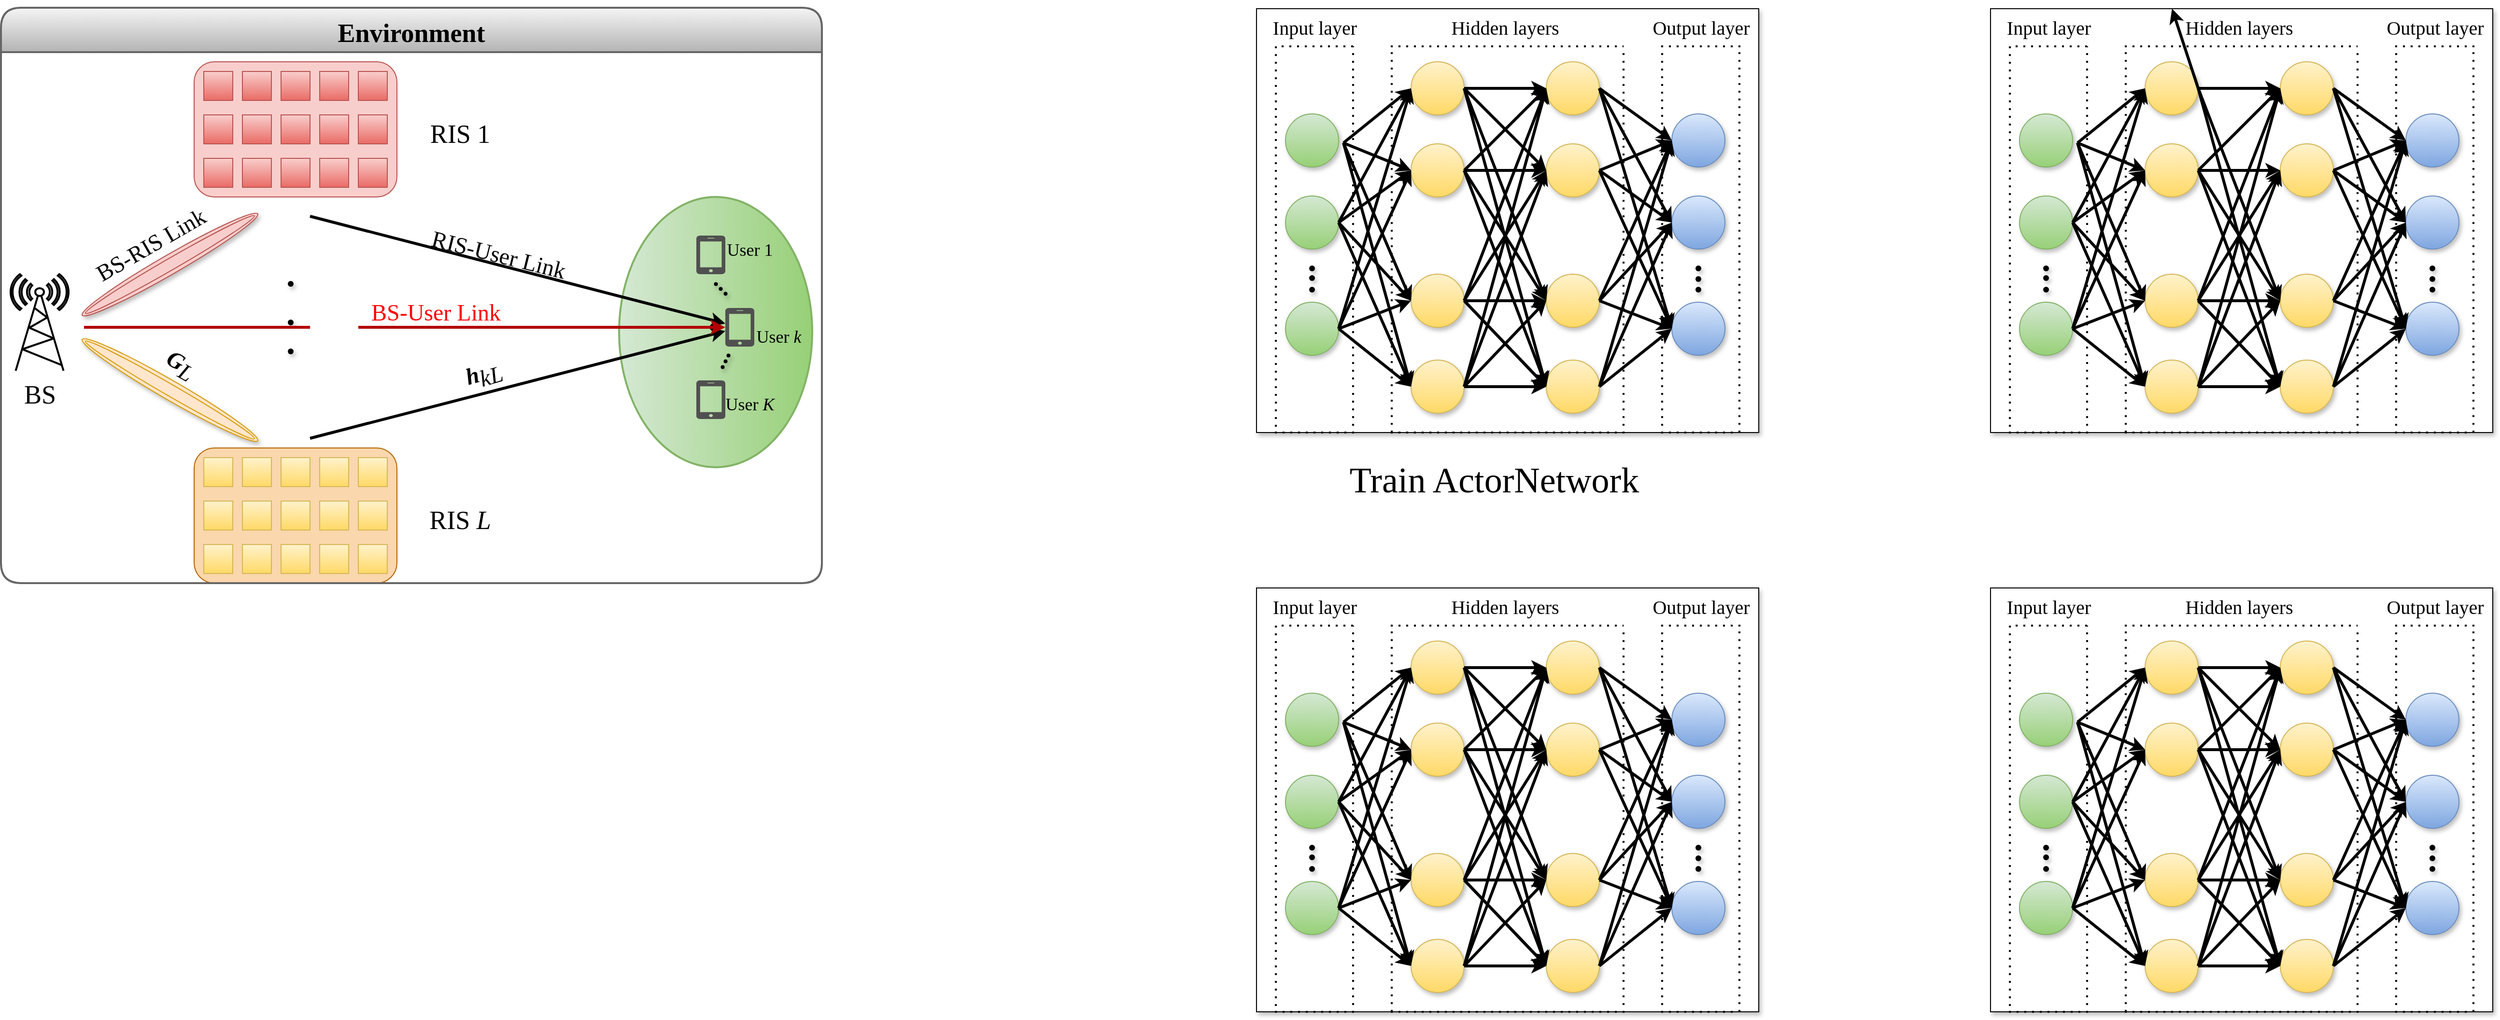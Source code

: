 <mxfile version="20.7.2" type="github">
  <diagram name="Page-1" id="80d4a630-b321-0f5e-ff81-c5a36ef4752d">
    <mxGraphModel dx="1908" dy="1350" grid="1" gridSize="10" guides="1" tooltips="1" connect="1" arrows="1" fold="1" page="0" pageScale="1" pageWidth="1100" pageHeight="850" background="none" math="0" shadow="0">
      <root>
        <mxCell id="0" />
        <mxCell id="1" parent="0" />
        <mxCell id="YRPA_cbancDwPJsSHqZo-475" value="" style="group;movable=1;resizable=1;rotatable=1;deletable=1;editable=1;connectable=1;" vertex="1" connectable="0" parent="1">
          <mxGeometry x="1440" y="80" width="520" height="441" as="geometry" />
        </mxCell>
        <mxCell id="YRPA_cbancDwPJsSHqZo-473" value="" style="rounded=0;whiteSpace=wrap;html=1;shadow=1;glass=0;sketch=0;strokeWidth=1;fontFamily=Times New Roman;fontSize=16;fontColor=#000000;movable=1;resizable=1;rotatable=1;deletable=1;editable=1;connectable=1;" vertex="1" parent="YRPA_cbancDwPJsSHqZo-475">
          <mxGeometry y="1" width="520" height="439" as="geometry" />
        </mxCell>
        <mxCell id="YRPA_cbancDwPJsSHqZo-366" value="" style="group;movable=1;resizable=1;rotatable=1;deletable=1;editable=1;connectable=1;" vertex="1" connectable="0" parent="YRPA_cbancDwPJsSHqZo-475">
          <mxGeometry x="30" y="56" width="455" height="364" as="geometry" />
        </mxCell>
        <mxCell id="YRPA_cbancDwPJsSHqZo-331" value="" style="ellipse;whiteSpace=wrap;html=1;aspect=fixed;shadow=1;glass=0;sketch=0;strokeWidth=1;fontFamily=Times New Roman;fontSize=27;fillColor=#d5e8d4;strokeColor=#82b366;gradientColor=#97d077;movable=1;resizable=1;rotatable=1;deletable=1;editable=1;connectable=1;" vertex="1" parent="YRPA_cbancDwPJsSHqZo-366">
          <mxGeometry y="54" width="55" height="55" as="geometry" />
        </mxCell>
        <mxCell id="YRPA_cbancDwPJsSHqZo-336" value="" style="ellipse;whiteSpace=wrap;html=1;aspect=fixed;shadow=1;glass=0;sketch=0;strokeWidth=1;fontFamily=Times New Roman;fontSize=27;fillColor=#d5e8d4;strokeColor=#82b366;gradientColor=#97d077;movable=1;resizable=1;rotatable=1;deletable=1;editable=1;connectable=1;" vertex="1" parent="YRPA_cbancDwPJsSHqZo-366">
          <mxGeometry y="139" width="55" height="55" as="geometry" />
        </mxCell>
        <mxCell id="YRPA_cbancDwPJsSHqZo-337" value="" style="ellipse;whiteSpace=wrap;html=1;aspect=fixed;shadow=1;glass=0;sketch=0;strokeWidth=1;fontFamily=Times New Roman;fontSize=27;fillColor=#d5e8d4;strokeColor=#82b366;gradientColor=#97d077;movable=1;resizable=1;rotatable=1;deletable=1;editable=1;connectable=1;" vertex="1" parent="YRPA_cbancDwPJsSHqZo-366">
          <mxGeometry y="249" width="55" height="55" as="geometry" />
        </mxCell>
        <mxCell id="YRPA_cbancDwPJsSHqZo-342" value="" style="ellipse;whiteSpace=wrap;html=1;aspect=fixed;shadow=1;glass=0;sketch=0;strokeWidth=1;fontFamily=Times New Roman;fontSize=27;fillColor=#fff2cc;strokeColor=#d6b656;gradientColor=#ffd966;movable=1;resizable=1;rotatable=1;deletable=1;editable=1;connectable=1;" vertex="1" parent="YRPA_cbancDwPJsSHqZo-366">
          <mxGeometry x="130" width="55" height="55" as="geometry" />
        </mxCell>
        <mxCell id="YRPA_cbancDwPJsSHqZo-343" value="" style="ellipse;whiteSpace=wrap;html=1;aspect=fixed;shadow=1;glass=0;sketch=0;strokeWidth=1;fontFamily=Times New Roman;fontSize=27;fillColor=#fff2cc;strokeColor=#d6b656;gradientColor=#ffd966;movable=1;resizable=1;rotatable=1;deletable=1;editable=1;connectable=1;" vertex="1" parent="YRPA_cbancDwPJsSHqZo-366">
          <mxGeometry x="130" y="85" width="55" height="55" as="geometry" />
        </mxCell>
        <mxCell id="YRPA_cbancDwPJsSHqZo-344" value="" style="ellipse;whiteSpace=wrap;html=1;aspect=fixed;shadow=1;glass=0;sketch=0;strokeWidth=1;fontFamily=Times New Roman;fontSize=27;fillColor=#fff2cc;strokeColor=#d6b656;gradientColor=#ffd966;movable=1;resizable=1;rotatable=1;deletable=1;editable=1;connectable=1;" vertex="1" parent="YRPA_cbancDwPJsSHqZo-366">
          <mxGeometry x="130" y="220" width="55" height="55" as="geometry" />
        </mxCell>
        <mxCell id="YRPA_cbancDwPJsSHqZo-345" value="" style="ellipse;whiteSpace=wrap;html=1;aspect=fixed;shadow=1;glass=0;sketch=0;strokeWidth=1;fontFamily=Times New Roman;fontSize=27;fillColor=#fff2cc;strokeColor=#d6b656;gradientColor=#ffd966;movable=1;resizable=1;rotatable=1;deletable=1;editable=1;connectable=1;" vertex="1" parent="YRPA_cbancDwPJsSHqZo-366">
          <mxGeometry x="130" y="309" width="55" height="55" as="geometry" />
        </mxCell>
        <mxCell id="YRPA_cbancDwPJsSHqZo-350" value="" style="ellipse;whiteSpace=wrap;html=1;aspect=fixed;shadow=1;glass=0;sketch=0;strokeWidth=1;fontFamily=Times New Roman;fontSize=27;fillColor=#fff2cc;strokeColor=#d6b656;gradientColor=#ffd966;movable=1;resizable=1;rotatable=1;deletable=1;editable=1;connectable=1;" vertex="1" parent="YRPA_cbancDwPJsSHqZo-366">
          <mxGeometry x="270" width="55" height="55" as="geometry" />
        </mxCell>
        <mxCell id="YRPA_cbancDwPJsSHqZo-351" value="" style="ellipse;whiteSpace=wrap;html=1;aspect=fixed;shadow=1;glass=0;sketch=0;strokeWidth=1;fontFamily=Times New Roman;fontSize=27;fillColor=#fff2cc;strokeColor=#d6b656;gradientColor=#ffd966;movable=1;resizable=1;rotatable=1;deletable=1;editable=1;connectable=1;" vertex="1" parent="YRPA_cbancDwPJsSHqZo-366">
          <mxGeometry x="270" y="85" width="55" height="55" as="geometry" />
        </mxCell>
        <mxCell id="YRPA_cbancDwPJsSHqZo-352" value="" style="ellipse;whiteSpace=wrap;html=1;aspect=fixed;shadow=1;glass=0;sketch=0;strokeWidth=1;fontFamily=Times New Roman;fontSize=27;fillColor=#fff2cc;strokeColor=#d6b656;gradientColor=#ffd966;movable=1;resizable=1;rotatable=1;deletable=1;editable=1;connectable=1;" vertex="1" parent="YRPA_cbancDwPJsSHqZo-366">
          <mxGeometry x="270" y="220" width="55" height="55" as="geometry" />
        </mxCell>
        <mxCell id="YRPA_cbancDwPJsSHqZo-353" value="" style="ellipse;whiteSpace=wrap;html=1;aspect=fixed;shadow=1;glass=0;sketch=0;strokeWidth=1;fontFamily=Times New Roman;fontSize=27;fillColor=#fff2cc;strokeColor=#d6b656;gradientColor=#ffd966;movable=1;resizable=1;rotatable=1;deletable=1;editable=1;connectable=1;" vertex="1" parent="YRPA_cbancDwPJsSHqZo-366">
          <mxGeometry x="270" y="309" width="55" height="55" as="geometry" />
        </mxCell>
        <mxCell id="YRPA_cbancDwPJsSHqZo-358" value="" style="ellipse;whiteSpace=wrap;html=1;aspect=fixed;shadow=1;glass=0;sketch=0;strokeWidth=1;fontFamily=Times New Roman;fontSize=27;fillColor=#dae8fc;strokeColor=#6c8ebf;gradientColor=#7ea6e0;movable=1;resizable=1;rotatable=1;deletable=1;editable=1;connectable=1;" vertex="1" parent="YRPA_cbancDwPJsSHqZo-366">
          <mxGeometry x="400" y="54" width="55" height="55" as="geometry" />
        </mxCell>
        <mxCell id="YRPA_cbancDwPJsSHqZo-359" value="" style="ellipse;whiteSpace=wrap;html=1;aspect=fixed;shadow=1;glass=0;sketch=0;strokeWidth=1;fontFamily=Times New Roman;fontSize=27;fillColor=#dae8fc;strokeColor=#6c8ebf;gradientColor=#7ea6e0;movable=1;resizable=1;rotatable=1;deletable=1;editable=1;connectable=1;" vertex="1" parent="YRPA_cbancDwPJsSHqZo-366">
          <mxGeometry x="400" y="139" width="55" height="55" as="geometry" />
        </mxCell>
        <mxCell id="YRPA_cbancDwPJsSHqZo-360" value="" style="ellipse;whiteSpace=wrap;html=1;aspect=fixed;shadow=1;glass=0;sketch=0;strokeWidth=1;fontFamily=Times New Roman;fontSize=27;fillColor=#dae8fc;strokeColor=#6c8ebf;gradientColor=#7ea6e0;movable=1;resizable=1;rotatable=1;deletable=1;editable=1;connectable=1;" vertex="1" parent="YRPA_cbancDwPJsSHqZo-366">
          <mxGeometry x="400" y="249" width="55" height="55" as="geometry" />
        </mxCell>
        <mxCell id="YRPA_cbancDwPJsSHqZo-367" value="" style="endArrow=classic;html=1;rounded=0;strokeWidth=3;fontFamily=Times New Roman;fontSize=27;fontColor=#000000;entryX=0;entryY=0.5;entryDx=0;entryDy=0;movable=1;resizable=1;rotatable=1;deletable=1;editable=1;connectable=1;" edge="1" parent="YRPA_cbancDwPJsSHqZo-366" target="YRPA_cbancDwPJsSHqZo-342">
          <mxGeometry width="50" height="50" relative="1" as="geometry">
            <mxPoint x="60" y="84" as="sourcePoint" />
            <mxPoint x="110" y="24" as="targetPoint" />
          </mxGeometry>
        </mxCell>
        <mxCell id="YRPA_cbancDwPJsSHqZo-372" value="" style="shape=waypoint;sketch=0;fillStyle=solid;size=6;pointerEvents=1;points=[];fillColor=none;resizable=1;rotatable=1;perimeter=centerPerimeter;snapToPoint=1;shadow=1;glass=0;strokeWidth=1;fontFamily=Times New Roman;fontSize=27;fontColor=#000000;movable=1;deletable=1;editable=1;connectable=1;" vertex="1" parent="YRPA_cbancDwPJsSHqZo-366">
          <mxGeometry x="7.5" y="194" width="40" height="40" as="geometry" />
        </mxCell>
        <mxCell id="YRPA_cbancDwPJsSHqZo-373" value="" style="shape=waypoint;sketch=0;fillStyle=solid;size=6;pointerEvents=1;points=[];fillColor=none;resizable=1;rotatable=1;perimeter=centerPerimeter;snapToPoint=1;shadow=1;glass=0;strokeWidth=1;fontFamily=Times New Roman;fontSize=27;fontColor=#000000;movable=1;deletable=1;editable=1;connectable=1;" vertex="1" parent="YRPA_cbancDwPJsSHqZo-366">
          <mxGeometry x="7.5" y="204" width="40" height="40" as="geometry" />
        </mxCell>
        <mxCell id="YRPA_cbancDwPJsSHqZo-374" value="" style="shape=waypoint;sketch=0;fillStyle=solid;size=6;pointerEvents=1;points=[];fillColor=none;resizable=1;rotatable=1;perimeter=centerPerimeter;snapToPoint=1;shadow=1;glass=0;strokeWidth=1;fontFamily=Times New Roman;fontSize=27;fontColor=#000000;movable=1;deletable=1;editable=1;connectable=1;" vertex="1" parent="YRPA_cbancDwPJsSHqZo-366">
          <mxGeometry x="7.5" y="216" width="40" height="40" as="geometry" />
        </mxCell>
        <mxCell id="YRPA_cbancDwPJsSHqZo-375" value="" style="shape=waypoint;sketch=0;fillStyle=solid;size=6;pointerEvents=1;points=[];fillColor=none;resizable=1;rotatable=1;perimeter=centerPerimeter;snapToPoint=1;shadow=1;glass=0;strokeWidth=1;fontFamily=Times New Roman;fontSize=27;fontColor=#000000;movable=1;deletable=1;editable=1;connectable=1;" vertex="1" parent="YRPA_cbancDwPJsSHqZo-366">
          <mxGeometry x="407.5" y="194" width="40" height="40" as="geometry" />
        </mxCell>
        <mxCell id="YRPA_cbancDwPJsSHqZo-376" value="" style="shape=waypoint;sketch=0;fillStyle=solid;size=6;pointerEvents=1;points=[];fillColor=none;resizable=1;rotatable=1;perimeter=centerPerimeter;snapToPoint=1;shadow=1;glass=0;strokeWidth=1;fontFamily=Times New Roman;fontSize=27;fontColor=#000000;movable=1;deletable=1;editable=1;connectable=1;" vertex="1" parent="YRPA_cbancDwPJsSHqZo-366">
          <mxGeometry x="407.5" y="205" width="40" height="40" as="geometry" />
        </mxCell>
        <mxCell id="YRPA_cbancDwPJsSHqZo-377" value="" style="shape=waypoint;sketch=0;fillStyle=solid;size=6;pointerEvents=1;points=[];fillColor=none;resizable=1;rotatable=1;perimeter=centerPerimeter;snapToPoint=1;shadow=1;glass=0;strokeWidth=1;fontFamily=Times New Roman;fontSize=27;fontColor=#000000;movable=1;deletable=1;editable=1;connectable=1;" vertex="1" parent="YRPA_cbancDwPJsSHqZo-366">
          <mxGeometry x="407.5" y="216" width="40" height="40" as="geometry" />
        </mxCell>
        <mxCell id="YRPA_cbancDwPJsSHqZo-378" value="" style="endArrow=classic;html=1;rounded=0;strokeWidth=3;fontFamily=Times New Roman;fontSize=27;fontColor=#000000;entryX=0;entryY=0.5;entryDx=0;entryDy=0;exitX=1;exitY=0.5;exitDx=0;exitDy=0;movable=1;resizable=1;rotatable=1;deletable=1;editable=1;connectable=1;" edge="1" parent="YRPA_cbancDwPJsSHqZo-366" source="YRPA_cbancDwPJsSHqZo-336" target="YRPA_cbancDwPJsSHqZo-342">
          <mxGeometry width="50" height="50" relative="1" as="geometry">
            <mxPoint x="70" y="94" as="sourcePoint" />
            <mxPoint x="140.0" y="37.5" as="targetPoint" />
          </mxGeometry>
        </mxCell>
        <mxCell id="YRPA_cbancDwPJsSHqZo-379" value="" style="endArrow=classic;html=1;rounded=0;strokeWidth=3;fontFamily=Times New Roman;fontSize=27;fontColor=#000000;entryX=0;entryY=0.5;entryDx=0;entryDy=0;exitX=1;exitY=0.5;exitDx=0;exitDy=0;movable=1;resizable=1;rotatable=1;deletable=1;editable=1;connectable=1;" edge="1" parent="YRPA_cbancDwPJsSHqZo-366" source="YRPA_cbancDwPJsSHqZo-336" target="YRPA_cbancDwPJsSHqZo-343">
          <mxGeometry width="50" height="50" relative="1" as="geometry">
            <mxPoint x="80" y="104" as="sourcePoint" />
            <mxPoint x="150.0" y="47.5" as="targetPoint" />
          </mxGeometry>
        </mxCell>
        <mxCell id="YRPA_cbancDwPJsSHqZo-380" value="" style="endArrow=classic;html=1;rounded=0;strokeWidth=3;fontFamily=Times New Roman;fontSize=27;fontColor=#000000;entryX=0;entryY=0.5;entryDx=0;entryDy=0;exitX=1;exitY=0.5;exitDx=0;exitDy=0;movable=1;resizable=1;rotatable=1;deletable=1;editable=1;connectable=1;" edge="1" parent="YRPA_cbancDwPJsSHqZo-366" source="YRPA_cbancDwPJsSHqZo-336" target="YRPA_cbancDwPJsSHqZo-344">
          <mxGeometry width="50" height="50" relative="1" as="geometry">
            <mxPoint x="65.0" y="176.5" as="sourcePoint" />
            <mxPoint x="140.0" y="122.5" as="targetPoint" />
          </mxGeometry>
        </mxCell>
        <mxCell id="YRPA_cbancDwPJsSHqZo-381" value="" style="endArrow=classic;html=1;rounded=0;strokeWidth=3;fontFamily=Times New Roman;fontSize=27;fontColor=#000000;entryX=0;entryY=0.5;entryDx=0;entryDy=0;exitX=1;exitY=0.5;exitDx=0;exitDy=0;movable=1;resizable=1;rotatable=1;deletable=1;editable=1;connectable=1;" edge="1" parent="YRPA_cbancDwPJsSHqZo-366" source="YRPA_cbancDwPJsSHqZo-336" target="YRPA_cbancDwPJsSHqZo-345">
          <mxGeometry width="50" height="50" relative="1" as="geometry">
            <mxPoint x="75.0" y="186.5" as="sourcePoint" />
            <mxPoint x="150.0" y="132.5" as="targetPoint" />
          </mxGeometry>
        </mxCell>
        <mxCell id="YRPA_cbancDwPJsSHqZo-382" value="" style="endArrow=classic;html=1;rounded=0;strokeWidth=3;fontFamily=Times New Roman;fontSize=27;fontColor=#000000;entryX=0;entryY=0.5;entryDx=0;entryDy=0;exitX=1;exitY=0.5;exitDx=0;exitDy=0;movable=1;resizable=1;rotatable=1;deletable=1;editable=1;connectable=1;" edge="1" parent="YRPA_cbancDwPJsSHqZo-366" source="YRPA_cbancDwPJsSHqZo-337" target="YRPA_cbancDwPJsSHqZo-342">
          <mxGeometry width="50" height="50" relative="1" as="geometry">
            <mxPoint x="85.0" y="196.5" as="sourcePoint" />
            <mxPoint x="160.0" y="142.5" as="targetPoint" />
          </mxGeometry>
        </mxCell>
        <mxCell id="YRPA_cbancDwPJsSHqZo-383" value="" style="endArrow=classic;html=1;rounded=0;strokeWidth=3;fontFamily=Times New Roman;fontSize=27;fontColor=#000000;entryX=0;entryY=0.5;entryDx=0;entryDy=0;exitX=1;exitY=0.5;exitDx=0;exitDy=0;movable=1;resizable=1;rotatable=1;deletable=1;editable=1;connectable=1;" edge="1" parent="YRPA_cbancDwPJsSHqZo-366" source="YRPA_cbancDwPJsSHqZo-337" target="YRPA_cbancDwPJsSHqZo-343">
          <mxGeometry width="50" height="50" relative="1" as="geometry">
            <mxPoint x="95.0" y="206.5" as="sourcePoint" />
            <mxPoint x="170.0" y="152.5" as="targetPoint" />
          </mxGeometry>
        </mxCell>
        <mxCell id="YRPA_cbancDwPJsSHqZo-384" value="" style="endArrow=classic;html=1;rounded=0;strokeWidth=3;fontFamily=Times New Roman;fontSize=27;fontColor=#000000;entryX=0;entryY=0.5;entryDx=0;entryDy=0;exitX=1;exitY=0.5;exitDx=0;exitDy=0;movable=1;resizable=1;rotatable=1;deletable=1;editable=1;connectable=1;" edge="1" parent="YRPA_cbancDwPJsSHqZo-366" source="YRPA_cbancDwPJsSHqZo-337" target="YRPA_cbancDwPJsSHqZo-344">
          <mxGeometry width="50" height="50" relative="1" as="geometry">
            <mxPoint x="105.0" y="216.5" as="sourcePoint" />
            <mxPoint x="180.0" y="162.5" as="targetPoint" />
          </mxGeometry>
        </mxCell>
        <mxCell id="YRPA_cbancDwPJsSHqZo-385" value="" style="endArrow=classic;html=1;rounded=0;strokeWidth=3;fontFamily=Times New Roman;fontSize=27;fontColor=#000000;entryX=0;entryY=0.5;entryDx=0;entryDy=0;exitX=1;exitY=0.5;exitDx=0;exitDy=0;movable=1;resizable=1;rotatable=1;deletable=1;editable=1;connectable=1;" edge="1" parent="YRPA_cbancDwPJsSHqZo-366" source="YRPA_cbancDwPJsSHqZo-337" target="YRPA_cbancDwPJsSHqZo-345">
          <mxGeometry width="50" height="50" relative="1" as="geometry">
            <mxPoint x="115.0" y="226.5" as="sourcePoint" />
            <mxPoint x="190.0" y="172.5" as="targetPoint" />
          </mxGeometry>
        </mxCell>
        <mxCell id="YRPA_cbancDwPJsSHqZo-386" value="" style="endArrow=classic;html=1;rounded=0;strokeWidth=3;fontFamily=Times New Roman;fontSize=27;fontColor=#000000;exitX=1;exitY=0.5;exitDx=0;exitDy=0;movable=1;resizable=1;rotatable=1;deletable=1;editable=1;connectable=1;" edge="1" parent="YRPA_cbancDwPJsSHqZo-366" source="YRPA_cbancDwPJsSHqZo-342" target="YRPA_cbancDwPJsSHqZo-350">
          <mxGeometry width="50" height="50" relative="1" as="geometry">
            <mxPoint x="125.0" y="236.5" as="sourcePoint" />
            <mxPoint x="200.0" y="182.5" as="targetPoint" />
          </mxGeometry>
        </mxCell>
        <mxCell id="YRPA_cbancDwPJsSHqZo-387" value="" style="endArrow=classic;html=1;rounded=0;strokeWidth=3;fontFamily=Times New Roman;fontSize=27;fontColor=#000000;exitX=1;exitY=0.5;exitDx=0;exitDy=0;entryX=0;entryY=0.5;entryDx=0;entryDy=0;movable=1;resizable=1;rotatable=1;deletable=1;editable=1;connectable=1;" edge="1" parent="YRPA_cbancDwPJsSHqZo-366" source="YRPA_cbancDwPJsSHqZo-342" target="YRPA_cbancDwPJsSHqZo-351">
          <mxGeometry width="50" height="50" relative="1" as="geometry">
            <mxPoint x="195.0" y="37.5" as="sourcePoint" />
            <mxPoint x="280.0" y="37.5" as="targetPoint" />
          </mxGeometry>
        </mxCell>
        <mxCell id="YRPA_cbancDwPJsSHqZo-388" value="" style="endArrow=classic;html=1;rounded=0;strokeWidth=3;fontFamily=Times New Roman;fontSize=27;fontColor=#000000;exitX=1;exitY=0.5;exitDx=0;exitDy=0;entryX=0;entryY=0.5;entryDx=0;entryDy=0;movable=1;resizable=1;rotatable=1;deletable=1;editable=1;connectable=1;" edge="1" parent="YRPA_cbancDwPJsSHqZo-366" source="YRPA_cbancDwPJsSHqZo-342" target="YRPA_cbancDwPJsSHqZo-352">
          <mxGeometry width="50" height="50" relative="1" as="geometry">
            <mxPoint x="205.0" y="47.5" as="sourcePoint" />
            <mxPoint x="290.0" y="47.5" as="targetPoint" />
          </mxGeometry>
        </mxCell>
        <mxCell id="YRPA_cbancDwPJsSHqZo-389" value="" style="endArrow=classic;html=1;rounded=0;strokeWidth=3;fontFamily=Times New Roman;fontSize=27;fontColor=#000000;exitX=1;exitY=0.5;exitDx=0;exitDy=0;entryX=0;entryY=0.5;entryDx=0;entryDy=0;movable=1;resizable=1;rotatable=1;deletable=1;editable=1;connectable=1;" edge="1" parent="YRPA_cbancDwPJsSHqZo-366" source="YRPA_cbancDwPJsSHqZo-342" target="YRPA_cbancDwPJsSHqZo-353">
          <mxGeometry width="50" height="50" relative="1" as="geometry">
            <mxPoint x="215.0" y="57.5" as="sourcePoint" />
            <mxPoint x="300.0" y="57.5" as="targetPoint" />
          </mxGeometry>
        </mxCell>
        <mxCell id="YRPA_cbancDwPJsSHqZo-390" value="" style="endArrow=classic;html=1;rounded=0;strokeWidth=3;fontFamily=Times New Roman;fontSize=27;fontColor=#000000;exitX=1;exitY=0.5;exitDx=0;exitDy=0;entryX=0;entryY=0.5;entryDx=0;entryDy=0;movable=1;resizable=1;rotatable=1;deletable=1;editable=1;connectable=1;" edge="1" parent="YRPA_cbancDwPJsSHqZo-366" source="YRPA_cbancDwPJsSHqZo-343" target="YRPA_cbancDwPJsSHqZo-350">
          <mxGeometry width="50" height="50" relative="1" as="geometry">
            <mxPoint x="225.0" y="67.5" as="sourcePoint" />
            <mxPoint x="310.0" y="67.5" as="targetPoint" />
          </mxGeometry>
        </mxCell>
        <mxCell id="YRPA_cbancDwPJsSHqZo-391" value="" style="endArrow=classic;html=1;rounded=0;strokeWidth=3;fontFamily=Times New Roman;fontSize=27;fontColor=#000000;exitX=1;exitY=0.5;exitDx=0;exitDy=0;entryX=0;entryY=0.5;entryDx=0;entryDy=0;movable=1;resizable=1;rotatable=1;deletable=1;editable=1;connectable=1;" edge="1" parent="YRPA_cbancDwPJsSHqZo-366" source="YRPA_cbancDwPJsSHqZo-343" target="YRPA_cbancDwPJsSHqZo-352">
          <mxGeometry width="50" height="50" relative="1" as="geometry">
            <mxPoint x="235.0" y="77.5" as="sourcePoint" />
            <mxPoint x="320.0" y="77.5" as="targetPoint" />
          </mxGeometry>
        </mxCell>
        <mxCell id="YRPA_cbancDwPJsSHqZo-392" value="" style="endArrow=classic;html=1;rounded=0;strokeWidth=3;fontFamily=Times New Roman;fontSize=27;fontColor=#000000;exitX=1;exitY=0.5;exitDx=0;exitDy=0;entryX=0;entryY=0.5;entryDx=0;entryDy=0;movable=1;resizable=1;rotatable=1;deletable=1;editable=1;connectable=1;" edge="1" parent="YRPA_cbancDwPJsSHqZo-366" source="YRPA_cbancDwPJsSHqZo-343" target="YRPA_cbancDwPJsSHqZo-353">
          <mxGeometry width="50" height="50" relative="1" as="geometry">
            <mxPoint x="245.0" y="87.5" as="sourcePoint" />
            <mxPoint x="330.0" y="87.5" as="targetPoint" />
          </mxGeometry>
        </mxCell>
        <mxCell id="YRPA_cbancDwPJsSHqZo-393" value="" style="endArrow=classic;html=1;rounded=0;strokeWidth=3;fontFamily=Times New Roman;fontSize=27;fontColor=#000000;exitX=1;exitY=0.5;exitDx=0;exitDy=0;entryX=0;entryY=0.5;entryDx=0;entryDy=0;movable=1;resizable=1;rotatable=1;deletable=1;editable=1;connectable=1;" edge="1" parent="YRPA_cbancDwPJsSHqZo-366" source="YRPA_cbancDwPJsSHqZo-343" target="YRPA_cbancDwPJsSHqZo-351">
          <mxGeometry width="50" height="50" relative="1" as="geometry">
            <mxPoint x="255.0" y="97.5" as="sourcePoint" />
            <mxPoint x="340.0" y="97.5" as="targetPoint" />
          </mxGeometry>
        </mxCell>
        <mxCell id="YRPA_cbancDwPJsSHqZo-396" value="" style="endArrow=classic;html=1;rounded=0;strokeWidth=3;fontFamily=Times New Roman;fontSize=27;fontColor=#000000;exitX=1;exitY=0.5;exitDx=0;exitDy=0;entryX=0;entryY=0.5;entryDx=0;entryDy=0;movable=1;resizable=1;rotatable=1;deletable=1;editable=1;connectable=1;" edge="1" parent="YRPA_cbancDwPJsSHqZo-366" source="YRPA_cbancDwPJsSHqZo-344" target="YRPA_cbancDwPJsSHqZo-350">
          <mxGeometry width="50" height="50" relative="1" as="geometry">
            <mxPoint x="195.0" y="122.5" as="sourcePoint" />
            <mxPoint x="280.0" y="346.5" as="targetPoint" />
          </mxGeometry>
        </mxCell>
        <mxCell id="YRPA_cbancDwPJsSHqZo-397" value="" style="endArrow=classic;html=1;rounded=0;strokeWidth=3;fontFamily=Times New Roman;fontSize=27;fontColor=#000000;exitX=1;exitY=0.5;exitDx=0;exitDy=0;entryX=0;entryY=0.5;entryDx=0;entryDy=0;movable=1;resizable=1;rotatable=1;deletable=1;editable=1;connectable=1;" edge="1" parent="YRPA_cbancDwPJsSHqZo-366" source="YRPA_cbancDwPJsSHqZo-344" target="YRPA_cbancDwPJsSHqZo-351">
          <mxGeometry width="50" height="50" relative="1" as="geometry">
            <mxPoint x="205.0" y="132.5" as="sourcePoint" />
            <mxPoint x="290.0" y="356.5" as="targetPoint" />
          </mxGeometry>
        </mxCell>
        <mxCell id="YRPA_cbancDwPJsSHqZo-438" value="" style="endArrow=classic;html=1;rounded=0;strokeWidth=3;fontFamily=Times New Roman;fontSize=27;fontColor=#000000;exitX=1;exitY=0.5;exitDx=0;exitDy=0;entryX=0;entryY=0.5;entryDx=0;entryDy=0;movable=1;resizable=1;rotatable=1;deletable=1;editable=1;connectable=1;" edge="1" parent="YRPA_cbancDwPJsSHqZo-366" source="YRPA_cbancDwPJsSHqZo-344" target="YRPA_cbancDwPJsSHqZo-352">
          <mxGeometry width="50" height="50" relative="1" as="geometry">
            <mxPoint x="195.0" y="257.5" as="sourcePoint" />
            <mxPoint x="280.0" y="122.5" as="targetPoint" />
          </mxGeometry>
        </mxCell>
        <mxCell id="YRPA_cbancDwPJsSHqZo-439" value="" style="endArrow=classic;html=1;rounded=0;strokeWidth=3;fontFamily=Times New Roman;fontSize=27;fontColor=#000000;entryX=0;entryY=0.5;entryDx=0;entryDy=0;exitX=1;exitY=0.5;exitDx=0;exitDy=0;movable=1;resizable=1;rotatable=1;deletable=1;editable=1;connectable=1;" edge="1" parent="YRPA_cbancDwPJsSHqZo-366" source="YRPA_cbancDwPJsSHqZo-344" target="YRPA_cbancDwPJsSHqZo-353">
          <mxGeometry width="50" height="50" relative="1" as="geometry">
            <mxPoint x="180" y="244" as="sourcePoint" />
            <mxPoint x="280.0" y="257.5" as="targetPoint" />
          </mxGeometry>
        </mxCell>
        <mxCell id="YRPA_cbancDwPJsSHqZo-440" value="" style="endArrow=classic;html=1;rounded=0;strokeWidth=3;fontFamily=Times New Roman;fontSize=27;fontColor=#000000;exitX=1;exitY=0.5;exitDx=0;exitDy=0;entryX=0;entryY=0.5;entryDx=0;entryDy=0;movable=1;resizable=1;rotatable=1;deletable=1;editable=1;connectable=1;" edge="1" parent="YRPA_cbancDwPJsSHqZo-366" source="YRPA_cbancDwPJsSHqZo-344" target="YRPA_cbancDwPJsSHqZo-353">
          <mxGeometry width="50" height="50" relative="1" as="geometry">
            <mxPoint x="190.0" y="276.02" as="sourcePoint" />
            <mxPoint x="275.0" y="276.02" as="targetPoint" />
          </mxGeometry>
        </mxCell>
        <mxCell id="YRPA_cbancDwPJsSHqZo-441" value="" style="endArrow=classic;html=1;rounded=0;strokeWidth=3;fontFamily=Times New Roman;fontSize=27;fontColor=#000000;exitX=1;exitY=0.5;exitDx=0;exitDy=0;entryX=0;entryY=0.5;entryDx=0;entryDy=0;movable=1;resizable=1;rotatable=1;deletable=1;editable=1;connectable=1;" edge="1" parent="YRPA_cbancDwPJsSHqZo-366" source="YRPA_cbancDwPJsSHqZo-345" target="YRPA_cbancDwPJsSHqZo-350">
          <mxGeometry width="50" height="50" relative="1" as="geometry">
            <mxPoint x="215.0" y="277.5" as="sourcePoint" />
            <mxPoint x="300.0" y="277.5" as="targetPoint" />
          </mxGeometry>
        </mxCell>
        <mxCell id="YRPA_cbancDwPJsSHqZo-442" value="" style="endArrow=classic;html=1;rounded=0;strokeWidth=3;fontFamily=Times New Roman;fontSize=27;fontColor=#000000;exitX=1;exitY=0.5;exitDx=0;exitDy=0;entryX=0;entryY=0.5;entryDx=0;entryDy=0;movable=1;resizable=1;rotatable=1;deletable=1;editable=1;connectable=1;" edge="1" parent="YRPA_cbancDwPJsSHqZo-366" source="YRPA_cbancDwPJsSHqZo-345" target="YRPA_cbancDwPJsSHqZo-351">
          <mxGeometry width="50" height="50" relative="1" as="geometry">
            <mxPoint x="225.0" y="287.5" as="sourcePoint" />
            <mxPoint x="310.0" y="287.5" as="targetPoint" />
          </mxGeometry>
        </mxCell>
        <mxCell id="YRPA_cbancDwPJsSHqZo-443" value="" style="endArrow=classic;html=1;rounded=0;strokeWidth=3;fontFamily=Times New Roman;fontSize=27;fontColor=#000000;exitX=1;exitY=0.5;exitDx=0;exitDy=0;entryX=0;entryY=0.5;entryDx=0;entryDy=0;movable=1;resizable=1;rotatable=1;deletable=1;editable=1;connectable=1;" edge="1" parent="YRPA_cbancDwPJsSHqZo-366" source="YRPA_cbancDwPJsSHqZo-345" target="YRPA_cbancDwPJsSHqZo-352">
          <mxGeometry width="50" height="50" relative="1" as="geometry">
            <mxPoint x="235.0" y="297.5" as="sourcePoint" />
            <mxPoint x="320.0" y="297.5" as="targetPoint" />
          </mxGeometry>
        </mxCell>
        <mxCell id="YRPA_cbancDwPJsSHqZo-444" value="" style="endArrow=classic;html=1;rounded=0;strokeWidth=3;fontFamily=Times New Roman;fontSize=27;fontColor=#000000;exitX=1;exitY=0.5;exitDx=0;exitDy=0;entryX=0;entryY=0.5;entryDx=0;entryDy=0;movable=1;resizable=1;rotatable=1;deletable=1;editable=1;connectable=1;" edge="1" parent="YRPA_cbancDwPJsSHqZo-366" source="YRPA_cbancDwPJsSHqZo-345" target="YRPA_cbancDwPJsSHqZo-353">
          <mxGeometry width="50" height="50" relative="1" as="geometry">
            <mxPoint x="245.0" y="307.5" as="sourcePoint" />
            <mxPoint x="330.0" y="307.5" as="targetPoint" />
          </mxGeometry>
        </mxCell>
        <mxCell id="YRPA_cbancDwPJsSHqZo-445" value="" style="endArrow=classic;html=1;rounded=0;strokeWidth=3;fontFamily=Times New Roman;fontSize=27;fontColor=#000000;exitX=1;exitY=0.5;exitDx=0;exitDy=0;entryX=0;entryY=0.5;entryDx=0;entryDy=0;movable=1;resizable=1;rotatable=1;deletable=1;editable=1;connectable=1;" edge="1" parent="YRPA_cbancDwPJsSHqZo-366" source="YRPA_cbancDwPJsSHqZo-350" target="YRPA_cbancDwPJsSHqZo-358">
          <mxGeometry width="50" height="50" relative="1" as="geometry">
            <mxPoint x="255.0" y="317.5" as="sourcePoint" />
            <mxPoint x="340.0" y="317.5" as="targetPoint" />
          </mxGeometry>
        </mxCell>
        <mxCell id="YRPA_cbancDwPJsSHqZo-446" value="" style="endArrow=classic;html=1;rounded=0;strokeWidth=3;fontFamily=Times New Roman;fontSize=27;fontColor=#000000;exitX=1;exitY=0.5;exitDx=0;exitDy=0;entryX=0;entryY=0.5;entryDx=0;entryDy=0;movable=1;resizable=1;rotatable=1;deletable=1;editable=1;connectable=1;" edge="1" parent="YRPA_cbancDwPJsSHqZo-366" source="YRPA_cbancDwPJsSHqZo-350" target="YRPA_cbancDwPJsSHqZo-359">
          <mxGeometry width="50" height="50" relative="1" as="geometry">
            <mxPoint x="335.0" y="37.5" as="sourcePoint" />
            <mxPoint x="410.0" y="91.5" as="targetPoint" />
          </mxGeometry>
        </mxCell>
        <mxCell id="YRPA_cbancDwPJsSHqZo-447" value="" style="endArrow=classic;html=1;rounded=0;strokeWidth=3;fontFamily=Times New Roman;fontSize=27;fontColor=#000000;exitX=1;exitY=0.5;exitDx=0;exitDy=0;entryX=0;entryY=0.5;entryDx=0;entryDy=0;movable=1;resizable=1;rotatable=1;deletable=1;editable=1;connectable=1;" edge="1" parent="YRPA_cbancDwPJsSHqZo-366" source="YRPA_cbancDwPJsSHqZo-350" target="YRPA_cbancDwPJsSHqZo-360">
          <mxGeometry width="50" height="50" relative="1" as="geometry">
            <mxPoint x="345.0" y="47.5" as="sourcePoint" />
            <mxPoint x="420.0" y="101.5" as="targetPoint" />
          </mxGeometry>
        </mxCell>
        <mxCell id="YRPA_cbancDwPJsSHqZo-448" value="" style="endArrow=classic;html=1;rounded=0;strokeWidth=3;fontFamily=Times New Roman;fontSize=27;fontColor=#000000;exitX=1;exitY=0.5;exitDx=0;exitDy=0;entryX=0;entryY=0.5;entryDx=0;entryDy=0;movable=1;resizable=1;rotatable=1;deletable=1;editable=1;connectable=1;" edge="1" parent="YRPA_cbancDwPJsSHqZo-366" source="YRPA_cbancDwPJsSHqZo-351" target="YRPA_cbancDwPJsSHqZo-358">
          <mxGeometry width="50" height="50" relative="1" as="geometry">
            <mxPoint x="355.0" y="57.5" as="sourcePoint" />
            <mxPoint x="430.0" y="111.5" as="targetPoint" />
          </mxGeometry>
        </mxCell>
        <mxCell id="YRPA_cbancDwPJsSHqZo-449" value="" style="endArrow=classic;html=1;rounded=0;strokeWidth=3;fontFamily=Times New Roman;fontSize=27;fontColor=#000000;exitX=1;exitY=0.5;exitDx=0;exitDy=0;entryX=0;entryY=0.5;entryDx=0;entryDy=0;movable=1;resizable=1;rotatable=1;deletable=1;editable=1;connectable=1;" edge="1" parent="YRPA_cbancDwPJsSHqZo-366" source="YRPA_cbancDwPJsSHqZo-351" target="YRPA_cbancDwPJsSHqZo-359">
          <mxGeometry width="50" height="50" relative="1" as="geometry">
            <mxPoint x="365.0" y="67.5" as="sourcePoint" />
            <mxPoint x="440.0" y="121.5" as="targetPoint" />
          </mxGeometry>
        </mxCell>
        <mxCell id="YRPA_cbancDwPJsSHqZo-450" value="" style="endArrow=classic;html=1;rounded=0;strokeWidth=3;fontFamily=Times New Roman;fontSize=27;fontColor=#000000;exitX=1;exitY=0.5;exitDx=0;exitDy=0;entryX=0;entryY=0.5;entryDx=0;entryDy=0;movable=1;resizable=1;rotatable=1;deletable=1;editable=1;connectable=1;" edge="1" parent="YRPA_cbancDwPJsSHqZo-366" source="YRPA_cbancDwPJsSHqZo-351" target="YRPA_cbancDwPJsSHqZo-360">
          <mxGeometry width="50" height="50" relative="1" as="geometry">
            <mxPoint x="375.0" y="77.5" as="sourcePoint" />
            <mxPoint x="450.0" y="131.5" as="targetPoint" />
          </mxGeometry>
        </mxCell>
        <mxCell id="YRPA_cbancDwPJsSHqZo-451" value="" style="endArrow=classic;html=1;rounded=0;strokeWidth=3;fontFamily=Times New Roman;fontSize=27;fontColor=#000000;exitX=1;exitY=0.5;exitDx=0;exitDy=0;entryX=0;entryY=0.5;entryDx=0;entryDy=0;movable=1;resizable=1;rotatable=1;deletable=1;editable=1;connectable=1;" edge="1" parent="YRPA_cbancDwPJsSHqZo-366" source="YRPA_cbancDwPJsSHqZo-352" target="YRPA_cbancDwPJsSHqZo-358">
          <mxGeometry width="50" height="50" relative="1" as="geometry">
            <mxPoint x="385.0" y="87.5" as="sourcePoint" />
            <mxPoint x="460.0" y="141.5" as="targetPoint" />
          </mxGeometry>
        </mxCell>
        <mxCell id="YRPA_cbancDwPJsSHqZo-452" value="" style="endArrow=classic;html=1;rounded=0;strokeWidth=3;fontFamily=Times New Roman;fontSize=27;fontColor=#000000;exitX=1;exitY=0.5;exitDx=0;exitDy=0;entryX=0;entryY=0.5;entryDx=0;entryDy=0;movable=1;resizable=1;rotatable=1;deletable=1;editable=1;connectable=1;" edge="1" parent="YRPA_cbancDwPJsSHqZo-366" source="YRPA_cbancDwPJsSHqZo-352" target="YRPA_cbancDwPJsSHqZo-359">
          <mxGeometry width="50" height="50" relative="1" as="geometry">
            <mxPoint x="335.0" y="257.5" as="sourcePoint" />
            <mxPoint x="410.0" y="91.5" as="targetPoint" />
          </mxGeometry>
        </mxCell>
        <mxCell id="YRPA_cbancDwPJsSHqZo-453" value="" style="endArrow=classic;html=1;rounded=0;strokeWidth=3;fontFamily=Times New Roman;fontSize=27;fontColor=#000000;exitX=1;exitY=0.5;exitDx=0;exitDy=0;entryX=0;entryY=0.5;entryDx=0;entryDy=0;movable=1;resizable=1;rotatable=1;deletable=1;editable=1;connectable=1;" edge="1" parent="YRPA_cbancDwPJsSHqZo-366" source="YRPA_cbancDwPJsSHqZo-352" target="YRPA_cbancDwPJsSHqZo-360">
          <mxGeometry width="50" height="50" relative="1" as="geometry">
            <mxPoint x="345.0" y="267.5" as="sourcePoint" />
            <mxPoint x="420.0" y="101.5" as="targetPoint" />
          </mxGeometry>
        </mxCell>
        <mxCell id="YRPA_cbancDwPJsSHqZo-454" value="" style="endArrow=classic;html=1;rounded=0;strokeWidth=3;fontFamily=Times New Roman;fontSize=27;fontColor=#000000;exitX=1;exitY=0.5;exitDx=0;exitDy=0;entryX=0;entryY=0.5;entryDx=0;entryDy=0;movable=1;resizable=1;rotatable=1;deletable=1;editable=1;connectable=1;" edge="1" parent="YRPA_cbancDwPJsSHqZo-366" source="YRPA_cbancDwPJsSHqZo-353" target="YRPA_cbancDwPJsSHqZo-358">
          <mxGeometry width="50" height="50" relative="1" as="geometry">
            <mxPoint x="335.0" y="257.5" as="sourcePoint" />
            <mxPoint x="410.0" y="286.5" as="targetPoint" />
          </mxGeometry>
        </mxCell>
        <mxCell id="YRPA_cbancDwPJsSHqZo-455" value="" style="endArrow=classic;html=1;rounded=0;strokeWidth=3;fontFamily=Times New Roman;fontSize=27;fontColor=#000000;exitX=1;exitY=0.5;exitDx=0;exitDy=0;entryX=0;entryY=0.5;entryDx=0;entryDy=0;movable=1;resizable=1;rotatable=1;deletable=1;editable=1;connectable=1;" edge="1" parent="YRPA_cbancDwPJsSHqZo-366" source="YRPA_cbancDwPJsSHqZo-353" target="YRPA_cbancDwPJsSHqZo-359">
          <mxGeometry width="50" height="50" relative="1" as="geometry">
            <mxPoint x="335.0" y="346.5" as="sourcePoint" />
            <mxPoint x="410.0" y="91.5" as="targetPoint" />
          </mxGeometry>
        </mxCell>
        <mxCell id="YRPA_cbancDwPJsSHqZo-456" value="" style="endArrow=classic;html=1;rounded=0;strokeWidth=3;fontFamily=Times New Roman;fontSize=27;fontColor=#000000;exitX=1;exitY=0.5;exitDx=0;exitDy=0;entryX=0;entryY=0.5;entryDx=0;entryDy=0;movable=1;resizable=1;rotatable=1;deletable=1;editable=1;connectable=1;" edge="1" parent="YRPA_cbancDwPJsSHqZo-366" source="YRPA_cbancDwPJsSHqZo-353" target="YRPA_cbancDwPJsSHqZo-360">
          <mxGeometry width="50" height="50" relative="1" as="geometry">
            <mxPoint x="335.0" y="346.5" as="sourcePoint" />
            <mxPoint x="410.0" y="176.5" as="targetPoint" />
          </mxGeometry>
        </mxCell>
        <mxCell id="YRPA_cbancDwPJsSHqZo-465" value="" style="endArrow=none;dashed=1;html=1;dashPattern=1 3;strokeWidth=2;rounded=0;fontFamily=Times New Roman;fontSize=27;fontColor=#000000;movable=1;resizable=1;rotatable=1;deletable=1;editable=1;connectable=1;" edge="1" parent="YRPA_cbancDwPJsSHqZo-366">
          <mxGeometry width="50" height="50" relative="1" as="geometry">
            <mxPoint x="350" y="385" as="sourcePoint" />
            <mxPoint x="350" y="-15" as="targetPoint" />
          </mxGeometry>
        </mxCell>
        <mxCell id="YRPA_cbancDwPJsSHqZo-469" value="" style="endArrow=none;dashed=1;html=1;dashPattern=1 3;strokeWidth=2;rounded=0;fontFamily=Times New Roman;fontSize=27;fontColor=#000000;movable=1;resizable=1;rotatable=1;deletable=1;editable=1;connectable=1;" edge="1" parent="YRPA_cbancDwPJsSHqZo-366">
          <mxGeometry width="50" height="50" relative="1" as="geometry">
            <mxPoint x="390" y="377" as="sourcePoint" />
            <mxPoint x="390" y="-23" as="targetPoint" />
          </mxGeometry>
        </mxCell>
        <mxCell id="YRPA_cbancDwPJsSHqZo-368" value="" style="endArrow=classic;html=1;rounded=0;strokeWidth=3;fontFamily=Times New Roman;fontSize=27;fontColor=#000000;entryX=0;entryY=0.5;entryDx=0;entryDy=0;movable=1;resizable=1;rotatable=1;deletable=1;editable=1;connectable=1;" edge="1" parent="YRPA_cbancDwPJsSHqZo-475" target="YRPA_cbancDwPJsSHqZo-345">
          <mxGeometry width="50" height="50" relative="1" as="geometry">
            <mxPoint x="90" y="140" as="sourcePoint" />
            <mxPoint x="173.636" y="107.166" as="targetPoint" />
          </mxGeometry>
        </mxCell>
        <mxCell id="YRPA_cbancDwPJsSHqZo-370" value="" style="endArrow=classic;html=1;rounded=0;strokeWidth=3;fontFamily=Times New Roman;fontSize=27;fontColor=#000000;entryX=0;entryY=0.5;entryDx=0;entryDy=0;movable=1;resizable=1;rotatable=1;deletable=1;editable=1;connectable=1;" edge="1" parent="YRPA_cbancDwPJsSHqZo-475" target="YRPA_cbancDwPJsSHqZo-343">
          <mxGeometry width="50" height="50" relative="1" as="geometry">
            <mxPoint x="90" y="140" as="sourcePoint" />
            <mxPoint x="173.636" y="107.166" as="targetPoint" />
          </mxGeometry>
        </mxCell>
        <mxCell id="YRPA_cbancDwPJsSHqZo-371" value="" style="endArrow=classic;html=1;rounded=0;strokeWidth=3;fontFamily=Times New Roman;fontSize=27;fontColor=#000000;entryX=0;entryY=0.5;entryDx=0;entryDy=0;movable=1;resizable=1;rotatable=1;deletable=1;editable=1;connectable=1;" edge="1" parent="YRPA_cbancDwPJsSHqZo-475" target="YRPA_cbancDwPJsSHqZo-344">
          <mxGeometry width="50" height="50" relative="1" as="geometry">
            <mxPoint x="90" y="140" as="sourcePoint" />
            <mxPoint x="170" y="93.5" as="targetPoint" />
          </mxGeometry>
        </mxCell>
        <mxCell id="YRPA_cbancDwPJsSHqZo-457" value="" style="endArrow=none;dashed=1;html=1;dashPattern=1 3;strokeWidth=2;rounded=0;fontFamily=Times New Roman;fontSize=27;fontColor=#000000;movable=1;resizable=1;rotatable=1;deletable=1;editable=1;connectable=1;" edge="1" parent="YRPA_cbancDwPJsSHqZo-475">
          <mxGeometry width="50" height="50" relative="1" as="geometry">
            <mxPoint x="20" y="434" as="sourcePoint" />
            <mxPoint x="20" y="34" as="targetPoint" />
          </mxGeometry>
        </mxCell>
        <mxCell id="YRPA_cbancDwPJsSHqZo-459" value="" style="endArrow=none;dashed=1;html=1;dashPattern=1 3;strokeWidth=2;rounded=0;fontFamily=Times New Roman;fontSize=27;fontColor=#000000;movable=1;resizable=1;rotatable=1;deletable=1;editable=1;connectable=1;" edge="1" parent="YRPA_cbancDwPJsSHqZo-475">
          <mxGeometry width="50" height="50" relative="1" as="geometry">
            <mxPoint x="19" y="440" as="sourcePoint" />
            <mxPoint x="99" y="440" as="targetPoint" />
          </mxGeometry>
        </mxCell>
        <mxCell id="YRPA_cbancDwPJsSHqZo-460" value="" style="endArrow=none;dashed=1;html=1;dashPattern=1 3;strokeWidth=2;rounded=0;fontFamily=Times New Roman;fontSize=27;fontColor=#000000;movable=1;resizable=1;rotatable=1;deletable=1;editable=1;connectable=1;" edge="1" parent="YRPA_cbancDwPJsSHqZo-475">
          <mxGeometry width="50" height="50" relative="1" as="geometry">
            <mxPoint x="100" y="441" as="sourcePoint" />
            <mxPoint x="100" y="40" as="targetPoint" />
          </mxGeometry>
        </mxCell>
        <mxCell id="YRPA_cbancDwPJsSHqZo-461" value="" style="endArrow=none;dashed=1;html=1;dashPattern=1 3;strokeWidth=2;rounded=0;fontFamily=Times New Roman;fontSize=22;fontColor=#000000;movable=1;resizable=1;rotatable=1;deletable=1;editable=1;connectable=1;" edge="1" parent="YRPA_cbancDwPJsSHqZo-475">
          <mxGeometry width="50" height="50" relative="1" as="geometry">
            <mxPoint x="26" y="40" as="sourcePoint" />
            <mxPoint x="106" y="40" as="targetPoint" />
          </mxGeometry>
        </mxCell>
        <mxCell id="YRPA_cbancDwPJsSHqZo-462" value="Input layer" style="text;html=1;align=center;verticalAlign=middle;resizable=1;points=[];autosize=1;strokeColor=none;fillColor=none;fontSize=20;fontFamily=Times New Roman;fontColor=#000000;shadow=1;glass=0;sketch=0;strokeWidth=1;movable=1;rotatable=1;deletable=1;editable=1;connectable=1;" vertex="1" parent="YRPA_cbancDwPJsSHqZo-475">
          <mxGeometry x="5" width="110" height="40" as="geometry" />
        </mxCell>
        <mxCell id="YRPA_cbancDwPJsSHqZo-463" value="" style="endArrow=none;dashed=1;html=1;dashPattern=1 3;strokeWidth=2;rounded=0;fontFamily=Times New Roman;fontSize=27;fontColor=#000000;movable=1;resizable=1;rotatable=1;deletable=1;editable=1;connectable=1;" edge="1" parent="YRPA_cbancDwPJsSHqZo-475">
          <mxGeometry width="50" height="50" relative="1" as="geometry">
            <mxPoint x="140" y="440" as="sourcePoint" />
            <mxPoint x="140" y="40" as="targetPoint" />
          </mxGeometry>
        </mxCell>
        <mxCell id="YRPA_cbancDwPJsSHqZo-464" value="" style="endArrow=none;dashed=1;html=1;dashPattern=1 3;strokeWidth=2;rounded=0;fontFamily=Times New Roman;fontSize=27;fontColor=#000000;movable=1;resizable=1;rotatable=1;deletable=1;editable=1;connectable=1;" edge="1" parent="YRPA_cbancDwPJsSHqZo-475">
          <mxGeometry width="50" height="50" relative="1" as="geometry">
            <mxPoint x="139" y="440" as="sourcePoint" />
            <mxPoint x="380" y="440" as="targetPoint" />
          </mxGeometry>
        </mxCell>
        <mxCell id="YRPA_cbancDwPJsSHqZo-466" value="" style="endArrow=none;dashed=1;html=1;dashPattern=1 3;strokeWidth=2;rounded=0;fontFamily=Times New Roman;fontSize=27;fontColor=#000000;movable=1;resizable=1;rotatable=1;deletable=1;editable=1;connectable=1;" edge="1" parent="YRPA_cbancDwPJsSHqZo-475">
          <mxGeometry width="50" height="50" relative="1" as="geometry">
            <mxPoint x="139" y="40" as="sourcePoint" />
            <mxPoint x="380" y="40" as="targetPoint" />
          </mxGeometry>
        </mxCell>
        <mxCell id="YRPA_cbancDwPJsSHqZo-467" value="Hidden layers" style="text;html=1;align=center;verticalAlign=middle;resizable=1;points=[];autosize=1;strokeColor=none;fillColor=none;fontSize=20;fontFamily=Times New Roman;fontColor=#000000;shadow=1;glass=0;sketch=0;strokeWidth=1;movable=1;rotatable=1;deletable=1;editable=1;connectable=1;" vertex="1" parent="YRPA_cbancDwPJsSHqZo-475">
          <mxGeometry x="187" width="140" height="40" as="geometry" />
        </mxCell>
        <mxCell id="YRPA_cbancDwPJsSHqZo-468" value="" style="endArrow=none;dashed=1;html=1;dashPattern=1 3;strokeWidth=2;rounded=0;fontFamily=Times New Roman;fontSize=27;fontColor=#000000;movable=1;resizable=1;rotatable=1;deletable=1;editable=1;connectable=1;" edge="1" parent="YRPA_cbancDwPJsSHqZo-475">
          <mxGeometry width="50" height="50" relative="1" as="geometry">
            <mxPoint x="500" y="440" as="sourcePoint" />
            <mxPoint x="500" y="40" as="targetPoint" />
          </mxGeometry>
        </mxCell>
        <mxCell id="YRPA_cbancDwPJsSHqZo-470" value="" style="endArrow=none;dashed=1;html=1;dashPattern=1 3;strokeWidth=2;rounded=0;fontFamily=Times New Roman;fontSize=27;fontColor=#000000;movable=1;resizable=1;rotatable=1;deletable=1;editable=1;connectable=1;" edge="1" parent="YRPA_cbancDwPJsSHqZo-475">
          <mxGeometry width="50" height="50" relative="1" as="geometry">
            <mxPoint x="419" y="440" as="sourcePoint" />
            <mxPoint x="499" y="440" as="targetPoint" />
          </mxGeometry>
        </mxCell>
        <mxCell id="YRPA_cbancDwPJsSHqZo-471" value="" style="endArrow=none;dashed=1;html=1;dashPattern=1 3;strokeWidth=2;rounded=0;fontFamily=Times New Roman;fontSize=27;fontColor=#000000;movable=1;resizable=1;rotatable=1;deletable=1;editable=1;connectable=1;" edge="1" parent="YRPA_cbancDwPJsSHqZo-475">
          <mxGeometry width="50" height="50" relative="1" as="geometry">
            <mxPoint x="427" y="40" as="sourcePoint" />
            <mxPoint x="507" y="40" as="targetPoint" />
          </mxGeometry>
        </mxCell>
        <mxCell id="YRPA_cbancDwPJsSHqZo-472" value="Output layer" style="text;html=1;align=center;verticalAlign=middle;resizable=1;points=[];autosize=1;strokeColor=none;fillColor=none;fontSize=20;fontFamily=Times New Roman;fontColor=#000000;shadow=1;glass=0;sketch=0;strokeWidth=1;movable=1;rotatable=1;deletable=1;editable=1;connectable=1;" vertex="1" parent="YRPA_cbancDwPJsSHqZo-475">
          <mxGeometry x="400" width="120" height="40" as="geometry" />
        </mxCell>
        <mxCell id="YRPA_cbancDwPJsSHqZo-476" value="" style="group" vertex="1" connectable="0" parent="1">
          <mxGeometry x="140" y="80" width="850" height="596" as="geometry" />
        </mxCell>
        <mxCell id="YRPA_cbancDwPJsSHqZo-280" value="&lt;font style=&quot;font-size: 24px;&quot;&gt;BS-User Link&lt;/font&gt;" style="text;html=1;align=center;verticalAlign=middle;resizable=0;points=[];autosize=1;strokeColor=none;fillColor=none;fontSize=24;fontFamily=Times New Roman;shadow=1;glass=0;sketch=0;strokeWidth=1;rotation=0;fontColor=#FF0000;" vertex="1" parent="YRPA_cbancDwPJsSHqZo-476">
          <mxGeometry x="370" y="296" width="160" height="40" as="geometry" />
        </mxCell>
        <mxCell id="5c82df7aa0dc6260-13" value="" style="ellipse;whiteSpace=wrap;html=1;rounded=1;shadow=0;comic=0;labelBackgroundColor=none;strokeColor=#82b366;strokeWidth=2;fillColor=#d5e8d4;fontFamily=Helvetica;fontSize=22;verticalAlign=middle;gradientDirection=north;direction=south;gradientColor=#97d077;" parent="YRPA_cbancDwPJsSHqZo-476" vertex="1">
          <mxGeometry x="640" y="196" width="200" height="280" as="geometry" />
        </mxCell>
        <mxCell id="5CktjX8owWxFoJpZz1r7-76" value="" style="fontColor=#0066CC;verticalAlign=top;verticalLabelPosition=bottom;labelPosition=center;align=center;html=1;fillColor=#FFFFFF;strokeColor=#000000;gradientColor=none;gradientDirection=north;strokeWidth=2;shape=mxgraph.networks.radio_tower;rounded=1;shadow=0;comic=0;labelBackgroundColor=none;" parent="YRPA_cbancDwPJsSHqZo-476" vertex="1">
          <mxGeometry x="10" y="276" width="60" height="100" as="geometry" />
        </mxCell>
        <mxCell id="YRPA_cbancDwPJsSHqZo-51" value="" style="rounded=1;whiteSpace=wrap;html=1;fillColor=#f8cecc;strokeColor=#b85450;" vertex="1" parent="YRPA_cbancDwPJsSHqZo-476">
          <mxGeometry x="200" y="56" width="210" height="140" as="geometry" />
        </mxCell>
        <mxCell id="YRPA_cbancDwPJsSHqZo-52" value="" style="whiteSpace=wrap;html=1;aspect=fixed;fillColor=#f8cecc;strokeColor=#b85450;gradientColor=#ea6b66;" vertex="1" parent="YRPA_cbancDwPJsSHqZo-476">
          <mxGeometry x="210" y="66" width="30" height="30" as="geometry" />
        </mxCell>
        <mxCell id="YRPA_cbancDwPJsSHqZo-53" value="" style="whiteSpace=wrap;html=1;aspect=fixed;fillColor=#f8cecc;strokeColor=#b85450;gradientColor=#ea6b66;" vertex="1" parent="YRPA_cbancDwPJsSHqZo-476">
          <mxGeometry x="250" y="66" width="30" height="30" as="geometry" />
        </mxCell>
        <mxCell id="YRPA_cbancDwPJsSHqZo-54" value="" style="whiteSpace=wrap;html=1;aspect=fixed;fillColor=#f8cecc;strokeColor=#b85450;gradientColor=#ea6b66;" vertex="1" parent="YRPA_cbancDwPJsSHqZo-476">
          <mxGeometry x="290" y="66" width="30" height="30" as="geometry" />
        </mxCell>
        <mxCell id="YRPA_cbancDwPJsSHqZo-55" value="" style="whiteSpace=wrap;html=1;aspect=fixed;fillColor=#f8cecc;strokeColor=#b85450;gradientColor=#ea6b66;" vertex="1" parent="YRPA_cbancDwPJsSHqZo-476">
          <mxGeometry x="330" y="66" width="30" height="30" as="geometry" />
        </mxCell>
        <mxCell id="YRPA_cbancDwPJsSHqZo-56" value="" style="whiteSpace=wrap;html=1;aspect=fixed;fillColor=#f8cecc;strokeColor=#b85450;gradientColor=#ea6b66;" vertex="1" parent="YRPA_cbancDwPJsSHqZo-476">
          <mxGeometry x="210" y="111" width="30" height="30" as="geometry" />
        </mxCell>
        <mxCell id="YRPA_cbancDwPJsSHqZo-57" value="" style="whiteSpace=wrap;html=1;aspect=fixed;fillColor=#f8cecc;strokeColor=#b85450;gradientColor=#ea6b66;" vertex="1" parent="YRPA_cbancDwPJsSHqZo-476">
          <mxGeometry x="250" y="111" width="30" height="30" as="geometry" />
        </mxCell>
        <mxCell id="YRPA_cbancDwPJsSHqZo-58" value="" style="whiteSpace=wrap;html=1;aspect=fixed;fillColor=#f8cecc;strokeColor=#b85450;gradientColor=#ea6b66;" vertex="1" parent="YRPA_cbancDwPJsSHqZo-476">
          <mxGeometry x="290" y="111" width="30" height="30" as="geometry" />
        </mxCell>
        <mxCell id="YRPA_cbancDwPJsSHqZo-59" value="" style="whiteSpace=wrap;html=1;aspect=fixed;fillColor=#f8cecc;strokeColor=#b85450;gradientColor=#ea6b66;" vertex="1" parent="YRPA_cbancDwPJsSHqZo-476">
          <mxGeometry x="330" y="111" width="30" height="30" as="geometry" />
        </mxCell>
        <mxCell id="YRPA_cbancDwPJsSHqZo-60" value="" style="whiteSpace=wrap;html=1;aspect=fixed;fillColor=#f8cecc;strokeColor=#b85450;gradientColor=#ea6b66;" vertex="1" parent="YRPA_cbancDwPJsSHqZo-476">
          <mxGeometry x="370" y="66" width="30" height="30" as="geometry" />
        </mxCell>
        <mxCell id="YRPA_cbancDwPJsSHqZo-61" value="" style="whiteSpace=wrap;html=1;aspect=fixed;fillColor=#f8cecc;strokeColor=#b85450;gradientColor=#ea6b66;" vertex="1" parent="YRPA_cbancDwPJsSHqZo-476">
          <mxGeometry x="370" y="111" width="30" height="30" as="geometry" />
        </mxCell>
        <mxCell id="YRPA_cbancDwPJsSHqZo-62" value="" style="whiteSpace=wrap;html=1;aspect=fixed;fillColor=#f8cecc;strokeColor=#b85450;gradientColor=#ea6b66;" vertex="1" parent="YRPA_cbancDwPJsSHqZo-476">
          <mxGeometry x="210" y="156" width="30" height="30" as="geometry" />
        </mxCell>
        <mxCell id="YRPA_cbancDwPJsSHqZo-63" value="" style="whiteSpace=wrap;html=1;aspect=fixed;fillColor=#f8cecc;strokeColor=#b85450;gradientColor=#ea6b66;" vertex="1" parent="YRPA_cbancDwPJsSHqZo-476">
          <mxGeometry x="250" y="156" width="30" height="30" as="geometry" />
        </mxCell>
        <mxCell id="YRPA_cbancDwPJsSHqZo-64" value="" style="whiteSpace=wrap;html=1;aspect=fixed;fillColor=#f8cecc;strokeColor=#b85450;gradientColor=#ea6b66;" vertex="1" parent="YRPA_cbancDwPJsSHqZo-476">
          <mxGeometry x="290" y="156" width="30" height="30" as="geometry" />
        </mxCell>
        <mxCell id="YRPA_cbancDwPJsSHqZo-65" value="" style="whiteSpace=wrap;html=1;aspect=fixed;fillColor=#f8cecc;strokeColor=#b85450;gradientColor=#ea6b66;" vertex="1" parent="YRPA_cbancDwPJsSHqZo-476">
          <mxGeometry x="330" y="156" width="30" height="30" as="geometry" />
        </mxCell>
        <mxCell id="YRPA_cbancDwPJsSHqZo-66" value="" style="whiteSpace=wrap;html=1;aspect=fixed;fillColor=#f8cecc;strokeColor=#b85450;gradientColor=#ea6b66;" vertex="1" parent="YRPA_cbancDwPJsSHqZo-476">
          <mxGeometry x="370" y="156" width="30" height="30" as="geometry" />
        </mxCell>
        <mxCell id="YRPA_cbancDwPJsSHqZo-206" value="" style="rounded=1;whiteSpace=wrap;html=1;fillColor=#fad7ac;strokeColor=#b46504;" vertex="1" parent="YRPA_cbancDwPJsSHqZo-476">
          <mxGeometry x="200" y="456" width="210" height="140" as="geometry" />
        </mxCell>
        <mxCell id="YRPA_cbancDwPJsSHqZo-207" value="" style="whiteSpace=wrap;html=1;aspect=fixed;fillColor=#fff2cc;strokeColor=#d6b656;gradientColor=#ffd966;" vertex="1" parent="YRPA_cbancDwPJsSHqZo-476">
          <mxGeometry x="210" y="466" width="30" height="30" as="geometry" />
        </mxCell>
        <mxCell id="YRPA_cbancDwPJsSHqZo-208" value="" style="whiteSpace=wrap;html=1;aspect=fixed;fillColor=#fff2cc;strokeColor=#d6b656;gradientColor=#ffd966;" vertex="1" parent="YRPA_cbancDwPJsSHqZo-476">
          <mxGeometry x="250" y="466" width="30" height="30" as="geometry" />
        </mxCell>
        <mxCell id="YRPA_cbancDwPJsSHqZo-209" value="" style="whiteSpace=wrap;html=1;aspect=fixed;fillColor=#fff2cc;strokeColor=#d6b656;gradientColor=#ffd966;" vertex="1" parent="YRPA_cbancDwPJsSHqZo-476">
          <mxGeometry x="290" y="466" width="30" height="30" as="geometry" />
        </mxCell>
        <mxCell id="YRPA_cbancDwPJsSHqZo-210" value="" style="whiteSpace=wrap;html=1;aspect=fixed;fillColor=#fff2cc;strokeColor=#d6b656;gradientColor=#ffd966;" vertex="1" parent="YRPA_cbancDwPJsSHqZo-476">
          <mxGeometry x="330" y="466" width="30" height="30" as="geometry" />
        </mxCell>
        <mxCell id="YRPA_cbancDwPJsSHqZo-211" value="" style="whiteSpace=wrap;html=1;aspect=fixed;fillColor=#fff2cc;strokeColor=#d6b656;gradientColor=#ffd966;" vertex="1" parent="YRPA_cbancDwPJsSHqZo-476">
          <mxGeometry x="210" y="511" width="30" height="30" as="geometry" />
        </mxCell>
        <mxCell id="YRPA_cbancDwPJsSHqZo-212" value="" style="whiteSpace=wrap;html=1;aspect=fixed;fillColor=#fff2cc;strokeColor=#d6b656;gradientColor=#ffd966;" vertex="1" parent="YRPA_cbancDwPJsSHqZo-476">
          <mxGeometry x="250" y="511" width="30" height="30" as="geometry" />
        </mxCell>
        <mxCell id="YRPA_cbancDwPJsSHqZo-213" value="" style="whiteSpace=wrap;html=1;aspect=fixed;fillColor=#fff2cc;strokeColor=#d6b656;gradientColor=#ffd966;" vertex="1" parent="YRPA_cbancDwPJsSHqZo-476">
          <mxGeometry x="290" y="511" width="30" height="30" as="geometry" />
        </mxCell>
        <mxCell id="YRPA_cbancDwPJsSHqZo-214" value="" style="whiteSpace=wrap;html=1;aspect=fixed;fillColor=#fff2cc;strokeColor=#d6b656;gradientColor=#ffd966;" vertex="1" parent="YRPA_cbancDwPJsSHqZo-476">
          <mxGeometry x="330" y="511" width="30" height="30" as="geometry" />
        </mxCell>
        <mxCell id="YRPA_cbancDwPJsSHqZo-215" value="" style="whiteSpace=wrap;html=1;aspect=fixed;fillColor=#fff2cc;strokeColor=#d6b656;gradientColor=#ffd966;" vertex="1" parent="YRPA_cbancDwPJsSHqZo-476">
          <mxGeometry x="370" y="466" width="30" height="30" as="geometry" />
        </mxCell>
        <mxCell id="YRPA_cbancDwPJsSHqZo-216" value="" style="whiteSpace=wrap;html=1;aspect=fixed;fillColor=#fff2cc;strokeColor=#d6b656;gradientColor=#ffd966;" vertex="1" parent="YRPA_cbancDwPJsSHqZo-476">
          <mxGeometry x="370" y="511" width="30" height="30" as="geometry" />
        </mxCell>
        <mxCell id="YRPA_cbancDwPJsSHqZo-217" value="" style="whiteSpace=wrap;html=1;aspect=fixed;fillColor=#fff2cc;strokeColor=#d6b656;gradientColor=#ffd966;" vertex="1" parent="YRPA_cbancDwPJsSHqZo-476">
          <mxGeometry x="210" y="556" width="30" height="30" as="geometry" />
        </mxCell>
        <mxCell id="YRPA_cbancDwPJsSHqZo-218" value="" style="whiteSpace=wrap;html=1;aspect=fixed;fillColor=#fff2cc;strokeColor=#d6b656;gradientColor=#ffd966;" vertex="1" parent="YRPA_cbancDwPJsSHqZo-476">
          <mxGeometry x="250" y="556" width="30" height="30" as="geometry" />
        </mxCell>
        <mxCell id="YRPA_cbancDwPJsSHqZo-219" value="" style="whiteSpace=wrap;html=1;aspect=fixed;fillColor=#fff2cc;strokeColor=#d6b656;gradientColor=#ffd966;" vertex="1" parent="YRPA_cbancDwPJsSHqZo-476">
          <mxGeometry x="290" y="556" width="30" height="30" as="geometry" />
        </mxCell>
        <mxCell id="YRPA_cbancDwPJsSHqZo-220" value="" style="whiteSpace=wrap;html=1;aspect=fixed;fillColor=#fff2cc;strokeColor=#d6b656;gradientColor=#ffd966;" vertex="1" parent="YRPA_cbancDwPJsSHqZo-476">
          <mxGeometry x="330" y="556" width="30" height="30" as="geometry" />
        </mxCell>
        <mxCell id="YRPA_cbancDwPJsSHqZo-221" value="" style="whiteSpace=wrap;html=1;aspect=fixed;fillColor=#fff2cc;strokeColor=#d6b656;gradientColor=#ffd966;" vertex="1" parent="YRPA_cbancDwPJsSHqZo-476">
          <mxGeometry x="370" y="556" width="30" height="30" as="geometry" />
        </mxCell>
        <mxCell id="YRPA_cbancDwPJsSHqZo-226" value="&lt;font face=&quot;Times New Roman&quot; style=&quot;font-size: 27px;&quot;&gt;RIS 1&lt;/font&gt;" style="text;html=1;align=center;verticalAlign=middle;resizable=0;points=[];autosize=1;strokeColor=none;fillColor=none;shadow=1;glass=0;sketch=0;strokeWidth=8;perimeterSpacing=0;" vertex="1" parent="YRPA_cbancDwPJsSHqZo-476">
          <mxGeometry x="430" y="106" width="90" height="50" as="geometry" />
        </mxCell>
        <mxCell id="YRPA_cbancDwPJsSHqZo-228" value="RIS &lt;i&gt;L&lt;/i&gt;" style="text;html=1;align=center;verticalAlign=middle;resizable=0;points=[];autosize=1;strokeColor=none;fillColor=none;fontSize=27;fontFamily=Times New Roman;" vertex="1" parent="YRPA_cbancDwPJsSHqZo-476">
          <mxGeometry x="430" y="506" width="90" height="50" as="geometry" />
        </mxCell>
        <mxCell id="YRPA_cbancDwPJsSHqZo-231" value="BS" style="text;html=1;align=center;verticalAlign=middle;resizable=0;points=[];autosize=1;strokeColor=none;fillColor=none;fontSize=27;fontFamily=Times New Roman;shadow=1;glass=0;sketch=0;strokeWidth=8;" vertex="1" parent="YRPA_cbancDwPJsSHqZo-476">
          <mxGeometry x="10" y="376" width="60" height="50" as="geometry" />
        </mxCell>
        <mxCell id="YRPA_cbancDwPJsSHqZo-234" value="" style="sketch=0;pointerEvents=1;shadow=0;dashed=0;html=1;strokeColor=none;fillColor=#505050;labelPosition=center;verticalLabelPosition=bottom;verticalAlign=top;outlineConnect=0;align=center;shape=mxgraph.office.devices.cell_phone_iphone_standalone;glass=0;strokeWidth=8;fontFamily=Times New Roman;fontSize=27;" vertex="1" parent="YRPA_cbancDwPJsSHqZo-476">
          <mxGeometry x="720" y="236" width="30" height="40" as="geometry" />
        </mxCell>
        <mxCell id="YRPA_cbancDwPJsSHqZo-236" value="" style="sketch=0;pointerEvents=1;shadow=0;dashed=0;html=1;strokeColor=none;fillColor=#505050;labelPosition=center;verticalLabelPosition=bottom;verticalAlign=top;outlineConnect=0;align=center;shape=mxgraph.office.devices.cell_phone_iphone_standalone;glass=0;strokeWidth=8;fontFamily=Times New Roman;fontSize=27;" vertex="1" parent="YRPA_cbancDwPJsSHqZo-476">
          <mxGeometry x="750" y="311" width="30" height="40" as="geometry" />
        </mxCell>
        <mxCell id="YRPA_cbancDwPJsSHqZo-237" value="" style="sketch=0;pointerEvents=1;shadow=0;dashed=0;html=1;strokeColor=none;fillColor=#505050;labelPosition=center;verticalLabelPosition=bottom;verticalAlign=top;outlineConnect=0;align=center;shape=mxgraph.office.devices.cell_phone_iphone_standalone;glass=0;strokeWidth=8;fontFamily=Times New Roman;fontSize=27;" vertex="1" parent="YRPA_cbancDwPJsSHqZo-476">
          <mxGeometry x="720" y="386" width="30" height="40" as="geometry" />
        </mxCell>
        <mxCell id="YRPA_cbancDwPJsSHqZo-238" value="User 1" style="text;html=1;align=center;verticalAlign=middle;resizable=0;points=[];autosize=1;strokeColor=none;fillColor=none;fontSize=18;fontFamily=Times New Roman;shadow=1;glass=0;sketch=0;strokeWidth=8;" vertex="1" parent="YRPA_cbancDwPJsSHqZo-476">
          <mxGeometry x="740" y="236" width="70" height="30" as="geometry" />
        </mxCell>
        <mxCell id="YRPA_cbancDwPJsSHqZo-239" value="User &lt;i&gt;k&lt;/i&gt;" style="text;html=1;align=center;verticalAlign=middle;resizable=0;points=[];autosize=1;strokeColor=none;fillColor=none;fontSize=18;fontFamily=Times New Roman;shadow=1;glass=0;sketch=0;strokeWidth=8;" vertex="1" parent="YRPA_cbancDwPJsSHqZo-476">
          <mxGeometry x="770" y="326" width="70" height="30" as="geometry" />
        </mxCell>
        <mxCell id="YRPA_cbancDwPJsSHqZo-242" value="User &lt;i&gt;K&lt;/i&gt;" style="text;html=1;align=center;verticalAlign=middle;resizable=0;points=[];autosize=1;strokeColor=none;fillColor=none;fontSize=18;fontFamily=Times New Roman;shadow=1;glass=0;sketch=0;strokeWidth=8;" vertex="1" parent="YRPA_cbancDwPJsSHqZo-476">
          <mxGeometry x="740" y="396" width="70" height="30" as="geometry" />
        </mxCell>
        <mxCell id="YRPA_cbancDwPJsSHqZo-243" value="" style="shape=waypoint;sketch=0;fillStyle=solid;size=6;pointerEvents=1;points=[];fillColor=none;resizable=0;rotatable=0;perimeter=centerPerimeter;snapToPoint=1;shadow=1;glass=0;strokeWidth=0;fontFamily=Times New Roman;fontSize=18;" vertex="1" parent="YRPA_cbancDwPJsSHqZo-476">
          <mxGeometry x="720" y="266" width="40" height="40" as="geometry" />
        </mxCell>
        <mxCell id="YRPA_cbancDwPJsSHqZo-246" value="" style="shape=waypoint;sketch=0;fillStyle=solid;size=6;pointerEvents=1;points=[];fillColor=none;resizable=0;rotatable=0;perimeter=centerPerimeter;snapToPoint=1;shadow=1;glass=0;strokeWidth=0;fontFamily=Times New Roman;fontSize=18;" vertex="1" parent="YRPA_cbancDwPJsSHqZo-476">
          <mxGeometry x="730" y="276" width="40" height="40" as="geometry" />
        </mxCell>
        <mxCell id="YRPA_cbancDwPJsSHqZo-247" value="" style="shape=waypoint;sketch=0;fillStyle=solid;size=6;pointerEvents=1;points=[];fillColor=none;resizable=0;rotatable=0;perimeter=centerPerimeter;snapToPoint=1;shadow=1;glass=0;strokeWidth=0;fontFamily=Times New Roman;fontSize=18;" vertex="1" parent="YRPA_cbancDwPJsSHqZo-476">
          <mxGeometry x="725" y="271" width="40" height="40" as="geometry" />
        </mxCell>
        <mxCell id="YRPA_cbancDwPJsSHqZo-248" value="" style="shape=waypoint;sketch=0;fillStyle=solid;size=6;pointerEvents=1;points=[];fillColor=none;resizable=0;rotatable=0;perimeter=centerPerimeter;snapToPoint=1;shadow=1;glass=0;strokeWidth=0;fontFamily=Times New Roman;fontSize=18;" vertex="1" parent="YRPA_cbancDwPJsSHqZo-476">
          <mxGeometry x="730" y="346" width="40" height="40" as="geometry" />
        </mxCell>
        <mxCell id="YRPA_cbancDwPJsSHqZo-249" value="" style="shape=waypoint;sketch=0;fillStyle=solid;size=6;pointerEvents=1;points=[];fillColor=none;resizable=0;rotatable=0;perimeter=centerPerimeter;snapToPoint=1;shadow=1;glass=0;strokeWidth=0;fontFamily=Times New Roman;fontSize=18;" vertex="1" parent="YRPA_cbancDwPJsSHqZo-476">
          <mxGeometry x="727" y="352" width="40" height="40" as="geometry" />
        </mxCell>
        <mxCell id="YRPA_cbancDwPJsSHqZo-250" value="" style="shape=waypoint;sketch=0;fillStyle=solid;size=6;pointerEvents=1;points=[];fillColor=none;resizable=0;rotatable=0;perimeter=centerPerimeter;snapToPoint=1;shadow=1;glass=0;strokeWidth=0;fontFamily=Times New Roman;fontSize=18;" vertex="1" parent="YRPA_cbancDwPJsSHqZo-476">
          <mxGeometry x="733" y="340" width="40" height="40" as="geometry" />
        </mxCell>
        <mxCell id="YRPA_cbancDwPJsSHqZo-251" value="" style="shape=waypoint;sketch=0;fillStyle=solid;size=6;pointerEvents=1;points=[];fillColor=none;resizable=0;rotatable=0;perimeter=centerPerimeter;snapToPoint=1;shadow=1;glass=0;strokeWidth=1;fontFamily=Times New Roman;fontSize=18;" vertex="1" parent="YRPA_cbancDwPJsSHqZo-476">
          <mxGeometry x="280" y="266" width="40" height="40" as="geometry" />
        </mxCell>
        <mxCell id="YRPA_cbancDwPJsSHqZo-253" value="" style="shape=waypoint;sketch=0;fillStyle=solid;size=6;pointerEvents=1;points=[];fillColor=none;resizable=0;rotatable=0;perimeter=centerPerimeter;snapToPoint=1;shadow=1;glass=0;strokeWidth=1;fontFamily=Times New Roman;fontSize=18;" vertex="1" parent="YRPA_cbancDwPJsSHqZo-476">
          <mxGeometry x="280" y="306" width="40" height="40" as="geometry" />
        </mxCell>
        <mxCell id="YRPA_cbancDwPJsSHqZo-255" value="" style="shape=waypoint;sketch=0;fillStyle=solid;size=6;pointerEvents=1;points=[];fillColor=none;resizable=0;rotatable=0;perimeter=centerPerimeter;snapToPoint=1;shadow=1;glass=0;strokeWidth=1;fontFamily=Times New Roman;fontSize=18;" vertex="1" parent="YRPA_cbancDwPJsSHqZo-476">
          <mxGeometry x="280" y="336" width="40" height="40" as="geometry" />
        </mxCell>
        <mxCell id="YRPA_cbancDwPJsSHqZo-258" value="" style="ellipse;shape=doubleEllipse;whiteSpace=wrap;html=1;shadow=1;glass=0;sketch=0;strokeWidth=1;fontFamily=Times New Roman;fontSize=18;rotation=30;fillColor=#ffe6cc;strokeColor=#d79b00;" vertex="1" parent="YRPA_cbancDwPJsSHqZo-476">
          <mxGeometry x="70" y="386" width="210" height="20" as="geometry" />
        </mxCell>
        <mxCell id="YRPA_cbancDwPJsSHqZo-262" value="" style="ellipse;shape=doubleEllipse;whiteSpace=wrap;html=1;shadow=1;glass=0;sketch=0;strokeWidth=1;fontFamily=Times New Roman;fontSize=18;rotation=330;fillColor=#f8cecc;strokeColor=#b85450;" vertex="1" parent="YRPA_cbancDwPJsSHqZo-476">
          <mxGeometry x="70" y="256" width="210" height="20" as="geometry" />
        </mxCell>
        <mxCell id="YRPA_cbancDwPJsSHqZo-264" value="&lt;b style=&quot;font-size: 24px;&quot;&gt;&lt;i style=&quot;font-size: 24px;&quot;&gt;G&lt;/i&gt;&lt;/b&gt;&lt;sub style=&quot;font-size: 24px;&quot;&gt;&lt;i style=&quot;font-size: 24px;&quot;&gt;L&lt;/i&gt;&lt;/sub&gt;" style="text;html=1;align=center;verticalAlign=middle;resizable=0;points=[];autosize=1;strokeColor=none;fillColor=none;fontSize=24;fontFamily=Times New Roman;rotation=30;" vertex="1" parent="YRPA_cbancDwPJsSHqZo-476">
          <mxGeometry x="160" y="346" width="50" height="50" as="geometry" />
        </mxCell>
        <mxCell id="YRPA_cbancDwPJsSHqZo-265" value="BS-RIS Link" style="text;html=1;align=center;verticalAlign=middle;resizable=0;points=[];autosize=1;strokeColor=none;fillColor=none;fontSize=24;fontFamily=Times New Roman;rotation=330;" vertex="1" parent="YRPA_cbancDwPJsSHqZo-476">
          <mxGeometry x="80" y="226" width="150" height="40" as="geometry" />
        </mxCell>
        <mxCell id="YRPA_cbancDwPJsSHqZo-266" value="" style="endArrow=classic;html=1;rounded=0;strokeWidth=3;fontFamily=Times New Roman;fontSize=24;" edge="1" parent="YRPA_cbancDwPJsSHqZo-476" target="YRPA_cbancDwPJsSHqZo-236">
          <mxGeometry width="50" height="50" relative="1" as="geometry">
            <mxPoint x="320" y="216" as="sourcePoint" />
            <mxPoint x="590" y="336" as="targetPoint" />
          </mxGeometry>
        </mxCell>
        <mxCell id="YRPA_cbancDwPJsSHqZo-273" value="" style="endArrow=classic;html=1;rounded=0;strokeWidth=3;fontFamily=Times New Roman;fontSize=24;" edge="1" parent="YRPA_cbancDwPJsSHqZo-476" target="YRPA_cbancDwPJsSHqZo-236">
          <mxGeometry width="50" height="50" relative="1" as="geometry">
            <mxPoint x="320" y="446" as="sourcePoint" />
            <mxPoint x="590" y="336" as="targetPoint" />
          </mxGeometry>
        </mxCell>
        <mxCell id="YRPA_cbancDwPJsSHqZo-274" value="RIS-User Link" style="text;html=1;align=center;verticalAlign=middle;resizable=0;points=[];autosize=1;strokeColor=none;fillColor=none;fontSize=24;fontFamily=Times New Roman;shadow=1;glass=0;sketch=0;strokeWidth=1;rotation=14;" vertex="1" parent="YRPA_cbancDwPJsSHqZo-476">
          <mxGeometry x="430" y="236" width="170" height="40" as="geometry" />
        </mxCell>
        <mxCell id="YRPA_cbancDwPJsSHqZo-276" value="&lt;b style=&quot;font-size: 24px;&quot;&gt;&lt;i style=&quot;font-size: 24px;&quot;&gt;h&lt;/i&gt;&lt;/b&gt;&lt;sub style=&quot;font-size: 24px;&quot;&gt;&lt;i style=&quot;font-size: 24px;&quot;&gt;kL&lt;/i&gt;&lt;/sub&gt;" style="text;html=1;align=center;verticalAlign=middle;resizable=0;points=[];autosize=1;strokeColor=none;fillColor=none;fontSize=24;fontFamily=Times New Roman;rotation=344;" vertex="1" parent="YRPA_cbancDwPJsSHqZo-476">
          <mxGeometry x="470" y="356" width="60" height="50" as="geometry" />
        </mxCell>
        <mxCell id="YRPA_cbancDwPJsSHqZo-277" value="" style="endArrow=classic;html=1;rounded=0;strokeWidth=3;fontFamily=Times New Roman;fontSize=35;fillColor=#e51400;strokeColor=#B20000;startArrow=none;" edge="1" parent="YRPA_cbancDwPJsSHqZo-476" source="YRPA_cbancDwPJsSHqZo-278" target="YRPA_cbancDwPJsSHqZo-236">
          <mxGeometry width="50" height="50" relative="1" as="geometry">
            <mxPoint x="86" y="331" as="sourcePoint" />
            <mxPoint x="586" y="341" as="targetPoint" />
          </mxGeometry>
        </mxCell>
        <mxCell id="YRPA_cbancDwPJsSHqZo-278" value="" style="shape=image;html=1;verticalAlign=top;verticalLabelPosition=bottom;labelBackgroundColor=#ffffff;imageAspect=0;aspect=fixed;image=https://cdn2.iconfinder.com/data/icons/onebit/PNG/onebit_33.png;shadow=1;glass=0;sketch=0;strokeWidth=1;fontFamily=Times New Roman;fontSize=35;" vertex="1" parent="YRPA_cbancDwPJsSHqZo-476">
          <mxGeometry x="320" y="306" width="50" height="50" as="geometry" />
        </mxCell>
        <mxCell id="YRPA_cbancDwPJsSHqZo-279" value="" style="endArrow=none;html=1;rounded=0;strokeWidth=3;fontFamily=Times New Roman;fontSize=35;fillColor=#e51400;strokeColor=#B20000;" edge="1" parent="YRPA_cbancDwPJsSHqZo-476" target="YRPA_cbancDwPJsSHqZo-278">
          <mxGeometry width="50" height="50" relative="1" as="geometry">
            <mxPoint x="86" y="331" as="sourcePoint" />
            <mxPoint x="740" y="331.0" as="targetPoint" />
          </mxGeometry>
        </mxCell>
        <mxCell id="YRPA_cbancDwPJsSHqZo-326" value="Environment" style="swimlane;childLayout=stackLayout;horizontal=1;startSize=46;horizontalStack=0;rounded=1;fontSize=27;fontStyle=1;strokeWidth=2;resizeParent=0;resizeLast=1;shadow=0;dashed=0;align=center;glass=0;sketch=0;fontFamily=Times New Roman;fillColor=#f5f5f5;strokeColor=#666666;gradientColor=#b3b3b3;" vertex="1" parent="YRPA_cbancDwPJsSHqZo-476">
          <mxGeometry width="850" height="596" as="geometry" />
        </mxCell>
        <mxCell id="YRPA_cbancDwPJsSHqZo-478" value="" style="group;movable=1;resizable=1;rotatable=1;deletable=1;editable=1;connectable=1;" vertex="1" connectable="0" parent="1">
          <mxGeometry x="1440" y="680" width="520" height="441" as="geometry" />
        </mxCell>
        <mxCell id="YRPA_cbancDwPJsSHqZo-479" value="" style="rounded=0;whiteSpace=wrap;html=1;shadow=1;glass=0;sketch=0;strokeWidth=1;fontFamily=Times New Roman;fontSize=16;fontColor=#000000;movable=1;resizable=1;rotatable=1;deletable=1;editable=1;connectable=1;" vertex="1" parent="YRPA_cbancDwPJsSHqZo-478">
          <mxGeometry y="1" width="520" height="439" as="geometry" />
        </mxCell>
        <mxCell id="YRPA_cbancDwPJsSHqZo-480" value="" style="group;movable=1;resizable=1;rotatable=1;deletable=1;editable=1;connectable=1;" vertex="1" connectable="0" parent="YRPA_cbancDwPJsSHqZo-478">
          <mxGeometry x="30" y="56" width="455" height="364" as="geometry" />
        </mxCell>
        <mxCell id="YRPA_cbancDwPJsSHqZo-481" value="" style="ellipse;whiteSpace=wrap;html=1;aspect=fixed;shadow=1;glass=0;sketch=0;strokeWidth=1;fontFamily=Times New Roman;fontSize=27;fillColor=#d5e8d4;strokeColor=#82b366;gradientColor=#97d077;movable=1;resizable=1;rotatable=1;deletable=1;editable=1;connectable=1;" vertex="1" parent="YRPA_cbancDwPJsSHqZo-480">
          <mxGeometry y="54" width="55" height="55" as="geometry" />
        </mxCell>
        <mxCell id="YRPA_cbancDwPJsSHqZo-482" value="" style="ellipse;whiteSpace=wrap;html=1;aspect=fixed;shadow=1;glass=0;sketch=0;strokeWidth=1;fontFamily=Times New Roman;fontSize=27;fillColor=#d5e8d4;strokeColor=#82b366;gradientColor=#97d077;movable=1;resizable=1;rotatable=1;deletable=1;editable=1;connectable=1;" vertex="1" parent="YRPA_cbancDwPJsSHqZo-480">
          <mxGeometry y="139" width="55" height="55" as="geometry" />
        </mxCell>
        <mxCell id="YRPA_cbancDwPJsSHqZo-483" value="" style="ellipse;whiteSpace=wrap;html=1;aspect=fixed;shadow=1;glass=0;sketch=0;strokeWidth=1;fontFamily=Times New Roman;fontSize=27;fillColor=#d5e8d4;strokeColor=#82b366;gradientColor=#97d077;movable=1;resizable=1;rotatable=1;deletable=1;editable=1;connectable=1;" vertex="1" parent="YRPA_cbancDwPJsSHqZo-480">
          <mxGeometry y="249" width="55" height="55" as="geometry" />
        </mxCell>
        <mxCell id="YRPA_cbancDwPJsSHqZo-484" value="" style="ellipse;whiteSpace=wrap;html=1;aspect=fixed;shadow=1;glass=0;sketch=0;strokeWidth=1;fontFamily=Times New Roman;fontSize=27;fillColor=#fff2cc;strokeColor=#d6b656;gradientColor=#ffd966;movable=1;resizable=1;rotatable=1;deletable=1;editable=1;connectable=1;" vertex="1" parent="YRPA_cbancDwPJsSHqZo-480">
          <mxGeometry x="130" width="55" height="55" as="geometry" />
        </mxCell>
        <mxCell id="YRPA_cbancDwPJsSHqZo-485" value="" style="ellipse;whiteSpace=wrap;html=1;aspect=fixed;shadow=1;glass=0;sketch=0;strokeWidth=1;fontFamily=Times New Roman;fontSize=27;fillColor=#fff2cc;strokeColor=#d6b656;gradientColor=#ffd966;movable=1;resizable=1;rotatable=1;deletable=1;editable=1;connectable=1;" vertex="1" parent="YRPA_cbancDwPJsSHqZo-480">
          <mxGeometry x="130" y="85" width="55" height="55" as="geometry" />
        </mxCell>
        <mxCell id="YRPA_cbancDwPJsSHqZo-486" value="" style="ellipse;whiteSpace=wrap;html=1;aspect=fixed;shadow=1;glass=0;sketch=0;strokeWidth=1;fontFamily=Times New Roman;fontSize=27;fillColor=#fff2cc;strokeColor=#d6b656;gradientColor=#ffd966;movable=1;resizable=1;rotatable=1;deletable=1;editable=1;connectable=1;" vertex="1" parent="YRPA_cbancDwPJsSHqZo-480">
          <mxGeometry x="130" y="220" width="55" height="55" as="geometry" />
        </mxCell>
        <mxCell id="YRPA_cbancDwPJsSHqZo-487" value="" style="ellipse;whiteSpace=wrap;html=1;aspect=fixed;shadow=1;glass=0;sketch=0;strokeWidth=1;fontFamily=Times New Roman;fontSize=27;fillColor=#fff2cc;strokeColor=#d6b656;gradientColor=#ffd966;movable=1;resizable=1;rotatable=1;deletable=1;editable=1;connectable=1;" vertex="1" parent="YRPA_cbancDwPJsSHqZo-480">
          <mxGeometry x="130" y="309" width="55" height="55" as="geometry" />
        </mxCell>
        <mxCell id="YRPA_cbancDwPJsSHqZo-488" value="" style="ellipse;whiteSpace=wrap;html=1;aspect=fixed;shadow=1;glass=0;sketch=0;strokeWidth=1;fontFamily=Times New Roman;fontSize=27;fillColor=#fff2cc;strokeColor=#d6b656;gradientColor=#ffd966;movable=1;resizable=1;rotatable=1;deletable=1;editable=1;connectable=1;" vertex="1" parent="YRPA_cbancDwPJsSHqZo-480">
          <mxGeometry x="270" width="55" height="55" as="geometry" />
        </mxCell>
        <mxCell id="YRPA_cbancDwPJsSHqZo-489" value="" style="ellipse;whiteSpace=wrap;html=1;aspect=fixed;shadow=1;glass=0;sketch=0;strokeWidth=1;fontFamily=Times New Roman;fontSize=27;fillColor=#fff2cc;strokeColor=#d6b656;gradientColor=#ffd966;movable=1;resizable=1;rotatable=1;deletable=1;editable=1;connectable=1;" vertex="1" parent="YRPA_cbancDwPJsSHqZo-480">
          <mxGeometry x="270" y="85" width="55" height="55" as="geometry" />
        </mxCell>
        <mxCell id="YRPA_cbancDwPJsSHqZo-490" value="" style="ellipse;whiteSpace=wrap;html=1;aspect=fixed;shadow=1;glass=0;sketch=0;strokeWidth=1;fontFamily=Times New Roman;fontSize=27;fillColor=#fff2cc;strokeColor=#d6b656;gradientColor=#ffd966;movable=1;resizable=1;rotatable=1;deletable=1;editable=1;connectable=1;" vertex="1" parent="YRPA_cbancDwPJsSHqZo-480">
          <mxGeometry x="270" y="220" width="55" height="55" as="geometry" />
        </mxCell>
        <mxCell id="YRPA_cbancDwPJsSHqZo-491" value="" style="ellipse;whiteSpace=wrap;html=1;aspect=fixed;shadow=1;glass=0;sketch=0;strokeWidth=1;fontFamily=Times New Roman;fontSize=27;fillColor=#fff2cc;strokeColor=#d6b656;gradientColor=#ffd966;movable=1;resizable=1;rotatable=1;deletable=1;editable=1;connectable=1;" vertex="1" parent="YRPA_cbancDwPJsSHqZo-480">
          <mxGeometry x="270" y="309" width="55" height="55" as="geometry" />
        </mxCell>
        <mxCell id="YRPA_cbancDwPJsSHqZo-492" value="" style="ellipse;whiteSpace=wrap;html=1;aspect=fixed;shadow=1;glass=0;sketch=0;strokeWidth=1;fontFamily=Times New Roman;fontSize=27;fillColor=#dae8fc;strokeColor=#6c8ebf;gradientColor=#7ea6e0;movable=1;resizable=1;rotatable=1;deletable=1;editable=1;connectable=1;" vertex="1" parent="YRPA_cbancDwPJsSHqZo-480">
          <mxGeometry x="400" y="54" width="55" height="55" as="geometry" />
        </mxCell>
        <mxCell id="YRPA_cbancDwPJsSHqZo-493" value="" style="ellipse;whiteSpace=wrap;html=1;aspect=fixed;shadow=1;glass=0;sketch=0;strokeWidth=1;fontFamily=Times New Roman;fontSize=27;fillColor=#dae8fc;strokeColor=#6c8ebf;gradientColor=#7ea6e0;movable=1;resizable=1;rotatable=1;deletable=1;editable=1;connectable=1;" vertex="1" parent="YRPA_cbancDwPJsSHqZo-480">
          <mxGeometry x="400" y="139" width="55" height="55" as="geometry" />
        </mxCell>
        <mxCell id="YRPA_cbancDwPJsSHqZo-494" value="" style="ellipse;whiteSpace=wrap;html=1;aspect=fixed;shadow=1;glass=0;sketch=0;strokeWidth=1;fontFamily=Times New Roman;fontSize=27;fillColor=#dae8fc;strokeColor=#6c8ebf;gradientColor=#7ea6e0;movable=1;resizable=1;rotatable=1;deletable=1;editable=1;connectable=1;" vertex="1" parent="YRPA_cbancDwPJsSHqZo-480">
          <mxGeometry x="400" y="249" width="55" height="55" as="geometry" />
        </mxCell>
        <mxCell id="YRPA_cbancDwPJsSHqZo-495" value="" style="endArrow=classic;html=1;rounded=0;strokeWidth=3;fontFamily=Times New Roman;fontSize=27;fontColor=#000000;entryX=0;entryY=0.5;entryDx=0;entryDy=0;movable=1;resizable=1;rotatable=1;deletable=1;editable=1;connectable=1;" edge="1" parent="YRPA_cbancDwPJsSHqZo-480" target="YRPA_cbancDwPJsSHqZo-484">
          <mxGeometry width="50" height="50" relative="1" as="geometry">
            <mxPoint x="60" y="84" as="sourcePoint" />
            <mxPoint x="110" y="24" as="targetPoint" />
          </mxGeometry>
        </mxCell>
        <mxCell id="YRPA_cbancDwPJsSHqZo-496" value="" style="shape=waypoint;sketch=0;fillStyle=solid;size=6;pointerEvents=1;points=[];fillColor=none;resizable=1;rotatable=1;perimeter=centerPerimeter;snapToPoint=1;shadow=1;glass=0;strokeWidth=1;fontFamily=Times New Roman;fontSize=27;fontColor=#000000;movable=1;deletable=1;editable=1;connectable=1;" vertex="1" parent="YRPA_cbancDwPJsSHqZo-480">
          <mxGeometry x="7.5" y="194" width="40" height="40" as="geometry" />
        </mxCell>
        <mxCell id="YRPA_cbancDwPJsSHqZo-497" value="" style="shape=waypoint;sketch=0;fillStyle=solid;size=6;pointerEvents=1;points=[];fillColor=none;resizable=1;rotatable=1;perimeter=centerPerimeter;snapToPoint=1;shadow=1;glass=0;strokeWidth=1;fontFamily=Times New Roman;fontSize=27;fontColor=#000000;movable=1;deletable=1;editable=1;connectable=1;" vertex="1" parent="YRPA_cbancDwPJsSHqZo-480">
          <mxGeometry x="7.5" y="204" width="40" height="40" as="geometry" />
        </mxCell>
        <mxCell id="YRPA_cbancDwPJsSHqZo-498" value="" style="shape=waypoint;sketch=0;fillStyle=solid;size=6;pointerEvents=1;points=[];fillColor=none;resizable=1;rotatable=1;perimeter=centerPerimeter;snapToPoint=1;shadow=1;glass=0;strokeWidth=1;fontFamily=Times New Roman;fontSize=27;fontColor=#000000;movable=1;deletable=1;editable=1;connectable=1;" vertex="1" parent="YRPA_cbancDwPJsSHqZo-480">
          <mxGeometry x="7.5" y="216" width="40" height="40" as="geometry" />
        </mxCell>
        <mxCell id="YRPA_cbancDwPJsSHqZo-499" value="" style="shape=waypoint;sketch=0;fillStyle=solid;size=6;pointerEvents=1;points=[];fillColor=none;resizable=1;rotatable=1;perimeter=centerPerimeter;snapToPoint=1;shadow=1;glass=0;strokeWidth=1;fontFamily=Times New Roman;fontSize=27;fontColor=#000000;movable=1;deletable=1;editable=1;connectable=1;" vertex="1" parent="YRPA_cbancDwPJsSHqZo-480">
          <mxGeometry x="407.5" y="194" width="40" height="40" as="geometry" />
        </mxCell>
        <mxCell id="YRPA_cbancDwPJsSHqZo-500" value="" style="shape=waypoint;sketch=0;fillStyle=solid;size=6;pointerEvents=1;points=[];fillColor=none;resizable=1;rotatable=1;perimeter=centerPerimeter;snapToPoint=1;shadow=1;glass=0;strokeWidth=1;fontFamily=Times New Roman;fontSize=27;fontColor=#000000;movable=1;deletable=1;editable=1;connectable=1;" vertex="1" parent="YRPA_cbancDwPJsSHqZo-480">
          <mxGeometry x="407.5" y="205" width="40" height="40" as="geometry" />
        </mxCell>
        <mxCell id="YRPA_cbancDwPJsSHqZo-501" value="" style="shape=waypoint;sketch=0;fillStyle=solid;size=6;pointerEvents=1;points=[];fillColor=none;resizable=1;rotatable=1;perimeter=centerPerimeter;snapToPoint=1;shadow=1;glass=0;strokeWidth=1;fontFamily=Times New Roman;fontSize=27;fontColor=#000000;movable=1;deletable=1;editable=1;connectable=1;" vertex="1" parent="YRPA_cbancDwPJsSHqZo-480">
          <mxGeometry x="407.5" y="216" width="40" height="40" as="geometry" />
        </mxCell>
        <mxCell id="YRPA_cbancDwPJsSHqZo-502" value="" style="endArrow=classic;html=1;rounded=0;strokeWidth=3;fontFamily=Times New Roman;fontSize=27;fontColor=#000000;entryX=0;entryY=0.5;entryDx=0;entryDy=0;exitX=1;exitY=0.5;exitDx=0;exitDy=0;movable=1;resizable=1;rotatable=1;deletable=1;editable=1;connectable=1;" edge="1" parent="YRPA_cbancDwPJsSHqZo-480" source="YRPA_cbancDwPJsSHqZo-482" target="YRPA_cbancDwPJsSHqZo-484">
          <mxGeometry width="50" height="50" relative="1" as="geometry">
            <mxPoint x="70" y="94" as="sourcePoint" />
            <mxPoint x="140.0" y="37.5" as="targetPoint" />
          </mxGeometry>
        </mxCell>
        <mxCell id="YRPA_cbancDwPJsSHqZo-503" value="" style="endArrow=classic;html=1;rounded=0;strokeWidth=3;fontFamily=Times New Roman;fontSize=27;fontColor=#000000;entryX=0;entryY=0.5;entryDx=0;entryDy=0;exitX=1;exitY=0.5;exitDx=0;exitDy=0;movable=1;resizable=1;rotatable=1;deletable=1;editable=1;connectable=1;" edge="1" parent="YRPA_cbancDwPJsSHqZo-480" source="YRPA_cbancDwPJsSHqZo-482" target="YRPA_cbancDwPJsSHqZo-485">
          <mxGeometry width="50" height="50" relative="1" as="geometry">
            <mxPoint x="80" y="104" as="sourcePoint" />
            <mxPoint x="150.0" y="47.5" as="targetPoint" />
          </mxGeometry>
        </mxCell>
        <mxCell id="YRPA_cbancDwPJsSHqZo-504" value="" style="endArrow=classic;html=1;rounded=0;strokeWidth=3;fontFamily=Times New Roman;fontSize=27;fontColor=#000000;entryX=0;entryY=0.5;entryDx=0;entryDy=0;exitX=1;exitY=0.5;exitDx=0;exitDy=0;movable=1;resizable=1;rotatable=1;deletable=1;editable=1;connectable=1;" edge="1" parent="YRPA_cbancDwPJsSHqZo-480" source="YRPA_cbancDwPJsSHqZo-482" target="YRPA_cbancDwPJsSHqZo-486">
          <mxGeometry width="50" height="50" relative="1" as="geometry">
            <mxPoint x="65.0" y="176.5" as="sourcePoint" />
            <mxPoint x="140.0" y="122.5" as="targetPoint" />
          </mxGeometry>
        </mxCell>
        <mxCell id="YRPA_cbancDwPJsSHqZo-505" value="" style="endArrow=classic;html=1;rounded=0;strokeWidth=3;fontFamily=Times New Roman;fontSize=27;fontColor=#000000;entryX=0;entryY=0.5;entryDx=0;entryDy=0;exitX=1;exitY=0.5;exitDx=0;exitDy=0;movable=1;resizable=1;rotatable=1;deletable=1;editable=1;connectable=1;" edge="1" parent="YRPA_cbancDwPJsSHqZo-480" source="YRPA_cbancDwPJsSHqZo-482" target="YRPA_cbancDwPJsSHqZo-487">
          <mxGeometry width="50" height="50" relative="1" as="geometry">
            <mxPoint x="75.0" y="186.5" as="sourcePoint" />
            <mxPoint x="150.0" y="132.5" as="targetPoint" />
          </mxGeometry>
        </mxCell>
        <mxCell id="YRPA_cbancDwPJsSHqZo-506" value="" style="endArrow=classic;html=1;rounded=0;strokeWidth=3;fontFamily=Times New Roman;fontSize=27;fontColor=#000000;entryX=0;entryY=0.5;entryDx=0;entryDy=0;exitX=1;exitY=0.5;exitDx=0;exitDy=0;movable=1;resizable=1;rotatable=1;deletable=1;editable=1;connectable=1;" edge="1" parent="YRPA_cbancDwPJsSHqZo-480" source="YRPA_cbancDwPJsSHqZo-483" target="YRPA_cbancDwPJsSHqZo-484">
          <mxGeometry width="50" height="50" relative="1" as="geometry">
            <mxPoint x="85.0" y="196.5" as="sourcePoint" />
            <mxPoint x="160.0" y="142.5" as="targetPoint" />
          </mxGeometry>
        </mxCell>
        <mxCell id="YRPA_cbancDwPJsSHqZo-507" value="" style="endArrow=classic;html=1;rounded=0;strokeWidth=3;fontFamily=Times New Roman;fontSize=27;fontColor=#000000;entryX=0;entryY=0.5;entryDx=0;entryDy=0;exitX=1;exitY=0.5;exitDx=0;exitDy=0;movable=1;resizable=1;rotatable=1;deletable=1;editable=1;connectable=1;" edge="1" parent="YRPA_cbancDwPJsSHqZo-480" source="YRPA_cbancDwPJsSHqZo-483" target="YRPA_cbancDwPJsSHqZo-485">
          <mxGeometry width="50" height="50" relative="1" as="geometry">
            <mxPoint x="95.0" y="206.5" as="sourcePoint" />
            <mxPoint x="170.0" y="152.5" as="targetPoint" />
          </mxGeometry>
        </mxCell>
        <mxCell id="YRPA_cbancDwPJsSHqZo-508" value="" style="endArrow=classic;html=1;rounded=0;strokeWidth=3;fontFamily=Times New Roman;fontSize=27;fontColor=#000000;entryX=0;entryY=0.5;entryDx=0;entryDy=0;exitX=1;exitY=0.5;exitDx=0;exitDy=0;movable=1;resizable=1;rotatable=1;deletable=1;editable=1;connectable=1;" edge="1" parent="YRPA_cbancDwPJsSHqZo-480" source="YRPA_cbancDwPJsSHqZo-483" target="YRPA_cbancDwPJsSHqZo-486">
          <mxGeometry width="50" height="50" relative="1" as="geometry">
            <mxPoint x="105.0" y="216.5" as="sourcePoint" />
            <mxPoint x="180.0" y="162.5" as="targetPoint" />
          </mxGeometry>
        </mxCell>
        <mxCell id="YRPA_cbancDwPJsSHqZo-509" value="" style="endArrow=classic;html=1;rounded=0;strokeWidth=3;fontFamily=Times New Roman;fontSize=27;fontColor=#000000;entryX=0;entryY=0.5;entryDx=0;entryDy=0;exitX=1;exitY=0.5;exitDx=0;exitDy=0;movable=1;resizable=1;rotatable=1;deletable=1;editable=1;connectable=1;" edge="1" parent="YRPA_cbancDwPJsSHqZo-480" source="YRPA_cbancDwPJsSHqZo-483" target="YRPA_cbancDwPJsSHqZo-487">
          <mxGeometry width="50" height="50" relative="1" as="geometry">
            <mxPoint x="115.0" y="226.5" as="sourcePoint" />
            <mxPoint x="190.0" y="172.5" as="targetPoint" />
          </mxGeometry>
        </mxCell>
        <mxCell id="YRPA_cbancDwPJsSHqZo-510" value="" style="endArrow=classic;html=1;rounded=0;strokeWidth=3;fontFamily=Times New Roman;fontSize=27;fontColor=#000000;exitX=1;exitY=0.5;exitDx=0;exitDy=0;movable=1;resizable=1;rotatable=1;deletable=1;editable=1;connectable=1;" edge="1" parent="YRPA_cbancDwPJsSHqZo-480" source="YRPA_cbancDwPJsSHqZo-484" target="YRPA_cbancDwPJsSHqZo-488">
          <mxGeometry width="50" height="50" relative="1" as="geometry">
            <mxPoint x="125.0" y="236.5" as="sourcePoint" />
            <mxPoint x="200.0" y="182.5" as="targetPoint" />
          </mxGeometry>
        </mxCell>
        <mxCell id="YRPA_cbancDwPJsSHqZo-511" value="" style="endArrow=classic;html=1;rounded=0;strokeWidth=3;fontFamily=Times New Roman;fontSize=27;fontColor=#000000;exitX=1;exitY=0.5;exitDx=0;exitDy=0;entryX=0;entryY=0.5;entryDx=0;entryDy=0;movable=1;resizable=1;rotatable=1;deletable=1;editable=1;connectable=1;" edge="1" parent="YRPA_cbancDwPJsSHqZo-480" source="YRPA_cbancDwPJsSHqZo-484" target="YRPA_cbancDwPJsSHqZo-489">
          <mxGeometry width="50" height="50" relative="1" as="geometry">
            <mxPoint x="195.0" y="37.5" as="sourcePoint" />
            <mxPoint x="280.0" y="37.5" as="targetPoint" />
          </mxGeometry>
        </mxCell>
        <mxCell id="YRPA_cbancDwPJsSHqZo-512" value="" style="endArrow=classic;html=1;rounded=0;strokeWidth=3;fontFamily=Times New Roman;fontSize=27;fontColor=#000000;exitX=1;exitY=0.5;exitDx=0;exitDy=0;entryX=0;entryY=0.5;entryDx=0;entryDy=0;movable=1;resizable=1;rotatable=1;deletable=1;editable=1;connectable=1;" edge="1" parent="YRPA_cbancDwPJsSHqZo-480" source="YRPA_cbancDwPJsSHqZo-484" target="YRPA_cbancDwPJsSHqZo-490">
          <mxGeometry width="50" height="50" relative="1" as="geometry">
            <mxPoint x="205.0" y="47.5" as="sourcePoint" />
            <mxPoint x="290.0" y="47.5" as="targetPoint" />
          </mxGeometry>
        </mxCell>
        <mxCell id="YRPA_cbancDwPJsSHqZo-513" value="" style="endArrow=classic;html=1;rounded=0;strokeWidth=3;fontFamily=Times New Roman;fontSize=27;fontColor=#000000;exitX=1;exitY=0.5;exitDx=0;exitDy=0;entryX=0;entryY=0.5;entryDx=0;entryDy=0;movable=1;resizable=1;rotatable=1;deletable=1;editable=1;connectable=1;" edge="1" parent="YRPA_cbancDwPJsSHqZo-480" source="YRPA_cbancDwPJsSHqZo-484" target="YRPA_cbancDwPJsSHqZo-491">
          <mxGeometry width="50" height="50" relative="1" as="geometry">
            <mxPoint x="215.0" y="57.5" as="sourcePoint" />
            <mxPoint x="300.0" y="57.5" as="targetPoint" />
          </mxGeometry>
        </mxCell>
        <mxCell id="YRPA_cbancDwPJsSHqZo-514" value="" style="endArrow=classic;html=1;rounded=0;strokeWidth=3;fontFamily=Times New Roman;fontSize=27;fontColor=#000000;exitX=1;exitY=0.5;exitDx=0;exitDy=0;entryX=0;entryY=0.5;entryDx=0;entryDy=0;movable=1;resizable=1;rotatable=1;deletable=1;editable=1;connectable=1;" edge="1" parent="YRPA_cbancDwPJsSHqZo-480" source="YRPA_cbancDwPJsSHqZo-485" target="YRPA_cbancDwPJsSHqZo-488">
          <mxGeometry width="50" height="50" relative="1" as="geometry">
            <mxPoint x="225.0" y="67.5" as="sourcePoint" />
            <mxPoint x="310.0" y="67.5" as="targetPoint" />
          </mxGeometry>
        </mxCell>
        <mxCell id="YRPA_cbancDwPJsSHqZo-515" value="" style="endArrow=classic;html=1;rounded=0;strokeWidth=3;fontFamily=Times New Roman;fontSize=27;fontColor=#000000;exitX=1;exitY=0.5;exitDx=0;exitDy=0;entryX=0;entryY=0.5;entryDx=0;entryDy=0;movable=1;resizable=1;rotatable=1;deletable=1;editable=1;connectable=1;" edge="1" parent="YRPA_cbancDwPJsSHqZo-480" source="YRPA_cbancDwPJsSHqZo-485" target="YRPA_cbancDwPJsSHqZo-490">
          <mxGeometry width="50" height="50" relative="1" as="geometry">
            <mxPoint x="235.0" y="77.5" as="sourcePoint" />
            <mxPoint x="320.0" y="77.5" as="targetPoint" />
          </mxGeometry>
        </mxCell>
        <mxCell id="YRPA_cbancDwPJsSHqZo-516" value="" style="endArrow=classic;html=1;rounded=0;strokeWidth=3;fontFamily=Times New Roman;fontSize=27;fontColor=#000000;exitX=1;exitY=0.5;exitDx=0;exitDy=0;entryX=0;entryY=0.5;entryDx=0;entryDy=0;movable=1;resizable=1;rotatable=1;deletable=1;editable=1;connectable=1;" edge="1" parent="YRPA_cbancDwPJsSHqZo-480" source="YRPA_cbancDwPJsSHqZo-485" target="YRPA_cbancDwPJsSHqZo-491">
          <mxGeometry width="50" height="50" relative="1" as="geometry">
            <mxPoint x="245.0" y="87.5" as="sourcePoint" />
            <mxPoint x="330.0" y="87.5" as="targetPoint" />
          </mxGeometry>
        </mxCell>
        <mxCell id="YRPA_cbancDwPJsSHqZo-517" value="" style="endArrow=classic;html=1;rounded=0;strokeWidth=3;fontFamily=Times New Roman;fontSize=27;fontColor=#000000;exitX=1;exitY=0.5;exitDx=0;exitDy=0;entryX=0;entryY=0.5;entryDx=0;entryDy=0;movable=1;resizable=1;rotatable=1;deletable=1;editable=1;connectable=1;" edge="1" parent="YRPA_cbancDwPJsSHqZo-480" source="YRPA_cbancDwPJsSHqZo-485" target="YRPA_cbancDwPJsSHqZo-489">
          <mxGeometry width="50" height="50" relative="1" as="geometry">
            <mxPoint x="255.0" y="97.5" as="sourcePoint" />
            <mxPoint x="340.0" y="97.5" as="targetPoint" />
          </mxGeometry>
        </mxCell>
        <mxCell id="YRPA_cbancDwPJsSHqZo-518" value="" style="endArrow=classic;html=1;rounded=0;strokeWidth=3;fontFamily=Times New Roman;fontSize=27;fontColor=#000000;exitX=1;exitY=0.5;exitDx=0;exitDy=0;entryX=0;entryY=0.5;entryDx=0;entryDy=0;movable=1;resizable=1;rotatable=1;deletable=1;editable=1;connectable=1;" edge="1" parent="YRPA_cbancDwPJsSHqZo-480" source="YRPA_cbancDwPJsSHqZo-486" target="YRPA_cbancDwPJsSHqZo-488">
          <mxGeometry width="50" height="50" relative="1" as="geometry">
            <mxPoint x="195.0" y="122.5" as="sourcePoint" />
            <mxPoint x="280.0" y="346.5" as="targetPoint" />
          </mxGeometry>
        </mxCell>
        <mxCell id="YRPA_cbancDwPJsSHqZo-519" value="" style="endArrow=classic;html=1;rounded=0;strokeWidth=3;fontFamily=Times New Roman;fontSize=27;fontColor=#000000;exitX=1;exitY=0.5;exitDx=0;exitDy=0;entryX=0;entryY=0.5;entryDx=0;entryDy=0;movable=1;resizable=1;rotatable=1;deletable=1;editable=1;connectable=1;" edge="1" parent="YRPA_cbancDwPJsSHqZo-480" source="YRPA_cbancDwPJsSHqZo-486" target="YRPA_cbancDwPJsSHqZo-489">
          <mxGeometry width="50" height="50" relative="1" as="geometry">
            <mxPoint x="205.0" y="132.5" as="sourcePoint" />
            <mxPoint x="290.0" y="356.5" as="targetPoint" />
          </mxGeometry>
        </mxCell>
        <mxCell id="YRPA_cbancDwPJsSHqZo-520" value="" style="endArrow=classic;html=1;rounded=0;strokeWidth=3;fontFamily=Times New Roman;fontSize=27;fontColor=#000000;exitX=1;exitY=0.5;exitDx=0;exitDy=0;entryX=0;entryY=0.5;entryDx=0;entryDy=0;movable=1;resizable=1;rotatable=1;deletable=1;editable=1;connectable=1;" edge="1" parent="YRPA_cbancDwPJsSHqZo-480" source="YRPA_cbancDwPJsSHqZo-486" target="YRPA_cbancDwPJsSHqZo-490">
          <mxGeometry width="50" height="50" relative="1" as="geometry">
            <mxPoint x="195.0" y="257.5" as="sourcePoint" />
            <mxPoint x="280.0" y="122.5" as="targetPoint" />
          </mxGeometry>
        </mxCell>
        <mxCell id="YRPA_cbancDwPJsSHqZo-521" value="" style="endArrow=classic;html=1;rounded=0;strokeWidth=3;fontFamily=Times New Roman;fontSize=27;fontColor=#000000;entryX=0;entryY=0.5;entryDx=0;entryDy=0;exitX=1;exitY=0.5;exitDx=0;exitDy=0;movable=1;resizable=1;rotatable=1;deletable=1;editable=1;connectable=1;" edge="1" parent="YRPA_cbancDwPJsSHqZo-480" source="YRPA_cbancDwPJsSHqZo-486" target="YRPA_cbancDwPJsSHqZo-491">
          <mxGeometry width="50" height="50" relative="1" as="geometry">
            <mxPoint x="180" y="244" as="sourcePoint" />
            <mxPoint x="280.0" y="257.5" as="targetPoint" />
          </mxGeometry>
        </mxCell>
        <mxCell id="YRPA_cbancDwPJsSHqZo-522" value="" style="endArrow=classic;html=1;rounded=0;strokeWidth=3;fontFamily=Times New Roman;fontSize=27;fontColor=#000000;exitX=1;exitY=0.5;exitDx=0;exitDy=0;entryX=0;entryY=0.5;entryDx=0;entryDy=0;movable=1;resizable=1;rotatable=1;deletable=1;editable=1;connectable=1;" edge="1" parent="YRPA_cbancDwPJsSHqZo-480" source="YRPA_cbancDwPJsSHqZo-486" target="YRPA_cbancDwPJsSHqZo-491">
          <mxGeometry width="50" height="50" relative="1" as="geometry">
            <mxPoint x="190.0" y="276.02" as="sourcePoint" />
            <mxPoint x="275.0" y="276.02" as="targetPoint" />
          </mxGeometry>
        </mxCell>
        <mxCell id="YRPA_cbancDwPJsSHqZo-523" value="" style="endArrow=classic;html=1;rounded=0;strokeWidth=3;fontFamily=Times New Roman;fontSize=27;fontColor=#000000;exitX=1;exitY=0.5;exitDx=0;exitDy=0;entryX=0;entryY=0.5;entryDx=0;entryDy=0;movable=1;resizable=1;rotatable=1;deletable=1;editable=1;connectable=1;" edge="1" parent="YRPA_cbancDwPJsSHqZo-480" source="YRPA_cbancDwPJsSHqZo-487" target="YRPA_cbancDwPJsSHqZo-488">
          <mxGeometry width="50" height="50" relative="1" as="geometry">
            <mxPoint x="215.0" y="277.5" as="sourcePoint" />
            <mxPoint x="300.0" y="277.5" as="targetPoint" />
          </mxGeometry>
        </mxCell>
        <mxCell id="YRPA_cbancDwPJsSHqZo-524" value="" style="endArrow=classic;html=1;rounded=0;strokeWidth=3;fontFamily=Times New Roman;fontSize=27;fontColor=#000000;exitX=1;exitY=0.5;exitDx=0;exitDy=0;entryX=0;entryY=0.5;entryDx=0;entryDy=0;movable=1;resizable=1;rotatable=1;deletable=1;editable=1;connectable=1;" edge="1" parent="YRPA_cbancDwPJsSHqZo-480" source="YRPA_cbancDwPJsSHqZo-487" target="YRPA_cbancDwPJsSHqZo-489">
          <mxGeometry width="50" height="50" relative="1" as="geometry">
            <mxPoint x="225.0" y="287.5" as="sourcePoint" />
            <mxPoint x="310.0" y="287.5" as="targetPoint" />
          </mxGeometry>
        </mxCell>
        <mxCell id="YRPA_cbancDwPJsSHqZo-525" value="" style="endArrow=classic;html=1;rounded=0;strokeWidth=3;fontFamily=Times New Roman;fontSize=27;fontColor=#000000;exitX=1;exitY=0.5;exitDx=0;exitDy=0;entryX=0;entryY=0.5;entryDx=0;entryDy=0;movable=1;resizable=1;rotatable=1;deletable=1;editable=1;connectable=1;" edge="1" parent="YRPA_cbancDwPJsSHqZo-480" source="YRPA_cbancDwPJsSHqZo-487" target="YRPA_cbancDwPJsSHqZo-490">
          <mxGeometry width="50" height="50" relative="1" as="geometry">
            <mxPoint x="235.0" y="297.5" as="sourcePoint" />
            <mxPoint x="320.0" y="297.5" as="targetPoint" />
          </mxGeometry>
        </mxCell>
        <mxCell id="YRPA_cbancDwPJsSHqZo-526" value="" style="endArrow=classic;html=1;rounded=0;strokeWidth=3;fontFamily=Times New Roman;fontSize=27;fontColor=#000000;exitX=1;exitY=0.5;exitDx=0;exitDy=0;entryX=0;entryY=0.5;entryDx=0;entryDy=0;movable=1;resizable=1;rotatable=1;deletable=1;editable=1;connectable=1;" edge="1" parent="YRPA_cbancDwPJsSHqZo-480" source="YRPA_cbancDwPJsSHqZo-487" target="YRPA_cbancDwPJsSHqZo-491">
          <mxGeometry width="50" height="50" relative="1" as="geometry">
            <mxPoint x="245.0" y="307.5" as="sourcePoint" />
            <mxPoint x="330.0" y="307.5" as="targetPoint" />
          </mxGeometry>
        </mxCell>
        <mxCell id="YRPA_cbancDwPJsSHqZo-527" value="" style="endArrow=classic;html=1;rounded=0;strokeWidth=3;fontFamily=Times New Roman;fontSize=27;fontColor=#000000;exitX=1;exitY=0.5;exitDx=0;exitDy=0;entryX=0;entryY=0.5;entryDx=0;entryDy=0;movable=1;resizable=1;rotatable=1;deletable=1;editable=1;connectable=1;" edge="1" parent="YRPA_cbancDwPJsSHqZo-480" source="YRPA_cbancDwPJsSHqZo-488" target="YRPA_cbancDwPJsSHqZo-492">
          <mxGeometry width="50" height="50" relative="1" as="geometry">
            <mxPoint x="255.0" y="317.5" as="sourcePoint" />
            <mxPoint x="340.0" y="317.5" as="targetPoint" />
          </mxGeometry>
        </mxCell>
        <mxCell id="YRPA_cbancDwPJsSHqZo-528" value="" style="endArrow=classic;html=1;rounded=0;strokeWidth=3;fontFamily=Times New Roman;fontSize=27;fontColor=#000000;exitX=1;exitY=0.5;exitDx=0;exitDy=0;entryX=0;entryY=0.5;entryDx=0;entryDy=0;movable=1;resizable=1;rotatable=1;deletable=1;editable=1;connectable=1;" edge="1" parent="YRPA_cbancDwPJsSHqZo-480" source="YRPA_cbancDwPJsSHqZo-488" target="YRPA_cbancDwPJsSHqZo-493">
          <mxGeometry width="50" height="50" relative="1" as="geometry">
            <mxPoint x="335.0" y="37.5" as="sourcePoint" />
            <mxPoint x="410.0" y="91.5" as="targetPoint" />
          </mxGeometry>
        </mxCell>
        <mxCell id="YRPA_cbancDwPJsSHqZo-529" value="" style="endArrow=classic;html=1;rounded=0;strokeWidth=3;fontFamily=Times New Roman;fontSize=27;fontColor=#000000;exitX=1;exitY=0.5;exitDx=0;exitDy=0;entryX=0;entryY=0.5;entryDx=0;entryDy=0;movable=1;resizable=1;rotatable=1;deletable=1;editable=1;connectable=1;" edge="1" parent="YRPA_cbancDwPJsSHqZo-480" source="YRPA_cbancDwPJsSHqZo-488" target="YRPA_cbancDwPJsSHqZo-494">
          <mxGeometry width="50" height="50" relative="1" as="geometry">
            <mxPoint x="345.0" y="47.5" as="sourcePoint" />
            <mxPoint x="420.0" y="101.5" as="targetPoint" />
          </mxGeometry>
        </mxCell>
        <mxCell id="YRPA_cbancDwPJsSHqZo-530" value="" style="endArrow=classic;html=1;rounded=0;strokeWidth=3;fontFamily=Times New Roman;fontSize=27;fontColor=#000000;exitX=1;exitY=0.5;exitDx=0;exitDy=0;entryX=0;entryY=0.5;entryDx=0;entryDy=0;movable=1;resizable=1;rotatable=1;deletable=1;editable=1;connectable=1;" edge="1" parent="YRPA_cbancDwPJsSHqZo-480" source="YRPA_cbancDwPJsSHqZo-489" target="YRPA_cbancDwPJsSHqZo-492">
          <mxGeometry width="50" height="50" relative="1" as="geometry">
            <mxPoint x="355.0" y="57.5" as="sourcePoint" />
            <mxPoint x="430.0" y="111.5" as="targetPoint" />
          </mxGeometry>
        </mxCell>
        <mxCell id="YRPA_cbancDwPJsSHqZo-531" value="" style="endArrow=classic;html=1;rounded=0;strokeWidth=3;fontFamily=Times New Roman;fontSize=27;fontColor=#000000;exitX=1;exitY=0.5;exitDx=0;exitDy=0;entryX=0;entryY=0.5;entryDx=0;entryDy=0;movable=1;resizable=1;rotatable=1;deletable=1;editable=1;connectable=1;" edge="1" parent="YRPA_cbancDwPJsSHqZo-480" source="YRPA_cbancDwPJsSHqZo-489" target="YRPA_cbancDwPJsSHqZo-493">
          <mxGeometry width="50" height="50" relative="1" as="geometry">
            <mxPoint x="365.0" y="67.5" as="sourcePoint" />
            <mxPoint x="440.0" y="121.5" as="targetPoint" />
          </mxGeometry>
        </mxCell>
        <mxCell id="YRPA_cbancDwPJsSHqZo-532" value="" style="endArrow=classic;html=1;rounded=0;strokeWidth=3;fontFamily=Times New Roman;fontSize=27;fontColor=#000000;exitX=1;exitY=0.5;exitDx=0;exitDy=0;entryX=0;entryY=0.5;entryDx=0;entryDy=0;movable=1;resizable=1;rotatable=1;deletable=1;editable=1;connectable=1;" edge="1" parent="YRPA_cbancDwPJsSHqZo-480" source="YRPA_cbancDwPJsSHqZo-489" target="YRPA_cbancDwPJsSHqZo-494">
          <mxGeometry width="50" height="50" relative="1" as="geometry">
            <mxPoint x="375.0" y="77.5" as="sourcePoint" />
            <mxPoint x="450.0" y="131.5" as="targetPoint" />
          </mxGeometry>
        </mxCell>
        <mxCell id="YRPA_cbancDwPJsSHqZo-533" value="" style="endArrow=classic;html=1;rounded=0;strokeWidth=3;fontFamily=Times New Roman;fontSize=27;fontColor=#000000;exitX=1;exitY=0.5;exitDx=0;exitDy=0;entryX=0;entryY=0.5;entryDx=0;entryDy=0;movable=1;resizable=1;rotatable=1;deletable=1;editable=1;connectable=1;" edge="1" parent="YRPA_cbancDwPJsSHqZo-480" source="YRPA_cbancDwPJsSHqZo-490" target="YRPA_cbancDwPJsSHqZo-492">
          <mxGeometry width="50" height="50" relative="1" as="geometry">
            <mxPoint x="385.0" y="87.5" as="sourcePoint" />
            <mxPoint x="460.0" y="141.5" as="targetPoint" />
          </mxGeometry>
        </mxCell>
        <mxCell id="YRPA_cbancDwPJsSHqZo-534" value="" style="endArrow=classic;html=1;rounded=0;strokeWidth=3;fontFamily=Times New Roman;fontSize=27;fontColor=#000000;exitX=1;exitY=0.5;exitDx=0;exitDy=0;entryX=0;entryY=0.5;entryDx=0;entryDy=0;movable=1;resizable=1;rotatable=1;deletable=1;editable=1;connectable=1;" edge="1" parent="YRPA_cbancDwPJsSHqZo-480" source="YRPA_cbancDwPJsSHqZo-490" target="YRPA_cbancDwPJsSHqZo-493">
          <mxGeometry width="50" height="50" relative="1" as="geometry">
            <mxPoint x="335.0" y="257.5" as="sourcePoint" />
            <mxPoint x="410.0" y="91.5" as="targetPoint" />
          </mxGeometry>
        </mxCell>
        <mxCell id="YRPA_cbancDwPJsSHqZo-535" value="" style="endArrow=classic;html=1;rounded=0;strokeWidth=3;fontFamily=Times New Roman;fontSize=27;fontColor=#000000;exitX=1;exitY=0.5;exitDx=0;exitDy=0;entryX=0;entryY=0.5;entryDx=0;entryDy=0;movable=1;resizable=1;rotatable=1;deletable=1;editable=1;connectable=1;" edge="1" parent="YRPA_cbancDwPJsSHqZo-480" source="YRPA_cbancDwPJsSHqZo-490" target="YRPA_cbancDwPJsSHqZo-494">
          <mxGeometry width="50" height="50" relative="1" as="geometry">
            <mxPoint x="345.0" y="267.5" as="sourcePoint" />
            <mxPoint x="420.0" y="101.5" as="targetPoint" />
          </mxGeometry>
        </mxCell>
        <mxCell id="YRPA_cbancDwPJsSHqZo-536" value="" style="endArrow=classic;html=1;rounded=0;strokeWidth=3;fontFamily=Times New Roman;fontSize=27;fontColor=#000000;exitX=1;exitY=0.5;exitDx=0;exitDy=0;entryX=0;entryY=0.5;entryDx=0;entryDy=0;movable=1;resizable=1;rotatable=1;deletable=1;editable=1;connectable=1;" edge="1" parent="YRPA_cbancDwPJsSHqZo-480" source="YRPA_cbancDwPJsSHqZo-491" target="YRPA_cbancDwPJsSHqZo-492">
          <mxGeometry width="50" height="50" relative="1" as="geometry">
            <mxPoint x="335.0" y="257.5" as="sourcePoint" />
            <mxPoint x="410.0" y="286.5" as="targetPoint" />
          </mxGeometry>
        </mxCell>
        <mxCell id="YRPA_cbancDwPJsSHqZo-537" value="" style="endArrow=classic;html=1;rounded=0;strokeWidth=3;fontFamily=Times New Roman;fontSize=27;fontColor=#000000;exitX=1;exitY=0.5;exitDx=0;exitDy=0;entryX=0;entryY=0.5;entryDx=0;entryDy=0;movable=1;resizable=1;rotatable=1;deletable=1;editable=1;connectable=1;" edge="1" parent="YRPA_cbancDwPJsSHqZo-480" source="YRPA_cbancDwPJsSHqZo-491" target="YRPA_cbancDwPJsSHqZo-493">
          <mxGeometry width="50" height="50" relative="1" as="geometry">
            <mxPoint x="335.0" y="346.5" as="sourcePoint" />
            <mxPoint x="410.0" y="91.5" as="targetPoint" />
          </mxGeometry>
        </mxCell>
        <mxCell id="YRPA_cbancDwPJsSHqZo-538" value="" style="endArrow=classic;html=1;rounded=0;strokeWidth=3;fontFamily=Times New Roman;fontSize=27;fontColor=#000000;exitX=1;exitY=0.5;exitDx=0;exitDy=0;entryX=0;entryY=0.5;entryDx=0;entryDy=0;movable=1;resizable=1;rotatable=1;deletable=1;editable=1;connectable=1;" edge="1" parent="YRPA_cbancDwPJsSHqZo-480" source="YRPA_cbancDwPJsSHqZo-491" target="YRPA_cbancDwPJsSHqZo-494">
          <mxGeometry width="50" height="50" relative="1" as="geometry">
            <mxPoint x="335.0" y="346.5" as="sourcePoint" />
            <mxPoint x="410.0" y="176.5" as="targetPoint" />
          </mxGeometry>
        </mxCell>
        <mxCell id="YRPA_cbancDwPJsSHqZo-539" value="" style="endArrow=none;dashed=1;html=1;dashPattern=1 3;strokeWidth=2;rounded=0;fontFamily=Times New Roman;fontSize=27;fontColor=#000000;movable=1;resizable=1;rotatable=1;deletable=1;editable=1;connectable=1;" edge="1" parent="YRPA_cbancDwPJsSHqZo-480">
          <mxGeometry width="50" height="50" relative="1" as="geometry">
            <mxPoint x="350" y="385" as="sourcePoint" />
            <mxPoint x="350" y="-15" as="targetPoint" />
          </mxGeometry>
        </mxCell>
        <mxCell id="YRPA_cbancDwPJsSHqZo-540" value="" style="endArrow=none;dashed=1;html=1;dashPattern=1 3;strokeWidth=2;rounded=0;fontFamily=Times New Roman;fontSize=27;fontColor=#000000;movable=1;resizable=1;rotatable=1;deletable=1;editable=1;connectable=1;" edge="1" parent="YRPA_cbancDwPJsSHqZo-480">
          <mxGeometry width="50" height="50" relative="1" as="geometry">
            <mxPoint x="390" y="377" as="sourcePoint" />
            <mxPoint x="390" y="-23" as="targetPoint" />
          </mxGeometry>
        </mxCell>
        <mxCell id="YRPA_cbancDwPJsSHqZo-541" value="" style="endArrow=classic;html=1;rounded=0;strokeWidth=3;fontFamily=Times New Roman;fontSize=27;fontColor=#000000;entryX=0;entryY=0.5;entryDx=0;entryDy=0;movable=1;resizable=1;rotatable=1;deletable=1;editable=1;connectable=1;" edge="1" parent="YRPA_cbancDwPJsSHqZo-478" target="YRPA_cbancDwPJsSHqZo-487">
          <mxGeometry width="50" height="50" relative="1" as="geometry">
            <mxPoint x="90" y="140" as="sourcePoint" />
            <mxPoint x="173.636" y="107.166" as="targetPoint" />
          </mxGeometry>
        </mxCell>
        <mxCell id="YRPA_cbancDwPJsSHqZo-542" value="" style="endArrow=classic;html=1;rounded=0;strokeWidth=3;fontFamily=Times New Roman;fontSize=27;fontColor=#000000;entryX=0;entryY=0.5;entryDx=0;entryDy=0;movable=1;resizable=1;rotatable=1;deletable=1;editable=1;connectable=1;" edge="1" parent="YRPA_cbancDwPJsSHqZo-478" target="YRPA_cbancDwPJsSHqZo-485">
          <mxGeometry width="50" height="50" relative="1" as="geometry">
            <mxPoint x="90" y="140" as="sourcePoint" />
            <mxPoint x="173.636" y="107.166" as="targetPoint" />
          </mxGeometry>
        </mxCell>
        <mxCell id="YRPA_cbancDwPJsSHqZo-543" value="" style="endArrow=classic;html=1;rounded=0;strokeWidth=3;fontFamily=Times New Roman;fontSize=27;fontColor=#000000;entryX=0;entryY=0.5;entryDx=0;entryDy=0;movable=1;resizable=1;rotatable=1;deletable=1;editable=1;connectable=1;" edge="1" parent="YRPA_cbancDwPJsSHqZo-478" target="YRPA_cbancDwPJsSHqZo-486">
          <mxGeometry width="50" height="50" relative="1" as="geometry">
            <mxPoint x="90" y="140" as="sourcePoint" />
            <mxPoint x="170" y="93.5" as="targetPoint" />
          </mxGeometry>
        </mxCell>
        <mxCell id="YRPA_cbancDwPJsSHqZo-544" value="" style="endArrow=none;dashed=1;html=1;dashPattern=1 3;strokeWidth=2;rounded=0;fontFamily=Times New Roman;fontSize=27;fontColor=#000000;movable=1;resizable=1;rotatable=1;deletable=1;editable=1;connectable=1;" edge="1" parent="YRPA_cbancDwPJsSHqZo-478">
          <mxGeometry width="50" height="50" relative="1" as="geometry">
            <mxPoint x="20" y="434" as="sourcePoint" />
            <mxPoint x="20" y="34" as="targetPoint" />
          </mxGeometry>
        </mxCell>
        <mxCell id="YRPA_cbancDwPJsSHqZo-545" value="" style="endArrow=none;dashed=1;html=1;dashPattern=1 3;strokeWidth=2;rounded=0;fontFamily=Times New Roman;fontSize=27;fontColor=#000000;movable=1;resizable=1;rotatable=1;deletable=1;editable=1;connectable=1;" edge="1" parent="YRPA_cbancDwPJsSHqZo-478">
          <mxGeometry width="50" height="50" relative="1" as="geometry">
            <mxPoint x="19" y="440" as="sourcePoint" />
            <mxPoint x="99" y="440" as="targetPoint" />
          </mxGeometry>
        </mxCell>
        <mxCell id="YRPA_cbancDwPJsSHqZo-546" value="" style="endArrow=none;dashed=1;html=1;dashPattern=1 3;strokeWidth=2;rounded=0;fontFamily=Times New Roman;fontSize=27;fontColor=#000000;movable=1;resizable=1;rotatable=1;deletable=1;editable=1;connectable=1;" edge="1" parent="YRPA_cbancDwPJsSHqZo-478">
          <mxGeometry width="50" height="50" relative="1" as="geometry">
            <mxPoint x="100" y="441" as="sourcePoint" />
            <mxPoint x="100" y="40" as="targetPoint" />
          </mxGeometry>
        </mxCell>
        <mxCell id="YRPA_cbancDwPJsSHqZo-547" value="" style="endArrow=none;dashed=1;html=1;dashPattern=1 3;strokeWidth=2;rounded=0;fontFamily=Times New Roman;fontSize=22;fontColor=#000000;movable=1;resizable=1;rotatable=1;deletable=1;editable=1;connectable=1;" edge="1" parent="YRPA_cbancDwPJsSHqZo-478">
          <mxGeometry width="50" height="50" relative="1" as="geometry">
            <mxPoint x="26" y="40" as="sourcePoint" />
            <mxPoint x="106" y="40" as="targetPoint" />
          </mxGeometry>
        </mxCell>
        <mxCell id="YRPA_cbancDwPJsSHqZo-548" value="Input layer" style="text;html=1;align=center;verticalAlign=middle;resizable=1;points=[];autosize=1;strokeColor=none;fillColor=none;fontSize=20;fontFamily=Times New Roman;fontColor=#000000;shadow=1;glass=0;sketch=0;strokeWidth=1;movable=1;rotatable=1;deletable=1;editable=1;connectable=1;" vertex="1" parent="YRPA_cbancDwPJsSHqZo-478">
          <mxGeometry x="5" width="110" height="40" as="geometry" />
        </mxCell>
        <mxCell id="YRPA_cbancDwPJsSHqZo-549" value="" style="endArrow=none;dashed=1;html=1;dashPattern=1 3;strokeWidth=2;rounded=0;fontFamily=Times New Roman;fontSize=27;fontColor=#000000;movable=1;resizable=1;rotatable=1;deletable=1;editable=1;connectable=1;" edge="1" parent="YRPA_cbancDwPJsSHqZo-478">
          <mxGeometry width="50" height="50" relative="1" as="geometry">
            <mxPoint x="140" y="440" as="sourcePoint" />
            <mxPoint x="140" y="40" as="targetPoint" />
          </mxGeometry>
        </mxCell>
        <mxCell id="YRPA_cbancDwPJsSHqZo-550" value="" style="endArrow=none;dashed=1;html=1;dashPattern=1 3;strokeWidth=2;rounded=0;fontFamily=Times New Roman;fontSize=27;fontColor=#000000;movable=1;resizable=1;rotatable=1;deletable=1;editable=1;connectable=1;" edge="1" parent="YRPA_cbancDwPJsSHqZo-478">
          <mxGeometry width="50" height="50" relative="1" as="geometry">
            <mxPoint x="139" y="440" as="sourcePoint" />
            <mxPoint x="380" y="440" as="targetPoint" />
          </mxGeometry>
        </mxCell>
        <mxCell id="YRPA_cbancDwPJsSHqZo-551" value="" style="endArrow=none;dashed=1;html=1;dashPattern=1 3;strokeWidth=2;rounded=0;fontFamily=Times New Roman;fontSize=27;fontColor=#000000;movable=1;resizable=1;rotatable=1;deletable=1;editable=1;connectable=1;" edge="1" parent="YRPA_cbancDwPJsSHqZo-478">
          <mxGeometry width="50" height="50" relative="1" as="geometry">
            <mxPoint x="139" y="40" as="sourcePoint" />
            <mxPoint x="380" y="40" as="targetPoint" />
          </mxGeometry>
        </mxCell>
        <mxCell id="YRPA_cbancDwPJsSHqZo-552" value="Hidden layers" style="text;html=1;align=center;verticalAlign=middle;resizable=1;points=[];autosize=1;strokeColor=none;fillColor=none;fontSize=20;fontFamily=Times New Roman;fontColor=#000000;shadow=1;glass=0;sketch=0;strokeWidth=1;movable=1;rotatable=1;deletable=1;editable=1;connectable=1;" vertex="1" parent="YRPA_cbancDwPJsSHqZo-478">
          <mxGeometry x="187" width="140" height="40" as="geometry" />
        </mxCell>
        <mxCell id="YRPA_cbancDwPJsSHqZo-553" value="" style="endArrow=none;dashed=1;html=1;dashPattern=1 3;strokeWidth=2;rounded=0;fontFamily=Times New Roman;fontSize=27;fontColor=#000000;movable=1;resizable=1;rotatable=1;deletable=1;editable=1;connectable=1;" edge="1" parent="YRPA_cbancDwPJsSHqZo-478">
          <mxGeometry width="50" height="50" relative="1" as="geometry">
            <mxPoint x="500" y="440" as="sourcePoint" />
            <mxPoint x="500" y="40" as="targetPoint" />
          </mxGeometry>
        </mxCell>
        <mxCell id="YRPA_cbancDwPJsSHqZo-554" value="" style="endArrow=none;dashed=1;html=1;dashPattern=1 3;strokeWidth=2;rounded=0;fontFamily=Times New Roman;fontSize=27;fontColor=#000000;movable=1;resizable=1;rotatable=1;deletable=1;editable=1;connectable=1;" edge="1" parent="YRPA_cbancDwPJsSHqZo-478">
          <mxGeometry width="50" height="50" relative="1" as="geometry">
            <mxPoint x="419" y="440" as="sourcePoint" />
            <mxPoint x="499" y="440" as="targetPoint" />
          </mxGeometry>
        </mxCell>
        <mxCell id="YRPA_cbancDwPJsSHqZo-555" value="" style="endArrow=none;dashed=1;html=1;dashPattern=1 3;strokeWidth=2;rounded=0;fontFamily=Times New Roman;fontSize=27;fontColor=#000000;movable=1;resizable=1;rotatable=1;deletable=1;editable=1;connectable=1;" edge="1" parent="YRPA_cbancDwPJsSHqZo-478">
          <mxGeometry width="50" height="50" relative="1" as="geometry">
            <mxPoint x="427" y="40" as="sourcePoint" />
            <mxPoint x="507" y="40" as="targetPoint" />
          </mxGeometry>
        </mxCell>
        <mxCell id="YRPA_cbancDwPJsSHqZo-556" value="Output layer" style="text;html=1;align=center;verticalAlign=middle;resizable=1;points=[];autosize=1;strokeColor=none;fillColor=none;fontSize=20;fontFamily=Times New Roman;fontColor=#000000;shadow=1;glass=0;sketch=0;strokeWidth=1;movable=1;rotatable=1;deletable=1;editable=1;connectable=1;" vertex="1" parent="YRPA_cbancDwPJsSHqZo-478">
          <mxGeometry x="400" width="120" height="40" as="geometry" />
        </mxCell>
        <mxCell id="YRPA_cbancDwPJsSHqZo-557" value="Train ActorNetwork &amp;nbsp;" style="text;html=1;align=center;verticalAlign=middle;resizable=0;points=[];autosize=1;strokeColor=none;fillColor=none;fontSize=37;fontFamily=Times New Roman;fontColor=#000000;" vertex="1" parent="1">
          <mxGeometry x="1525" y="540" width="340" height="60" as="geometry" />
        </mxCell>
        <mxCell id="YRPA_cbancDwPJsSHqZo-558" value="" style="group;movable=1;resizable=1;rotatable=1;deletable=1;editable=1;connectable=1;" vertex="1" connectable="0" parent="1">
          <mxGeometry x="2200" y="80" width="520" height="441" as="geometry" />
        </mxCell>
        <mxCell id="YRPA_cbancDwPJsSHqZo-559" value="" style="rounded=0;whiteSpace=wrap;html=1;shadow=1;glass=0;sketch=0;strokeWidth=1;fontFamily=Times New Roman;fontSize=16;fontColor=#000000;movable=1;resizable=1;rotatable=1;deletable=1;editable=1;connectable=1;" vertex="1" parent="YRPA_cbancDwPJsSHqZo-558">
          <mxGeometry y="1" width="520" height="439" as="geometry" />
        </mxCell>
        <mxCell id="YRPA_cbancDwPJsSHqZo-560" value="" style="group;movable=1;resizable=1;rotatable=1;deletable=1;editable=1;connectable=1;" vertex="1" connectable="0" parent="YRPA_cbancDwPJsSHqZo-558">
          <mxGeometry x="30" y="56" width="455" height="364" as="geometry" />
        </mxCell>
        <mxCell id="YRPA_cbancDwPJsSHqZo-561" value="" style="ellipse;whiteSpace=wrap;html=1;aspect=fixed;shadow=1;glass=0;sketch=0;strokeWidth=1;fontFamily=Times New Roman;fontSize=27;fillColor=#d5e8d4;strokeColor=#82b366;gradientColor=#97d077;movable=1;resizable=1;rotatable=1;deletable=1;editable=1;connectable=1;" vertex="1" parent="YRPA_cbancDwPJsSHqZo-560">
          <mxGeometry y="54" width="55" height="55" as="geometry" />
        </mxCell>
        <mxCell id="YRPA_cbancDwPJsSHqZo-562" value="" style="ellipse;whiteSpace=wrap;html=1;aspect=fixed;shadow=1;glass=0;sketch=0;strokeWidth=1;fontFamily=Times New Roman;fontSize=27;fillColor=#d5e8d4;strokeColor=#82b366;gradientColor=#97d077;movable=1;resizable=1;rotatable=1;deletable=1;editable=1;connectable=1;" vertex="1" parent="YRPA_cbancDwPJsSHqZo-560">
          <mxGeometry y="139" width="55" height="55" as="geometry" />
        </mxCell>
        <mxCell id="YRPA_cbancDwPJsSHqZo-563" value="" style="ellipse;whiteSpace=wrap;html=1;aspect=fixed;shadow=1;glass=0;sketch=0;strokeWidth=1;fontFamily=Times New Roman;fontSize=27;fillColor=#d5e8d4;strokeColor=#82b366;gradientColor=#97d077;movable=1;resizable=1;rotatable=1;deletable=1;editable=1;connectable=1;" vertex="1" parent="YRPA_cbancDwPJsSHqZo-560">
          <mxGeometry y="249" width="55" height="55" as="geometry" />
        </mxCell>
        <mxCell id="YRPA_cbancDwPJsSHqZo-564" value="" style="ellipse;whiteSpace=wrap;html=1;aspect=fixed;shadow=1;glass=0;sketch=0;strokeWidth=1;fontFamily=Times New Roman;fontSize=27;fillColor=#fff2cc;strokeColor=#d6b656;gradientColor=#ffd966;movable=1;resizable=1;rotatable=1;deletable=1;editable=1;connectable=1;" vertex="1" parent="YRPA_cbancDwPJsSHqZo-560">
          <mxGeometry x="130" width="55" height="55" as="geometry" />
        </mxCell>
        <mxCell id="YRPA_cbancDwPJsSHqZo-565" value="" style="ellipse;whiteSpace=wrap;html=1;aspect=fixed;shadow=1;glass=0;sketch=0;strokeWidth=1;fontFamily=Times New Roman;fontSize=27;fillColor=#fff2cc;strokeColor=#d6b656;gradientColor=#ffd966;movable=1;resizable=1;rotatable=1;deletable=1;editable=1;connectable=1;" vertex="1" parent="YRPA_cbancDwPJsSHqZo-560">
          <mxGeometry x="130" y="85" width="55" height="55" as="geometry" />
        </mxCell>
        <mxCell id="YRPA_cbancDwPJsSHqZo-566" value="" style="ellipse;whiteSpace=wrap;html=1;aspect=fixed;shadow=1;glass=0;sketch=0;strokeWidth=1;fontFamily=Times New Roman;fontSize=27;fillColor=#fff2cc;strokeColor=#d6b656;gradientColor=#ffd966;movable=1;resizable=1;rotatable=1;deletable=1;editable=1;connectable=1;" vertex="1" parent="YRPA_cbancDwPJsSHqZo-560">
          <mxGeometry x="130" y="220" width="55" height="55" as="geometry" />
        </mxCell>
        <mxCell id="YRPA_cbancDwPJsSHqZo-567" value="" style="ellipse;whiteSpace=wrap;html=1;aspect=fixed;shadow=1;glass=0;sketch=0;strokeWidth=1;fontFamily=Times New Roman;fontSize=27;fillColor=#fff2cc;strokeColor=#d6b656;gradientColor=#ffd966;movable=1;resizable=1;rotatable=1;deletable=1;editable=1;connectable=1;" vertex="1" parent="YRPA_cbancDwPJsSHqZo-560">
          <mxGeometry x="130" y="309" width="55" height="55" as="geometry" />
        </mxCell>
        <mxCell id="YRPA_cbancDwPJsSHqZo-568" value="" style="ellipse;whiteSpace=wrap;html=1;aspect=fixed;shadow=1;glass=0;sketch=0;strokeWidth=1;fontFamily=Times New Roman;fontSize=27;fillColor=#fff2cc;strokeColor=#d6b656;gradientColor=#ffd966;movable=1;resizable=1;rotatable=1;deletable=1;editable=1;connectable=1;" vertex="1" parent="YRPA_cbancDwPJsSHqZo-560">
          <mxGeometry x="270" width="55" height="55" as="geometry" />
        </mxCell>
        <mxCell id="YRPA_cbancDwPJsSHqZo-569" value="" style="ellipse;whiteSpace=wrap;html=1;aspect=fixed;shadow=1;glass=0;sketch=0;strokeWidth=1;fontFamily=Times New Roman;fontSize=27;fillColor=#fff2cc;strokeColor=#d6b656;gradientColor=#ffd966;movable=1;resizable=1;rotatable=1;deletable=1;editable=1;connectable=1;" vertex="1" parent="YRPA_cbancDwPJsSHqZo-560">
          <mxGeometry x="270" y="85" width="55" height="55" as="geometry" />
        </mxCell>
        <mxCell id="YRPA_cbancDwPJsSHqZo-570" value="" style="ellipse;whiteSpace=wrap;html=1;aspect=fixed;shadow=1;glass=0;sketch=0;strokeWidth=1;fontFamily=Times New Roman;fontSize=27;fillColor=#fff2cc;strokeColor=#d6b656;gradientColor=#ffd966;movable=1;resizable=1;rotatable=1;deletable=1;editable=1;connectable=1;" vertex="1" parent="YRPA_cbancDwPJsSHqZo-560">
          <mxGeometry x="270" y="220" width="55" height="55" as="geometry" />
        </mxCell>
        <mxCell id="YRPA_cbancDwPJsSHqZo-571" value="" style="ellipse;whiteSpace=wrap;html=1;aspect=fixed;shadow=1;glass=0;sketch=0;strokeWidth=1;fontFamily=Times New Roman;fontSize=27;fillColor=#fff2cc;strokeColor=#d6b656;gradientColor=#ffd966;movable=1;resizable=1;rotatable=1;deletable=1;editable=1;connectable=1;" vertex="1" parent="YRPA_cbancDwPJsSHqZo-560">
          <mxGeometry x="270" y="309" width="55" height="55" as="geometry" />
        </mxCell>
        <mxCell id="YRPA_cbancDwPJsSHqZo-572" value="" style="ellipse;whiteSpace=wrap;html=1;aspect=fixed;shadow=1;glass=0;sketch=0;strokeWidth=1;fontFamily=Times New Roman;fontSize=27;fillColor=#dae8fc;strokeColor=#6c8ebf;gradientColor=#7ea6e0;movable=1;resizable=1;rotatable=1;deletable=1;editable=1;connectable=1;" vertex="1" parent="YRPA_cbancDwPJsSHqZo-560">
          <mxGeometry x="400" y="54" width="55" height="55" as="geometry" />
        </mxCell>
        <mxCell id="YRPA_cbancDwPJsSHqZo-573" value="" style="ellipse;whiteSpace=wrap;html=1;aspect=fixed;shadow=1;glass=0;sketch=0;strokeWidth=1;fontFamily=Times New Roman;fontSize=27;fillColor=#dae8fc;strokeColor=#6c8ebf;gradientColor=#7ea6e0;movable=1;resizable=1;rotatable=1;deletable=1;editable=1;connectable=1;" vertex="1" parent="YRPA_cbancDwPJsSHqZo-560">
          <mxGeometry x="400" y="139" width="55" height="55" as="geometry" />
        </mxCell>
        <mxCell id="YRPA_cbancDwPJsSHqZo-574" value="" style="ellipse;whiteSpace=wrap;html=1;aspect=fixed;shadow=1;glass=0;sketch=0;strokeWidth=1;fontFamily=Times New Roman;fontSize=27;fillColor=#dae8fc;strokeColor=#6c8ebf;gradientColor=#7ea6e0;movable=1;resizable=1;rotatable=1;deletable=1;editable=1;connectable=1;" vertex="1" parent="YRPA_cbancDwPJsSHqZo-560">
          <mxGeometry x="400" y="249" width="55" height="55" as="geometry" />
        </mxCell>
        <mxCell id="YRPA_cbancDwPJsSHqZo-575" value="" style="endArrow=classic;html=1;rounded=0;strokeWidth=3;fontFamily=Times New Roman;fontSize=27;fontColor=#000000;entryX=0;entryY=0.5;entryDx=0;entryDy=0;movable=1;resizable=1;rotatable=1;deletable=1;editable=1;connectable=1;" edge="1" parent="YRPA_cbancDwPJsSHqZo-560" target="YRPA_cbancDwPJsSHqZo-564">
          <mxGeometry width="50" height="50" relative="1" as="geometry">
            <mxPoint x="60" y="84" as="sourcePoint" />
            <mxPoint x="110" y="24" as="targetPoint" />
          </mxGeometry>
        </mxCell>
        <mxCell id="YRPA_cbancDwPJsSHqZo-576" value="" style="shape=waypoint;sketch=0;fillStyle=solid;size=6;pointerEvents=1;points=[];fillColor=none;resizable=1;rotatable=1;perimeter=centerPerimeter;snapToPoint=1;shadow=1;glass=0;strokeWidth=1;fontFamily=Times New Roman;fontSize=27;fontColor=#000000;movable=1;deletable=1;editable=1;connectable=1;" vertex="1" parent="YRPA_cbancDwPJsSHqZo-560">
          <mxGeometry x="7.5" y="194" width="40" height="40" as="geometry" />
        </mxCell>
        <mxCell id="YRPA_cbancDwPJsSHqZo-577" value="" style="shape=waypoint;sketch=0;fillStyle=solid;size=6;pointerEvents=1;points=[];fillColor=none;resizable=1;rotatable=1;perimeter=centerPerimeter;snapToPoint=1;shadow=1;glass=0;strokeWidth=1;fontFamily=Times New Roman;fontSize=27;fontColor=#000000;movable=1;deletable=1;editable=1;connectable=1;" vertex="1" parent="YRPA_cbancDwPJsSHqZo-560">
          <mxGeometry x="7.5" y="204" width="40" height="40" as="geometry" />
        </mxCell>
        <mxCell id="YRPA_cbancDwPJsSHqZo-578" value="" style="shape=waypoint;sketch=0;fillStyle=solid;size=6;pointerEvents=1;points=[];fillColor=none;resizable=1;rotatable=1;perimeter=centerPerimeter;snapToPoint=1;shadow=1;glass=0;strokeWidth=1;fontFamily=Times New Roman;fontSize=27;fontColor=#000000;movable=1;deletable=1;editable=1;connectable=1;" vertex="1" parent="YRPA_cbancDwPJsSHqZo-560">
          <mxGeometry x="7.5" y="216" width="40" height="40" as="geometry" />
        </mxCell>
        <mxCell id="YRPA_cbancDwPJsSHqZo-579" value="" style="shape=waypoint;sketch=0;fillStyle=solid;size=6;pointerEvents=1;points=[];fillColor=none;resizable=1;rotatable=1;perimeter=centerPerimeter;snapToPoint=1;shadow=1;glass=0;strokeWidth=1;fontFamily=Times New Roman;fontSize=27;fontColor=#000000;movable=1;deletable=1;editable=1;connectable=1;" vertex="1" parent="YRPA_cbancDwPJsSHqZo-560">
          <mxGeometry x="407.5" y="194" width="40" height="40" as="geometry" />
        </mxCell>
        <mxCell id="YRPA_cbancDwPJsSHqZo-580" value="" style="shape=waypoint;sketch=0;fillStyle=solid;size=6;pointerEvents=1;points=[];fillColor=none;resizable=1;rotatable=1;perimeter=centerPerimeter;snapToPoint=1;shadow=1;glass=0;strokeWidth=1;fontFamily=Times New Roman;fontSize=27;fontColor=#000000;movable=1;deletable=1;editable=1;connectable=1;" vertex="1" parent="YRPA_cbancDwPJsSHqZo-560">
          <mxGeometry x="407.5" y="205" width="40" height="40" as="geometry" />
        </mxCell>
        <mxCell id="YRPA_cbancDwPJsSHqZo-581" value="" style="shape=waypoint;sketch=0;fillStyle=solid;size=6;pointerEvents=1;points=[];fillColor=none;resizable=1;rotatable=1;perimeter=centerPerimeter;snapToPoint=1;shadow=1;glass=0;strokeWidth=1;fontFamily=Times New Roman;fontSize=27;fontColor=#000000;movable=1;deletable=1;editable=1;connectable=1;" vertex="1" parent="YRPA_cbancDwPJsSHqZo-560">
          <mxGeometry x="407.5" y="216" width="40" height="40" as="geometry" />
        </mxCell>
        <mxCell id="YRPA_cbancDwPJsSHqZo-582" value="" style="endArrow=classic;html=1;rounded=0;strokeWidth=3;fontFamily=Times New Roman;fontSize=27;fontColor=#000000;entryX=0;entryY=0.5;entryDx=0;entryDy=0;exitX=1;exitY=0.5;exitDx=0;exitDy=0;movable=1;resizable=1;rotatable=1;deletable=1;editable=1;connectable=1;" edge="1" parent="YRPA_cbancDwPJsSHqZo-560" source="YRPA_cbancDwPJsSHqZo-562" target="YRPA_cbancDwPJsSHqZo-564">
          <mxGeometry width="50" height="50" relative="1" as="geometry">
            <mxPoint x="70" y="94" as="sourcePoint" />
            <mxPoint x="140.0" y="37.5" as="targetPoint" />
          </mxGeometry>
        </mxCell>
        <mxCell id="YRPA_cbancDwPJsSHqZo-583" value="" style="endArrow=classic;html=1;rounded=0;strokeWidth=3;fontFamily=Times New Roman;fontSize=27;fontColor=#000000;entryX=0;entryY=0.5;entryDx=0;entryDy=0;exitX=1;exitY=0.5;exitDx=0;exitDy=0;movable=1;resizable=1;rotatable=1;deletable=1;editable=1;connectable=1;" edge="1" parent="YRPA_cbancDwPJsSHqZo-560" source="YRPA_cbancDwPJsSHqZo-562" target="YRPA_cbancDwPJsSHqZo-565">
          <mxGeometry width="50" height="50" relative="1" as="geometry">
            <mxPoint x="80" y="104" as="sourcePoint" />
            <mxPoint x="150.0" y="47.5" as="targetPoint" />
          </mxGeometry>
        </mxCell>
        <mxCell id="YRPA_cbancDwPJsSHqZo-584" value="" style="endArrow=classic;html=1;rounded=0;strokeWidth=3;fontFamily=Times New Roman;fontSize=27;fontColor=#000000;entryX=0;entryY=0.5;entryDx=0;entryDy=0;exitX=1;exitY=0.5;exitDx=0;exitDy=0;movable=1;resizable=1;rotatable=1;deletable=1;editable=1;connectable=1;" edge="1" parent="YRPA_cbancDwPJsSHqZo-560" source="YRPA_cbancDwPJsSHqZo-562" target="YRPA_cbancDwPJsSHqZo-566">
          <mxGeometry width="50" height="50" relative="1" as="geometry">
            <mxPoint x="65.0" y="176.5" as="sourcePoint" />
            <mxPoint x="140.0" y="122.5" as="targetPoint" />
          </mxGeometry>
        </mxCell>
        <mxCell id="YRPA_cbancDwPJsSHqZo-585" value="" style="endArrow=classic;html=1;rounded=0;strokeWidth=3;fontFamily=Times New Roman;fontSize=27;fontColor=#000000;entryX=0;entryY=0.5;entryDx=0;entryDy=0;exitX=1;exitY=0.5;exitDx=0;exitDy=0;movable=1;resizable=1;rotatable=1;deletable=1;editable=1;connectable=1;" edge="1" parent="YRPA_cbancDwPJsSHqZo-560" source="YRPA_cbancDwPJsSHqZo-562" target="YRPA_cbancDwPJsSHqZo-567">
          <mxGeometry width="50" height="50" relative="1" as="geometry">
            <mxPoint x="75.0" y="186.5" as="sourcePoint" />
            <mxPoint x="150.0" y="132.5" as="targetPoint" />
          </mxGeometry>
        </mxCell>
        <mxCell id="YRPA_cbancDwPJsSHqZo-586" value="" style="endArrow=classic;html=1;rounded=0;strokeWidth=3;fontFamily=Times New Roman;fontSize=27;fontColor=#000000;entryX=0;entryY=0.5;entryDx=0;entryDy=0;exitX=1;exitY=0.5;exitDx=0;exitDy=0;movable=1;resizable=1;rotatable=1;deletable=1;editable=1;connectable=1;" edge="1" parent="YRPA_cbancDwPJsSHqZo-560" source="YRPA_cbancDwPJsSHqZo-563" target="YRPA_cbancDwPJsSHqZo-564">
          <mxGeometry width="50" height="50" relative="1" as="geometry">
            <mxPoint x="85.0" y="196.5" as="sourcePoint" />
            <mxPoint x="160.0" y="142.5" as="targetPoint" />
          </mxGeometry>
        </mxCell>
        <mxCell id="YRPA_cbancDwPJsSHqZo-587" value="" style="endArrow=classic;html=1;rounded=0;strokeWidth=3;fontFamily=Times New Roman;fontSize=27;fontColor=#000000;entryX=0;entryY=0.5;entryDx=0;entryDy=0;exitX=1;exitY=0.5;exitDx=0;exitDy=0;movable=1;resizable=1;rotatable=1;deletable=1;editable=1;connectable=1;" edge="1" parent="YRPA_cbancDwPJsSHqZo-560" source="YRPA_cbancDwPJsSHqZo-563" target="YRPA_cbancDwPJsSHqZo-565">
          <mxGeometry width="50" height="50" relative="1" as="geometry">
            <mxPoint x="95.0" y="206.5" as="sourcePoint" />
            <mxPoint x="170.0" y="152.5" as="targetPoint" />
          </mxGeometry>
        </mxCell>
        <mxCell id="YRPA_cbancDwPJsSHqZo-588" value="" style="endArrow=classic;html=1;rounded=0;strokeWidth=3;fontFamily=Times New Roman;fontSize=27;fontColor=#000000;entryX=0;entryY=0.5;entryDx=0;entryDy=0;exitX=1;exitY=0.5;exitDx=0;exitDy=0;movable=1;resizable=1;rotatable=1;deletable=1;editable=1;connectable=1;" edge="1" parent="YRPA_cbancDwPJsSHqZo-560" source="YRPA_cbancDwPJsSHqZo-563" target="YRPA_cbancDwPJsSHqZo-566">
          <mxGeometry width="50" height="50" relative="1" as="geometry">
            <mxPoint x="105.0" y="216.5" as="sourcePoint" />
            <mxPoint x="180.0" y="162.5" as="targetPoint" />
          </mxGeometry>
        </mxCell>
        <mxCell id="YRPA_cbancDwPJsSHqZo-589" value="" style="endArrow=classic;html=1;rounded=0;strokeWidth=3;fontFamily=Times New Roman;fontSize=27;fontColor=#000000;entryX=0;entryY=0.5;entryDx=0;entryDy=0;exitX=1;exitY=0.5;exitDx=0;exitDy=0;movable=1;resizable=1;rotatable=1;deletable=1;editable=1;connectable=1;" edge="1" parent="YRPA_cbancDwPJsSHqZo-560" source="YRPA_cbancDwPJsSHqZo-563" target="YRPA_cbancDwPJsSHqZo-567">
          <mxGeometry width="50" height="50" relative="1" as="geometry">
            <mxPoint x="115.0" y="226.5" as="sourcePoint" />
            <mxPoint x="190.0" y="172.5" as="targetPoint" />
          </mxGeometry>
        </mxCell>
        <mxCell id="YRPA_cbancDwPJsSHqZo-590" value="" style="endArrow=classic;html=1;rounded=0;strokeWidth=3;fontFamily=Times New Roman;fontSize=27;fontColor=#000000;exitX=1;exitY=0.5;exitDx=0;exitDy=0;movable=1;resizable=1;rotatable=1;deletable=1;editable=1;connectable=1;" edge="1" parent="YRPA_cbancDwPJsSHqZo-560" source="YRPA_cbancDwPJsSHqZo-564" target="YRPA_cbancDwPJsSHqZo-568">
          <mxGeometry width="50" height="50" relative="1" as="geometry">
            <mxPoint x="125.0" y="236.5" as="sourcePoint" />
            <mxPoint x="200.0" y="182.5" as="targetPoint" />
          </mxGeometry>
        </mxCell>
        <mxCell id="YRPA_cbancDwPJsSHqZo-592" value="" style="endArrow=classic;html=1;rounded=0;strokeWidth=3;fontFamily=Times New Roman;fontSize=27;fontColor=#000000;exitX=1;exitY=0.5;exitDx=0;exitDy=0;entryX=0;entryY=0.5;entryDx=0;entryDy=0;movable=1;resizable=1;rotatable=1;deletable=1;editable=1;connectable=1;" edge="1" parent="YRPA_cbancDwPJsSHqZo-560" source="YRPA_cbancDwPJsSHqZo-564" target="YRPA_cbancDwPJsSHqZo-570">
          <mxGeometry width="50" height="50" relative="1" as="geometry">
            <mxPoint x="205.0" y="47.5" as="sourcePoint" />
            <mxPoint x="290.0" y="47.5" as="targetPoint" />
          </mxGeometry>
        </mxCell>
        <mxCell id="YRPA_cbancDwPJsSHqZo-593" value="" style="endArrow=classic;html=1;rounded=0;strokeWidth=3;fontFamily=Times New Roman;fontSize=27;fontColor=#000000;exitX=1;exitY=0.5;exitDx=0;exitDy=0;entryX=0;entryY=0.5;entryDx=0;entryDy=0;movable=1;resizable=1;rotatable=1;deletable=1;editable=1;connectable=1;" edge="1" parent="YRPA_cbancDwPJsSHqZo-560" source="YRPA_cbancDwPJsSHqZo-564" target="YRPA_cbancDwPJsSHqZo-571">
          <mxGeometry width="50" height="50" relative="1" as="geometry">
            <mxPoint x="215.0" y="57.5" as="sourcePoint" />
            <mxPoint x="300.0" y="57.5" as="targetPoint" />
          </mxGeometry>
        </mxCell>
        <mxCell id="YRPA_cbancDwPJsSHqZo-594" value="" style="endArrow=classic;html=1;rounded=0;strokeWidth=3;fontFamily=Times New Roman;fontSize=27;fontColor=#000000;exitX=1;exitY=0.5;exitDx=0;exitDy=0;entryX=0;entryY=0.5;entryDx=0;entryDy=0;movable=1;resizable=1;rotatable=1;deletable=1;editable=1;connectable=1;" edge="1" parent="YRPA_cbancDwPJsSHqZo-560" source="YRPA_cbancDwPJsSHqZo-565" target="YRPA_cbancDwPJsSHqZo-568">
          <mxGeometry width="50" height="50" relative="1" as="geometry">
            <mxPoint x="225.0" y="67.5" as="sourcePoint" />
            <mxPoint x="310.0" y="67.5" as="targetPoint" />
          </mxGeometry>
        </mxCell>
        <mxCell id="YRPA_cbancDwPJsSHqZo-595" value="" style="endArrow=classic;html=1;rounded=0;strokeWidth=3;fontFamily=Times New Roman;fontSize=27;fontColor=#000000;exitX=1;exitY=0.5;exitDx=0;exitDy=0;entryX=0;entryY=0.5;entryDx=0;entryDy=0;movable=1;resizable=1;rotatable=1;deletable=1;editable=1;connectable=1;" edge="1" parent="YRPA_cbancDwPJsSHqZo-560" source="YRPA_cbancDwPJsSHqZo-565" target="YRPA_cbancDwPJsSHqZo-570">
          <mxGeometry width="50" height="50" relative="1" as="geometry">
            <mxPoint x="235.0" y="77.5" as="sourcePoint" />
            <mxPoint x="320.0" y="77.5" as="targetPoint" />
          </mxGeometry>
        </mxCell>
        <mxCell id="YRPA_cbancDwPJsSHqZo-596" value="" style="endArrow=classic;html=1;rounded=0;strokeWidth=3;fontFamily=Times New Roman;fontSize=27;fontColor=#000000;exitX=1;exitY=0.5;exitDx=0;exitDy=0;entryX=0;entryY=0.5;entryDx=0;entryDy=0;movable=1;resizable=1;rotatable=1;deletable=1;editable=1;connectable=1;" edge="1" parent="YRPA_cbancDwPJsSHqZo-560" source="YRPA_cbancDwPJsSHqZo-565" target="YRPA_cbancDwPJsSHqZo-571">
          <mxGeometry width="50" height="50" relative="1" as="geometry">
            <mxPoint x="245.0" y="87.5" as="sourcePoint" />
            <mxPoint x="330.0" y="87.5" as="targetPoint" />
          </mxGeometry>
        </mxCell>
        <mxCell id="YRPA_cbancDwPJsSHqZo-597" value="" style="endArrow=classic;html=1;rounded=0;strokeWidth=3;fontFamily=Times New Roman;fontSize=27;fontColor=#000000;exitX=1;exitY=0.5;exitDx=0;exitDy=0;entryX=0;entryY=0.5;entryDx=0;entryDy=0;movable=1;resizable=1;rotatable=1;deletable=1;editable=1;connectable=1;" edge="1" parent="YRPA_cbancDwPJsSHqZo-560" source="YRPA_cbancDwPJsSHqZo-565" target="YRPA_cbancDwPJsSHqZo-569">
          <mxGeometry width="50" height="50" relative="1" as="geometry">
            <mxPoint x="255.0" y="97.5" as="sourcePoint" />
            <mxPoint x="340.0" y="97.5" as="targetPoint" />
          </mxGeometry>
        </mxCell>
        <mxCell id="YRPA_cbancDwPJsSHqZo-598" value="" style="endArrow=classic;html=1;rounded=0;strokeWidth=3;fontFamily=Times New Roman;fontSize=27;fontColor=#000000;exitX=1;exitY=0.5;exitDx=0;exitDy=0;entryX=0;entryY=0.5;entryDx=0;entryDy=0;movable=1;resizable=1;rotatable=1;deletable=1;editable=1;connectable=1;" edge="1" parent="YRPA_cbancDwPJsSHqZo-560" source="YRPA_cbancDwPJsSHqZo-566" target="YRPA_cbancDwPJsSHqZo-568">
          <mxGeometry width="50" height="50" relative="1" as="geometry">
            <mxPoint x="195.0" y="122.5" as="sourcePoint" />
            <mxPoint x="280.0" y="346.5" as="targetPoint" />
          </mxGeometry>
        </mxCell>
        <mxCell id="YRPA_cbancDwPJsSHqZo-599" value="" style="endArrow=classic;html=1;rounded=0;strokeWidth=3;fontFamily=Times New Roman;fontSize=27;fontColor=#000000;exitX=1;exitY=0.5;exitDx=0;exitDy=0;entryX=0;entryY=0.5;entryDx=0;entryDy=0;movable=1;resizable=1;rotatable=1;deletable=1;editable=1;connectable=1;" edge="1" parent="YRPA_cbancDwPJsSHqZo-560" source="YRPA_cbancDwPJsSHqZo-566" target="YRPA_cbancDwPJsSHqZo-569">
          <mxGeometry width="50" height="50" relative="1" as="geometry">
            <mxPoint x="205.0" y="132.5" as="sourcePoint" />
            <mxPoint x="290.0" y="356.5" as="targetPoint" />
          </mxGeometry>
        </mxCell>
        <mxCell id="YRPA_cbancDwPJsSHqZo-600" value="" style="endArrow=classic;html=1;rounded=0;strokeWidth=3;fontFamily=Times New Roman;fontSize=27;fontColor=#000000;exitX=1;exitY=0.5;exitDx=0;exitDy=0;entryX=0;entryY=0.5;entryDx=0;entryDy=0;movable=1;resizable=1;rotatable=1;deletable=1;editable=1;connectable=1;" edge="1" parent="YRPA_cbancDwPJsSHqZo-560" source="YRPA_cbancDwPJsSHqZo-566" target="YRPA_cbancDwPJsSHqZo-570">
          <mxGeometry width="50" height="50" relative="1" as="geometry">
            <mxPoint x="195.0" y="257.5" as="sourcePoint" />
            <mxPoint x="280.0" y="122.5" as="targetPoint" />
          </mxGeometry>
        </mxCell>
        <mxCell id="YRPA_cbancDwPJsSHqZo-601" value="" style="endArrow=classic;html=1;rounded=0;strokeWidth=3;fontFamily=Times New Roman;fontSize=27;fontColor=#000000;entryX=0;entryY=0.5;entryDx=0;entryDy=0;exitX=1;exitY=0.5;exitDx=0;exitDy=0;movable=1;resizable=1;rotatable=1;deletable=1;editable=1;connectable=1;" edge="1" parent="YRPA_cbancDwPJsSHqZo-560" source="YRPA_cbancDwPJsSHqZo-566" target="YRPA_cbancDwPJsSHqZo-571">
          <mxGeometry width="50" height="50" relative="1" as="geometry">
            <mxPoint x="180" y="244" as="sourcePoint" />
            <mxPoint x="280.0" y="257.5" as="targetPoint" />
          </mxGeometry>
        </mxCell>
        <mxCell id="YRPA_cbancDwPJsSHqZo-602" value="" style="endArrow=classic;html=1;rounded=0;strokeWidth=3;fontFamily=Times New Roman;fontSize=27;fontColor=#000000;exitX=1;exitY=0.5;exitDx=0;exitDy=0;entryX=0;entryY=0.5;entryDx=0;entryDy=0;movable=1;resizable=1;rotatable=1;deletable=1;editable=1;connectable=1;" edge="1" parent="YRPA_cbancDwPJsSHqZo-560" source="YRPA_cbancDwPJsSHqZo-566" target="YRPA_cbancDwPJsSHqZo-571">
          <mxGeometry width="50" height="50" relative="1" as="geometry">
            <mxPoint x="190.0" y="276.02" as="sourcePoint" />
            <mxPoint x="275.0" y="276.02" as="targetPoint" />
          </mxGeometry>
        </mxCell>
        <mxCell id="YRPA_cbancDwPJsSHqZo-603" value="" style="endArrow=classic;html=1;rounded=0;strokeWidth=3;fontFamily=Times New Roman;fontSize=27;fontColor=#000000;exitX=1;exitY=0.5;exitDx=0;exitDy=0;entryX=0;entryY=0.5;entryDx=0;entryDy=0;movable=1;resizable=1;rotatable=1;deletable=1;editable=1;connectable=1;" edge="1" parent="YRPA_cbancDwPJsSHqZo-560" source="YRPA_cbancDwPJsSHqZo-567" target="YRPA_cbancDwPJsSHqZo-568">
          <mxGeometry width="50" height="50" relative="1" as="geometry">
            <mxPoint x="215.0" y="277.5" as="sourcePoint" />
            <mxPoint x="300.0" y="277.5" as="targetPoint" />
          </mxGeometry>
        </mxCell>
        <mxCell id="YRPA_cbancDwPJsSHqZo-604" value="" style="endArrow=classic;html=1;rounded=0;strokeWidth=3;fontFamily=Times New Roman;fontSize=27;fontColor=#000000;exitX=1;exitY=0.5;exitDx=0;exitDy=0;entryX=0;entryY=0.5;entryDx=0;entryDy=0;movable=1;resizable=1;rotatable=1;deletable=1;editable=1;connectable=1;" edge="1" parent="YRPA_cbancDwPJsSHqZo-560" source="YRPA_cbancDwPJsSHqZo-567" target="YRPA_cbancDwPJsSHqZo-569">
          <mxGeometry width="50" height="50" relative="1" as="geometry">
            <mxPoint x="225.0" y="287.5" as="sourcePoint" />
            <mxPoint x="310.0" y="287.5" as="targetPoint" />
          </mxGeometry>
        </mxCell>
        <mxCell id="YRPA_cbancDwPJsSHqZo-605" value="" style="endArrow=classic;html=1;rounded=0;strokeWidth=3;fontFamily=Times New Roman;fontSize=27;fontColor=#000000;exitX=1;exitY=0.5;exitDx=0;exitDy=0;entryX=0;entryY=0.5;entryDx=0;entryDy=0;movable=1;resizable=1;rotatable=1;deletable=1;editable=1;connectable=1;" edge="1" parent="YRPA_cbancDwPJsSHqZo-560" source="YRPA_cbancDwPJsSHqZo-567" target="YRPA_cbancDwPJsSHqZo-570">
          <mxGeometry width="50" height="50" relative="1" as="geometry">
            <mxPoint x="235.0" y="297.5" as="sourcePoint" />
            <mxPoint x="320.0" y="297.5" as="targetPoint" />
          </mxGeometry>
        </mxCell>
        <mxCell id="YRPA_cbancDwPJsSHqZo-606" value="" style="endArrow=classic;html=1;rounded=0;strokeWidth=3;fontFamily=Times New Roman;fontSize=27;fontColor=#000000;exitX=1;exitY=0.5;exitDx=0;exitDy=0;entryX=0;entryY=0.5;entryDx=0;entryDy=0;movable=1;resizable=1;rotatable=1;deletable=1;editable=1;connectable=1;" edge="1" parent="YRPA_cbancDwPJsSHqZo-560" source="YRPA_cbancDwPJsSHqZo-567" target="YRPA_cbancDwPJsSHqZo-571">
          <mxGeometry width="50" height="50" relative="1" as="geometry">
            <mxPoint x="245.0" y="307.5" as="sourcePoint" />
            <mxPoint x="330.0" y="307.5" as="targetPoint" />
          </mxGeometry>
        </mxCell>
        <mxCell id="YRPA_cbancDwPJsSHqZo-607" value="" style="endArrow=classic;html=1;rounded=0;strokeWidth=3;fontFamily=Times New Roman;fontSize=27;fontColor=#000000;exitX=1;exitY=0.5;exitDx=0;exitDy=0;entryX=0;entryY=0.5;entryDx=0;entryDy=0;movable=1;resizable=1;rotatable=1;deletable=1;editable=1;connectable=1;" edge="1" parent="YRPA_cbancDwPJsSHqZo-560" source="YRPA_cbancDwPJsSHqZo-568" target="YRPA_cbancDwPJsSHqZo-572">
          <mxGeometry width="50" height="50" relative="1" as="geometry">
            <mxPoint x="255.0" y="317.5" as="sourcePoint" />
            <mxPoint x="340.0" y="317.5" as="targetPoint" />
          </mxGeometry>
        </mxCell>
        <mxCell id="YRPA_cbancDwPJsSHqZo-608" value="" style="endArrow=classic;html=1;rounded=0;strokeWidth=3;fontFamily=Times New Roman;fontSize=27;fontColor=#000000;exitX=1;exitY=0.5;exitDx=0;exitDy=0;entryX=0;entryY=0.5;entryDx=0;entryDy=0;movable=1;resizable=1;rotatable=1;deletable=1;editable=1;connectable=1;" edge="1" parent="YRPA_cbancDwPJsSHqZo-560" source="YRPA_cbancDwPJsSHqZo-568" target="YRPA_cbancDwPJsSHqZo-573">
          <mxGeometry width="50" height="50" relative="1" as="geometry">
            <mxPoint x="335.0" y="37.5" as="sourcePoint" />
            <mxPoint x="410.0" y="91.5" as="targetPoint" />
          </mxGeometry>
        </mxCell>
        <mxCell id="YRPA_cbancDwPJsSHqZo-609" value="" style="endArrow=classic;html=1;rounded=0;strokeWidth=3;fontFamily=Times New Roman;fontSize=27;fontColor=#000000;exitX=1;exitY=0.5;exitDx=0;exitDy=0;entryX=0;entryY=0.5;entryDx=0;entryDy=0;movable=1;resizable=1;rotatable=1;deletable=1;editable=1;connectable=1;" edge="1" parent="YRPA_cbancDwPJsSHqZo-560" source="YRPA_cbancDwPJsSHqZo-568" target="YRPA_cbancDwPJsSHqZo-574">
          <mxGeometry width="50" height="50" relative="1" as="geometry">
            <mxPoint x="345.0" y="47.5" as="sourcePoint" />
            <mxPoint x="420.0" y="101.5" as="targetPoint" />
          </mxGeometry>
        </mxCell>
        <mxCell id="YRPA_cbancDwPJsSHqZo-610" value="" style="endArrow=classic;html=1;rounded=0;strokeWidth=3;fontFamily=Times New Roman;fontSize=27;fontColor=#000000;exitX=1;exitY=0.5;exitDx=0;exitDy=0;entryX=0;entryY=0.5;entryDx=0;entryDy=0;movable=1;resizable=1;rotatable=1;deletable=1;editable=1;connectable=1;" edge="1" parent="YRPA_cbancDwPJsSHqZo-560" source="YRPA_cbancDwPJsSHqZo-569" target="YRPA_cbancDwPJsSHqZo-572">
          <mxGeometry width="50" height="50" relative="1" as="geometry">
            <mxPoint x="355.0" y="57.5" as="sourcePoint" />
            <mxPoint x="430.0" y="111.5" as="targetPoint" />
          </mxGeometry>
        </mxCell>
        <mxCell id="YRPA_cbancDwPJsSHqZo-611" value="" style="endArrow=classic;html=1;rounded=0;strokeWidth=3;fontFamily=Times New Roman;fontSize=27;fontColor=#000000;exitX=1;exitY=0.5;exitDx=0;exitDy=0;entryX=0;entryY=0.5;entryDx=0;entryDy=0;movable=1;resizable=1;rotatable=1;deletable=1;editable=1;connectable=1;" edge="1" parent="YRPA_cbancDwPJsSHqZo-560" source="YRPA_cbancDwPJsSHqZo-569" target="YRPA_cbancDwPJsSHqZo-573">
          <mxGeometry width="50" height="50" relative="1" as="geometry">
            <mxPoint x="365.0" y="67.5" as="sourcePoint" />
            <mxPoint x="440.0" y="121.5" as="targetPoint" />
          </mxGeometry>
        </mxCell>
        <mxCell id="YRPA_cbancDwPJsSHqZo-612" value="" style="endArrow=classic;html=1;rounded=0;strokeWidth=3;fontFamily=Times New Roman;fontSize=27;fontColor=#000000;exitX=1;exitY=0.5;exitDx=0;exitDy=0;entryX=0;entryY=0.5;entryDx=0;entryDy=0;movable=1;resizable=1;rotatable=1;deletable=1;editable=1;connectable=1;" edge="1" parent="YRPA_cbancDwPJsSHqZo-560" source="YRPA_cbancDwPJsSHqZo-569" target="YRPA_cbancDwPJsSHqZo-574">
          <mxGeometry width="50" height="50" relative="1" as="geometry">
            <mxPoint x="375.0" y="77.5" as="sourcePoint" />
            <mxPoint x="450.0" y="131.5" as="targetPoint" />
          </mxGeometry>
        </mxCell>
        <mxCell id="YRPA_cbancDwPJsSHqZo-613" value="" style="endArrow=classic;html=1;rounded=0;strokeWidth=3;fontFamily=Times New Roman;fontSize=27;fontColor=#000000;exitX=1;exitY=0.5;exitDx=0;exitDy=0;entryX=0;entryY=0.5;entryDx=0;entryDy=0;movable=1;resizable=1;rotatable=1;deletable=1;editable=1;connectable=1;" edge="1" parent="YRPA_cbancDwPJsSHqZo-560" source="YRPA_cbancDwPJsSHqZo-570" target="YRPA_cbancDwPJsSHqZo-572">
          <mxGeometry width="50" height="50" relative="1" as="geometry">
            <mxPoint x="385.0" y="87.5" as="sourcePoint" />
            <mxPoint x="460.0" y="141.5" as="targetPoint" />
          </mxGeometry>
        </mxCell>
        <mxCell id="YRPA_cbancDwPJsSHqZo-614" value="" style="endArrow=classic;html=1;rounded=0;strokeWidth=3;fontFamily=Times New Roman;fontSize=27;fontColor=#000000;exitX=1;exitY=0.5;exitDx=0;exitDy=0;entryX=0;entryY=0.5;entryDx=0;entryDy=0;movable=1;resizable=1;rotatable=1;deletable=1;editable=1;connectable=1;" edge="1" parent="YRPA_cbancDwPJsSHqZo-560" source="YRPA_cbancDwPJsSHqZo-570" target="YRPA_cbancDwPJsSHqZo-573">
          <mxGeometry width="50" height="50" relative="1" as="geometry">
            <mxPoint x="335.0" y="257.5" as="sourcePoint" />
            <mxPoint x="410.0" y="91.5" as="targetPoint" />
          </mxGeometry>
        </mxCell>
        <mxCell id="YRPA_cbancDwPJsSHqZo-615" value="" style="endArrow=classic;html=1;rounded=0;strokeWidth=3;fontFamily=Times New Roman;fontSize=27;fontColor=#000000;exitX=1;exitY=0.5;exitDx=0;exitDy=0;entryX=0;entryY=0.5;entryDx=0;entryDy=0;movable=1;resizable=1;rotatable=1;deletable=1;editable=1;connectable=1;" edge="1" parent="YRPA_cbancDwPJsSHqZo-560" source="YRPA_cbancDwPJsSHqZo-570" target="YRPA_cbancDwPJsSHqZo-574">
          <mxGeometry width="50" height="50" relative="1" as="geometry">
            <mxPoint x="345.0" y="267.5" as="sourcePoint" />
            <mxPoint x="420.0" y="101.5" as="targetPoint" />
          </mxGeometry>
        </mxCell>
        <mxCell id="YRPA_cbancDwPJsSHqZo-616" value="" style="endArrow=classic;html=1;rounded=0;strokeWidth=3;fontFamily=Times New Roman;fontSize=27;fontColor=#000000;exitX=1;exitY=0.5;exitDx=0;exitDy=0;entryX=0;entryY=0.5;entryDx=0;entryDy=0;movable=1;resizable=1;rotatable=1;deletable=1;editable=1;connectable=1;" edge="1" parent="YRPA_cbancDwPJsSHqZo-560" source="YRPA_cbancDwPJsSHqZo-571" target="YRPA_cbancDwPJsSHqZo-572">
          <mxGeometry width="50" height="50" relative="1" as="geometry">
            <mxPoint x="335.0" y="257.5" as="sourcePoint" />
            <mxPoint x="410.0" y="286.5" as="targetPoint" />
          </mxGeometry>
        </mxCell>
        <mxCell id="YRPA_cbancDwPJsSHqZo-617" value="" style="endArrow=classic;html=1;rounded=0;strokeWidth=3;fontFamily=Times New Roman;fontSize=27;fontColor=#000000;exitX=1;exitY=0.5;exitDx=0;exitDy=0;entryX=0;entryY=0.5;entryDx=0;entryDy=0;movable=1;resizable=1;rotatable=1;deletable=1;editable=1;connectable=1;" edge="1" parent="YRPA_cbancDwPJsSHqZo-560" source="YRPA_cbancDwPJsSHqZo-571" target="YRPA_cbancDwPJsSHqZo-573">
          <mxGeometry width="50" height="50" relative="1" as="geometry">
            <mxPoint x="335.0" y="346.5" as="sourcePoint" />
            <mxPoint x="410.0" y="91.5" as="targetPoint" />
          </mxGeometry>
        </mxCell>
        <mxCell id="YRPA_cbancDwPJsSHqZo-618" value="" style="endArrow=classic;html=1;rounded=0;strokeWidth=3;fontFamily=Times New Roman;fontSize=27;fontColor=#000000;exitX=1;exitY=0.5;exitDx=0;exitDy=0;entryX=0;entryY=0.5;entryDx=0;entryDy=0;movable=1;resizable=1;rotatable=1;deletable=1;editable=1;connectable=1;" edge="1" parent="YRPA_cbancDwPJsSHqZo-560" source="YRPA_cbancDwPJsSHqZo-571" target="YRPA_cbancDwPJsSHqZo-574">
          <mxGeometry width="50" height="50" relative="1" as="geometry">
            <mxPoint x="335.0" y="346.5" as="sourcePoint" />
            <mxPoint x="410.0" y="176.5" as="targetPoint" />
          </mxGeometry>
        </mxCell>
        <mxCell id="YRPA_cbancDwPJsSHqZo-619" value="" style="endArrow=none;dashed=1;html=1;dashPattern=1 3;strokeWidth=2;rounded=0;fontFamily=Times New Roman;fontSize=27;fontColor=#000000;movable=1;resizable=1;rotatable=1;deletable=1;editable=1;connectable=1;" edge="1" parent="YRPA_cbancDwPJsSHqZo-560">
          <mxGeometry width="50" height="50" relative="1" as="geometry">
            <mxPoint x="350" y="385" as="sourcePoint" />
            <mxPoint x="350" y="-15" as="targetPoint" />
          </mxGeometry>
        </mxCell>
        <mxCell id="YRPA_cbancDwPJsSHqZo-620" value="" style="endArrow=none;dashed=1;html=1;dashPattern=1 3;strokeWidth=2;rounded=0;fontFamily=Times New Roman;fontSize=27;fontColor=#000000;movable=1;resizable=1;rotatable=1;deletable=1;editable=1;connectable=1;" edge="1" parent="YRPA_cbancDwPJsSHqZo-560">
          <mxGeometry width="50" height="50" relative="1" as="geometry">
            <mxPoint x="390" y="377" as="sourcePoint" />
            <mxPoint x="390" y="-23" as="targetPoint" />
          </mxGeometry>
        </mxCell>
        <mxCell id="YRPA_cbancDwPJsSHqZo-621" value="" style="endArrow=classic;html=1;rounded=0;strokeWidth=3;fontFamily=Times New Roman;fontSize=27;fontColor=#000000;entryX=0;entryY=0.5;entryDx=0;entryDy=0;movable=1;resizable=1;rotatable=1;deletable=1;editable=1;connectable=1;" edge="1" parent="YRPA_cbancDwPJsSHqZo-558" target="YRPA_cbancDwPJsSHqZo-567">
          <mxGeometry width="50" height="50" relative="1" as="geometry">
            <mxPoint x="90" y="140" as="sourcePoint" />
            <mxPoint x="173.636" y="107.166" as="targetPoint" />
          </mxGeometry>
        </mxCell>
        <mxCell id="YRPA_cbancDwPJsSHqZo-622" value="" style="endArrow=classic;html=1;rounded=0;strokeWidth=3;fontFamily=Times New Roman;fontSize=27;fontColor=#000000;entryX=0;entryY=0.5;entryDx=0;entryDy=0;movable=1;resizable=1;rotatable=1;deletable=1;editable=1;connectable=1;" edge="1" parent="YRPA_cbancDwPJsSHqZo-558" target="YRPA_cbancDwPJsSHqZo-565">
          <mxGeometry width="50" height="50" relative="1" as="geometry">
            <mxPoint x="90" y="140" as="sourcePoint" />
            <mxPoint x="173.636" y="107.166" as="targetPoint" />
          </mxGeometry>
        </mxCell>
        <mxCell id="YRPA_cbancDwPJsSHqZo-623" value="" style="endArrow=classic;html=1;rounded=0;strokeWidth=3;fontFamily=Times New Roman;fontSize=27;fontColor=#000000;entryX=0;entryY=0.5;entryDx=0;entryDy=0;movable=1;resizable=1;rotatable=1;deletable=1;editable=1;connectable=1;" edge="1" parent="YRPA_cbancDwPJsSHqZo-558" target="YRPA_cbancDwPJsSHqZo-566">
          <mxGeometry width="50" height="50" relative="1" as="geometry">
            <mxPoint x="90" y="140" as="sourcePoint" />
            <mxPoint x="170" y="93.5" as="targetPoint" />
          </mxGeometry>
        </mxCell>
        <mxCell id="YRPA_cbancDwPJsSHqZo-624" value="" style="endArrow=none;dashed=1;html=1;dashPattern=1 3;strokeWidth=2;rounded=0;fontFamily=Times New Roman;fontSize=27;fontColor=#000000;movable=1;resizable=1;rotatable=1;deletable=1;editable=1;connectable=1;" edge="1" parent="YRPA_cbancDwPJsSHqZo-558">
          <mxGeometry width="50" height="50" relative="1" as="geometry">
            <mxPoint x="20" y="434" as="sourcePoint" />
            <mxPoint x="20" y="34" as="targetPoint" />
          </mxGeometry>
        </mxCell>
        <mxCell id="YRPA_cbancDwPJsSHqZo-625" value="" style="endArrow=none;dashed=1;html=1;dashPattern=1 3;strokeWidth=2;rounded=0;fontFamily=Times New Roman;fontSize=27;fontColor=#000000;movable=1;resizable=1;rotatable=1;deletable=1;editable=1;connectable=1;" edge="1" parent="YRPA_cbancDwPJsSHqZo-558">
          <mxGeometry width="50" height="50" relative="1" as="geometry">
            <mxPoint x="19" y="440" as="sourcePoint" />
            <mxPoint x="99" y="440" as="targetPoint" />
          </mxGeometry>
        </mxCell>
        <mxCell id="YRPA_cbancDwPJsSHqZo-626" value="" style="endArrow=none;dashed=1;html=1;dashPattern=1 3;strokeWidth=2;rounded=0;fontFamily=Times New Roman;fontSize=27;fontColor=#000000;movable=1;resizable=1;rotatable=1;deletable=1;editable=1;connectable=1;" edge="1" parent="YRPA_cbancDwPJsSHqZo-558">
          <mxGeometry width="50" height="50" relative="1" as="geometry">
            <mxPoint x="100" y="441" as="sourcePoint" />
            <mxPoint x="100" y="40" as="targetPoint" />
          </mxGeometry>
        </mxCell>
        <mxCell id="YRPA_cbancDwPJsSHqZo-627" value="" style="endArrow=none;dashed=1;html=1;dashPattern=1 3;strokeWidth=2;rounded=0;fontFamily=Times New Roman;fontSize=22;fontColor=#000000;movable=1;resizable=1;rotatable=1;deletable=1;editable=1;connectable=1;" edge="1" parent="YRPA_cbancDwPJsSHqZo-558">
          <mxGeometry width="50" height="50" relative="1" as="geometry">
            <mxPoint x="26" y="40" as="sourcePoint" />
            <mxPoint x="106" y="40" as="targetPoint" />
          </mxGeometry>
        </mxCell>
        <mxCell id="YRPA_cbancDwPJsSHqZo-628" value="Input layer" style="text;html=1;align=center;verticalAlign=middle;resizable=1;points=[];autosize=1;strokeColor=none;fillColor=none;fontSize=20;fontFamily=Times New Roman;fontColor=#000000;shadow=1;glass=0;sketch=0;strokeWidth=1;movable=1;rotatable=1;deletable=1;editable=1;connectable=1;" vertex="1" parent="YRPA_cbancDwPJsSHqZo-558">
          <mxGeometry x="5" width="110" height="40" as="geometry" />
        </mxCell>
        <mxCell id="YRPA_cbancDwPJsSHqZo-629" value="" style="endArrow=none;dashed=1;html=1;dashPattern=1 3;strokeWidth=2;rounded=0;fontFamily=Times New Roman;fontSize=27;fontColor=#000000;movable=1;resizable=1;rotatable=1;deletable=1;editable=1;connectable=1;" edge="1" parent="YRPA_cbancDwPJsSHqZo-558">
          <mxGeometry width="50" height="50" relative="1" as="geometry">
            <mxPoint x="140" y="440" as="sourcePoint" />
            <mxPoint x="140" y="40" as="targetPoint" />
          </mxGeometry>
        </mxCell>
        <mxCell id="YRPA_cbancDwPJsSHqZo-630" value="" style="endArrow=none;dashed=1;html=1;dashPattern=1 3;strokeWidth=2;rounded=0;fontFamily=Times New Roman;fontSize=27;fontColor=#000000;movable=1;resizable=1;rotatable=1;deletable=1;editable=1;connectable=1;" edge="1" parent="YRPA_cbancDwPJsSHqZo-558">
          <mxGeometry width="50" height="50" relative="1" as="geometry">
            <mxPoint x="139" y="440" as="sourcePoint" />
            <mxPoint x="380" y="440" as="targetPoint" />
          </mxGeometry>
        </mxCell>
        <mxCell id="YRPA_cbancDwPJsSHqZo-631" value="" style="endArrow=none;dashed=1;html=1;dashPattern=1 3;strokeWidth=2;rounded=0;fontFamily=Times New Roman;fontSize=27;fontColor=#000000;movable=1;resizable=1;rotatable=1;deletable=1;editable=1;connectable=1;" edge="1" parent="YRPA_cbancDwPJsSHqZo-558">
          <mxGeometry width="50" height="50" relative="1" as="geometry">
            <mxPoint x="139" y="40" as="sourcePoint" />
            <mxPoint x="380" y="40" as="targetPoint" />
          </mxGeometry>
        </mxCell>
        <mxCell id="YRPA_cbancDwPJsSHqZo-632" value="Hidden layers" style="text;html=1;align=center;verticalAlign=middle;resizable=1;points=[];autosize=1;strokeColor=none;fillColor=none;fontSize=20;fontFamily=Times New Roman;fontColor=#000000;shadow=1;glass=0;sketch=0;strokeWidth=1;movable=1;rotatable=1;deletable=1;editable=1;connectable=1;" vertex="1" parent="YRPA_cbancDwPJsSHqZo-558">
          <mxGeometry x="187" width="140" height="40" as="geometry" />
        </mxCell>
        <mxCell id="YRPA_cbancDwPJsSHqZo-633" value="" style="endArrow=none;dashed=1;html=1;dashPattern=1 3;strokeWidth=2;rounded=0;fontFamily=Times New Roman;fontSize=27;fontColor=#000000;movable=1;resizable=1;rotatable=1;deletable=1;editable=1;connectable=1;" edge="1" parent="YRPA_cbancDwPJsSHqZo-558">
          <mxGeometry width="50" height="50" relative="1" as="geometry">
            <mxPoint x="500" y="440" as="sourcePoint" />
            <mxPoint x="500" y="40" as="targetPoint" />
          </mxGeometry>
        </mxCell>
        <mxCell id="YRPA_cbancDwPJsSHqZo-634" value="" style="endArrow=none;dashed=1;html=1;dashPattern=1 3;strokeWidth=2;rounded=0;fontFamily=Times New Roman;fontSize=27;fontColor=#000000;movable=1;resizable=1;rotatable=1;deletable=1;editable=1;connectable=1;" edge="1" parent="YRPA_cbancDwPJsSHqZo-558">
          <mxGeometry width="50" height="50" relative="1" as="geometry">
            <mxPoint x="419" y="440" as="sourcePoint" />
            <mxPoint x="499" y="440" as="targetPoint" />
          </mxGeometry>
        </mxCell>
        <mxCell id="YRPA_cbancDwPJsSHqZo-635" value="" style="endArrow=none;dashed=1;html=1;dashPattern=1 3;strokeWidth=2;rounded=0;fontFamily=Times New Roman;fontSize=27;fontColor=#000000;movable=1;resizable=1;rotatable=1;deletable=1;editable=1;connectable=1;" edge="1" parent="YRPA_cbancDwPJsSHqZo-558">
          <mxGeometry width="50" height="50" relative="1" as="geometry">
            <mxPoint x="427" y="40" as="sourcePoint" />
            <mxPoint x="507" y="40" as="targetPoint" />
          </mxGeometry>
        </mxCell>
        <mxCell id="YRPA_cbancDwPJsSHqZo-636" value="Output layer" style="text;html=1;align=center;verticalAlign=middle;resizable=1;points=[];autosize=1;strokeColor=none;fillColor=none;fontSize=20;fontFamily=Times New Roman;fontColor=#000000;shadow=1;glass=0;sketch=0;strokeWidth=1;movable=1;rotatable=1;deletable=1;editable=1;connectable=1;" vertex="1" parent="YRPA_cbancDwPJsSHqZo-558">
          <mxGeometry x="400" width="120" height="40" as="geometry" />
        </mxCell>
        <mxCell id="YRPA_cbancDwPJsSHqZo-591" value="" style="endArrow=classic;html=1;rounded=0;strokeWidth=3;fontFamily=Times New Roman;fontSize=27;fontColor=#000000;exitX=1;exitY=0.5;exitDx=0;exitDy=0;movable=1;resizable=1;rotatable=1;deletable=1;editable=1;connectable=1;" edge="1" parent="YRPA_cbancDwPJsSHqZo-558" source="YRPA_cbancDwPJsSHqZo-564" target="YRPA_cbancDwPJsSHqZo-559">
          <mxGeometry width="50" height="50" relative="1" as="geometry">
            <mxPoint x="225.0" y="93.5" as="sourcePoint" />
            <mxPoint x="310.0" y="93.5" as="targetPoint" />
          </mxGeometry>
        </mxCell>
        <mxCell id="YRPA_cbancDwPJsSHqZo-637" value="" style="group;movable=1;resizable=1;rotatable=1;deletable=1;editable=1;connectable=1;" vertex="1" connectable="0" parent="1">
          <mxGeometry x="2200" y="680" width="520" height="441" as="geometry" />
        </mxCell>
        <mxCell id="YRPA_cbancDwPJsSHqZo-638" value="" style="rounded=0;whiteSpace=wrap;html=1;shadow=1;glass=0;sketch=0;strokeWidth=1;fontFamily=Times New Roman;fontSize=16;fontColor=#000000;movable=1;resizable=1;rotatable=1;deletable=1;editable=1;connectable=1;" vertex="1" parent="YRPA_cbancDwPJsSHqZo-637">
          <mxGeometry y="1" width="520" height="439" as="geometry" />
        </mxCell>
        <mxCell id="YRPA_cbancDwPJsSHqZo-639" value="" style="group;movable=1;resizable=1;rotatable=1;deletable=1;editable=1;connectable=1;" vertex="1" connectable="0" parent="YRPA_cbancDwPJsSHqZo-637">
          <mxGeometry x="30" y="56" width="455" height="364" as="geometry" />
        </mxCell>
        <mxCell id="YRPA_cbancDwPJsSHqZo-640" value="" style="ellipse;whiteSpace=wrap;html=1;aspect=fixed;shadow=1;glass=0;sketch=0;strokeWidth=1;fontFamily=Times New Roman;fontSize=27;fillColor=#d5e8d4;strokeColor=#82b366;gradientColor=#97d077;movable=1;resizable=1;rotatable=1;deletable=1;editable=1;connectable=1;" vertex="1" parent="YRPA_cbancDwPJsSHqZo-639">
          <mxGeometry y="54" width="55" height="55" as="geometry" />
        </mxCell>
        <mxCell id="YRPA_cbancDwPJsSHqZo-641" value="" style="ellipse;whiteSpace=wrap;html=1;aspect=fixed;shadow=1;glass=0;sketch=0;strokeWidth=1;fontFamily=Times New Roman;fontSize=27;fillColor=#d5e8d4;strokeColor=#82b366;gradientColor=#97d077;movable=1;resizable=1;rotatable=1;deletable=1;editable=1;connectable=1;" vertex="1" parent="YRPA_cbancDwPJsSHqZo-639">
          <mxGeometry y="139" width="55" height="55" as="geometry" />
        </mxCell>
        <mxCell id="YRPA_cbancDwPJsSHqZo-642" value="" style="ellipse;whiteSpace=wrap;html=1;aspect=fixed;shadow=1;glass=0;sketch=0;strokeWidth=1;fontFamily=Times New Roman;fontSize=27;fillColor=#d5e8d4;strokeColor=#82b366;gradientColor=#97d077;movable=1;resizable=1;rotatable=1;deletable=1;editable=1;connectable=1;" vertex="1" parent="YRPA_cbancDwPJsSHqZo-639">
          <mxGeometry y="249" width="55" height="55" as="geometry" />
        </mxCell>
        <mxCell id="YRPA_cbancDwPJsSHqZo-643" value="" style="ellipse;whiteSpace=wrap;html=1;aspect=fixed;shadow=1;glass=0;sketch=0;strokeWidth=1;fontFamily=Times New Roman;fontSize=27;fillColor=#fff2cc;strokeColor=#d6b656;gradientColor=#ffd966;movable=1;resizable=1;rotatable=1;deletable=1;editable=1;connectable=1;" vertex="1" parent="YRPA_cbancDwPJsSHqZo-639">
          <mxGeometry x="130" width="55" height="55" as="geometry" />
        </mxCell>
        <mxCell id="YRPA_cbancDwPJsSHqZo-644" value="" style="ellipse;whiteSpace=wrap;html=1;aspect=fixed;shadow=1;glass=0;sketch=0;strokeWidth=1;fontFamily=Times New Roman;fontSize=27;fillColor=#fff2cc;strokeColor=#d6b656;gradientColor=#ffd966;movable=1;resizable=1;rotatable=1;deletable=1;editable=1;connectable=1;" vertex="1" parent="YRPA_cbancDwPJsSHqZo-639">
          <mxGeometry x="130" y="85" width="55" height="55" as="geometry" />
        </mxCell>
        <mxCell id="YRPA_cbancDwPJsSHqZo-645" value="" style="ellipse;whiteSpace=wrap;html=1;aspect=fixed;shadow=1;glass=0;sketch=0;strokeWidth=1;fontFamily=Times New Roman;fontSize=27;fillColor=#fff2cc;strokeColor=#d6b656;gradientColor=#ffd966;movable=1;resizable=1;rotatable=1;deletable=1;editable=1;connectable=1;" vertex="1" parent="YRPA_cbancDwPJsSHqZo-639">
          <mxGeometry x="130" y="220" width="55" height="55" as="geometry" />
        </mxCell>
        <mxCell id="YRPA_cbancDwPJsSHqZo-646" value="" style="ellipse;whiteSpace=wrap;html=1;aspect=fixed;shadow=1;glass=0;sketch=0;strokeWidth=1;fontFamily=Times New Roman;fontSize=27;fillColor=#fff2cc;strokeColor=#d6b656;gradientColor=#ffd966;movable=1;resizable=1;rotatable=1;deletable=1;editable=1;connectable=1;" vertex="1" parent="YRPA_cbancDwPJsSHqZo-639">
          <mxGeometry x="130" y="309" width="55" height="55" as="geometry" />
        </mxCell>
        <mxCell id="YRPA_cbancDwPJsSHqZo-647" value="" style="ellipse;whiteSpace=wrap;html=1;aspect=fixed;shadow=1;glass=0;sketch=0;strokeWidth=1;fontFamily=Times New Roman;fontSize=27;fillColor=#fff2cc;strokeColor=#d6b656;gradientColor=#ffd966;movable=1;resizable=1;rotatable=1;deletable=1;editable=1;connectable=1;" vertex="1" parent="YRPA_cbancDwPJsSHqZo-639">
          <mxGeometry x="270" width="55" height="55" as="geometry" />
        </mxCell>
        <mxCell id="YRPA_cbancDwPJsSHqZo-648" value="" style="ellipse;whiteSpace=wrap;html=1;aspect=fixed;shadow=1;glass=0;sketch=0;strokeWidth=1;fontFamily=Times New Roman;fontSize=27;fillColor=#fff2cc;strokeColor=#d6b656;gradientColor=#ffd966;movable=1;resizable=1;rotatable=1;deletable=1;editable=1;connectable=1;" vertex="1" parent="YRPA_cbancDwPJsSHqZo-639">
          <mxGeometry x="270" y="85" width="55" height="55" as="geometry" />
        </mxCell>
        <mxCell id="YRPA_cbancDwPJsSHqZo-649" value="" style="ellipse;whiteSpace=wrap;html=1;aspect=fixed;shadow=1;glass=0;sketch=0;strokeWidth=1;fontFamily=Times New Roman;fontSize=27;fillColor=#fff2cc;strokeColor=#d6b656;gradientColor=#ffd966;movable=1;resizable=1;rotatable=1;deletable=1;editable=1;connectable=1;" vertex="1" parent="YRPA_cbancDwPJsSHqZo-639">
          <mxGeometry x="270" y="220" width="55" height="55" as="geometry" />
        </mxCell>
        <mxCell id="YRPA_cbancDwPJsSHqZo-650" value="" style="ellipse;whiteSpace=wrap;html=1;aspect=fixed;shadow=1;glass=0;sketch=0;strokeWidth=1;fontFamily=Times New Roman;fontSize=27;fillColor=#fff2cc;strokeColor=#d6b656;gradientColor=#ffd966;movable=1;resizable=1;rotatable=1;deletable=1;editable=1;connectable=1;" vertex="1" parent="YRPA_cbancDwPJsSHqZo-639">
          <mxGeometry x="270" y="309" width="55" height="55" as="geometry" />
        </mxCell>
        <mxCell id="YRPA_cbancDwPJsSHqZo-651" value="" style="ellipse;whiteSpace=wrap;html=1;aspect=fixed;shadow=1;glass=0;sketch=0;strokeWidth=1;fontFamily=Times New Roman;fontSize=27;fillColor=#dae8fc;strokeColor=#6c8ebf;gradientColor=#7ea6e0;movable=1;resizable=1;rotatable=1;deletable=1;editable=1;connectable=1;" vertex="1" parent="YRPA_cbancDwPJsSHqZo-639">
          <mxGeometry x="400" y="54" width="55" height="55" as="geometry" />
        </mxCell>
        <mxCell id="YRPA_cbancDwPJsSHqZo-652" value="" style="ellipse;whiteSpace=wrap;html=1;aspect=fixed;shadow=1;glass=0;sketch=0;strokeWidth=1;fontFamily=Times New Roman;fontSize=27;fillColor=#dae8fc;strokeColor=#6c8ebf;gradientColor=#7ea6e0;movable=1;resizable=1;rotatable=1;deletable=1;editable=1;connectable=1;" vertex="1" parent="YRPA_cbancDwPJsSHqZo-639">
          <mxGeometry x="400" y="139" width="55" height="55" as="geometry" />
        </mxCell>
        <mxCell id="YRPA_cbancDwPJsSHqZo-653" value="" style="ellipse;whiteSpace=wrap;html=1;aspect=fixed;shadow=1;glass=0;sketch=0;strokeWidth=1;fontFamily=Times New Roman;fontSize=27;fillColor=#dae8fc;strokeColor=#6c8ebf;gradientColor=#7ea6e0;movable=1;resizable=1;rotatable=1;deletable=1;editable=1;connectable=1;" vertex="1" parent="YRPA_cbancDwPJsSHqZo-639">
          <mxGeometry x="400" y="249" width="55" height="55" as="geometry" />
        </mxCell>
        <mxCell id="YRPA_cbancDwPJsSHqZo-654" value="" style="endArrow=classic;html=1;rounded=0;strokeWidth=3;fontFamily=Times New Roman;fontSize=27;fontColor=#000000;entryX=0;entryY=0.5;entryDx=0;entryDy=0;movable=1;resizable=1;rotatable=1;deletable=1;editable=1;connectable=1;" edge="1" parent="YRPA_cbancDwPJsSHqZo-639" target="YRPA_cbancDwPJsSHqZo-643">
          <mxGeometry width="50" height="50" relative="1" as="geometry">
            <mxPoint x="60" y="84" as="sourcePoint" />
            <mxPoint x="110" y="24" as="targetPoint" />
          </mxGeometry>
        </mxCell>
        <mxCell id="YRPA_cbancDwPJsSHqZo-655" value="" style="shape=waypoint;sketch=0;fillStyle=solid;size=6;pointerEvents=1;points=[];fillColor=none;resizable=1;rotatable=1;perimeter=centerPerimeter;snapToPoint=1;shadow=1;glass=0;strokeWidth=1;fontFamily=Times New Roman;fontSize=27;fontColor=#000000;movable=1;deletable=1;editable=1;connectable=1;" vertex="1" parent="YRPA_cbancDwPJsSHqZo-639">
          <mxGeometry x="7.5" y="194" width="40" height="40" as="geometry" />
        </mxCell>
        <mxCell id="YRPA_cbancDwPJsSHqZo-656" value="" style="shape=waypoint;sketch=0;fillStyle=solid;size=6;pointerEvents=1;points=[];fillColor=none;resizable=1;rotatable=1;perimeter=centerPerimeter;snapToPoint=1;shadow=1;glass=0;strokeWidth=1;fontFamily=Times New Roman;fontSize=27;fontColor=#000000;movable=1;deletable=1;editable=1;connectable=1;" vertex="1" parent="YRPA_cbancDwPJsSHqZo-639">
          <mxGeometry x="7.5" y="204" width="40" height="40" as="geometry" />
        </mxCell>
        <mxCell id="YRPA_cbancDwPJsSHqZo-657" value="" style="shape=waypoint;sketch=0;fillStyle=solid;size=6;pointerEvents=1;points=[];fillColor=none;resizable=1;rotatable=1;perimeter=centerPerimeter;snapToPoint=1;shadow=1;glass=0;strokeWidth=1;fontFamily=Times New Roman;fontSize=27;fontColor=#000000;movable=1;deletable=1;editable=1;connectable=1;" vertex="1" parent="YRPA_cbancDwPJsSHqZo-639">
          <mxGeometry x="7.5" y="216" width="40" height="40" as="geometry" />
        </mxCell>
        <mxCell id="YRPA_cbancDwPJsSHqZo-658" value="" style="shape=waypoint;sketch=0;fillStyle=solid;size=6;pointerEvents=1;points=[];fillColor=none;resizable=1;rotatable=1;perimeter=centerPerimeter;snapToPoint=1;shadow=1;glass=0;strokeWidth=1;fontFamily=Times New Roman;fontSize=27;fontColor=#000000;movable=1;deletable=1;editable=1;connectable=1;" vertex="1" parent="YRPA_cbancDwPJsSHqZo-639">
          <mxGeometry x="407.5" y="194" width="40" height="40" as="geometry" />
        </mxCell>
        <mxCell id="YRPA_cbancDwPJsSHqZo-659" value="" style="shape=waypoint;sketch=0;fillStyle=solid;size=6;pointerEvents=1;points=[];fillColor=none;resizable=1;rotatable=1;perimeter=centerPerimeter;snapToPoint=1;shadow=1;glass=0;strokeWidth=1;fontFamily=Times New Roman;fontSize=27;fontColor=#000000;movable=1;deletable=1;editable=1;connectable=1;" vertex="1" parent="YRPA_cbancDwPJsSHqZo-639">
          <mxGeometry x="407.5" y="205" width="40" height="40" as="geometry" />
        </mxCell>
        <mxCell id="YRPA_cbancDwPJsSHqZo-660" value="" style="shape=waypoint;sketch=0;fillStyle=solid;size=6;pointerEvents=1;points=[];fillColor=none;resizable=1;rotatable=1;perimeter=centerPerimeter;snapToPoint=1;shadow=1;glass=0;strokeWidth=1;fontFamily=Times New Roman;fontSize=27;fontColor=#000000;movable=1;deletable=1;editable=1;connectable=1;" vertex="1" parent="YRPA_cbancDwPJsSHqZo-639">
          <mxGeometry x="407.5" y="216" width="40" height="40" as="geometry" />
        </mxCell>
        <mxCell id="YRPA_cbancDwPJsSHqZo-661" value="" style="endArrow=classic;html=1;rounded=0;strokeWidth=3;fontFamily=Times New Roman;fontSize=27;fontColor=#000000;entryX=0;entryY=0.5;entryDx=0;entryDy=0;exitX=1;exitY=0.5;exitDx=0;exitDy=0;movable=1;resizable=1;rotatable=1;deletable=1;editable=1;connectable=1;" edge="1" parent="YRPA_cbancDwPJsSHqZo-639" source="YRPA_cbancDwPJsSHqZo-641" target="YRPA_cbancDwPJsSHqZo-643">
          <mxGeometry width="50" height="50" relative="1" as="geometry">
            <mxPoint x="70" y="94" as="sourcePoint" />
            <mxPoint x="140.0" y="37.5" as="targetPoint" />
          </mxGeometry>
        </mxCell>
        <mxCell id="YRPA_cbancDwPJsSHqZo-662" value="" style="endArrow=classic;html=1;rounded=0;strokeWidth=3;fontFamily=Times New Roman;fontSize=27;fontColor=#000000;entryX=0;entryY=0.5;entryDx=0;entryDy=0;exitX=1;exitY=0.5;exitDx=0;exitDy=0;movable=1;resizable=1;rotatable=1;deletable=1;editable=1;connectable=1;" edge="1" parent="YRPA_cbancDwPJsSHqZo-639" source="YRPA_cbancDwPJsSHqZo-641" target="YRPA_cbancDwPJsSHqZo-644">
          <mxGeometry width="50" height="50" relative="1" as="geometry">
            <mxPoint x="80" y="104" as="sourcePoint" />
            <mxPoint x="150.0" y="47.5" as="targetPoint" />
          </mxGeometry>
        </mxCell>
        <mxCell id="YRPA_cbancDwPJsSHqZo-663" value="" style="endArrow=classic;html=1;rounded=0;strokeWidth=3;fontFamily=Times New Roman;fontSize=27;fontColor=#000000;entryX=0;entryY=0.5;entryDx=0;entryDy=0;exitX=1;exitY=0.5;exitDx=0;exitDy=0;movable=1;resizable=1;rotatable=1;deletable=1;editable=1;connectable=1;" edge="1" parent="YRPA_cbancDwPJsSHqZo-639" source="YRPA_cbancDwPJsSHqZo-641" target="YRPA_cbancDwPJsSHqZo-645">
          <mxGeometry width="50" height="50" relative="1" as="geometry">
            <mxPoint x="65.0" y="176.5" as="sourcePoint" />
            <mxPoint x="140.0" y="122.5" as="targetPoint" />
          </mxGeometry>
        </mxCell>
        <mxCell id="YRPA_cbancDwPJsSHqZo-664" value="" style="endArrow=classic;html=1;rounded=0;strokeWidth=3;fontFamily=Times New Roman;fontSize=27;fontColor=#000000;entryX=0;entryY=0.5;entryDx=0;entryDy=0;exitX=1;exitY=0.5;exitDx=0;exitDy=0;movable=1;resizable=1;rotatable=1;deletable=1;editable=1;connectable=1;" edge="1" parent="YRPA_cbancDwPJsSHqZo-639" source="YRPA_cbancDwPJsSHqZo-641" target="YRPA_cbancDwPJsSHqZo-646">
          <mxGeometry width="50" height="50" relative="1" as="geometry">
            <mxPoint x="75.0" y="186.5" as="sourcePoint" />
            <mxPoint x="150.0" y="132.5" as="targetPoint" />
          </mxGeometry>
        </mxCell>
        <mxCell id="YRPA_cbancDwPJsSHqZo-665" value="" style="endArrow=classic;html=1;rounded=0;strokeWidth=3;fontFamily=Times New Roman;fontSize=27;fontColor=#000000;entryX=0;entryY=0.5;entryDx=0;entryDy=0;exitX=1;exitY=0.5;exitDx=0;exitDy=0;movable=1;resizable=1;rotatable=1;deletable=1;editable=1;connectable=1;" edge="1" parent="YRPA_cbancDwPJsSHqZo-639" source="YRPA_cbancDwPJsSHqZo-642" target="YRPA_cbancDwPJsSHqZo-643">
          <mxGeometry width="50" height="50" relative="1" as="geometry">
            <mxPoint x="85.0" y="196.5" as="sourcePoint" />
            <mxPoint x="160.0" y="142.5" as="targetPoint" />
          </mxGeometry>
        </mxCell>
        <mxCell id="YRPA_cbancDwPJsSHqZo-666" value="" style="endArrow=classic;html=1;rounded=0;strokeWidth=3;fontFamily=Times New Roman;fontSize=27;fontColor=#000000;entryX=0;entryY=0.5;entryDx=0;entryDy=0;exitX=1;exitY=0.5;exitDx=0;exitDy=0;movable=1;resizable=1;rotatable=1;deletable=1;editable=1;connectable=1;" edge="1" parent="YRPA_cbancDwPJsSHqZo-639" source="YRPA_cbancDwPJsSHqZo-642" target="YRPA_cbancDwPJsSHqZo-644">
          <mxGeometry width="50" height="50" relative="1" as="geometry">
            <mxPoint x="95.0" y="206.5" as="sourcePoint" />
            <mxPoint x="170.0" y="152.5" as="targetPoint" />
          </mxGeometry>
        </mxCell>
        <mxCell id="YRPA_cbancDwPJsSHqZo-667" value="" style="endArrow=classic;html=1;rounded=0;strokeWidth=3;fontFamily=Times New Roman;fontSize=27;fontColor=#000000;entryX=0;entryY=0.5;entryDx=0;entryDy=0;exitX=1;exitY=0.5;exitDx=0;exitDy=0;movable=1;resizable=1;rotatable=1;deletable=1;editable=1;connectable=1;" edge="1" parent="YRPA_cbancDwPJsSHqZo-639" source="YRPA_cbancDwPJsSHqZo-642" target="YRPA_cbancDwPJsSHqZo-645">
          <mxGeometry width="50" height="50" relative="1" as="geometry">
            <mxPoint x="105.0" y="216.5" as="sourcePoint" />
            <mxPoint x="180.0" y="162.5" as="targetPoint" />
          </mxGeometry>
        </mxCell>
        <mxCell id="YRPA_cbancDwPJsSHqZo-668" value="" style="endArrow=classic;html=1;rounded=0;strokeWidth=3;fontFamily=Times New Roman;fontSize=27;fontColor=#000000;entryX=0;entryY=0.5;entryDx=0;entryDy=0;exitX=1;exitY=0.5;exitDx=0;exitDy=0;movable=1;resizable=1;rotatable=1;deletable=1;editable=1;connectable=1;" edge="1" parent="YRPA_cbancDwPJsSHqZo-639" source="YRPA_cbancDwPJsSHqZo-642" target="YRPA_cbancDwPJsSHqZo-646">
          <mxGeometry width="50" height="50" relative="1" as="geometry">
            <mxPoint x="115.0" y="226.5" as="sourcePoint" />
            <mxPoint x="190.0" y="172.5" as="targetPoint" />
          </mxGeometry>
        </mxCell>
        <mxCell id="YRPA_cbancDwPJsSHqZo-669" value="" style="endArrow=classic;html=1;rounded=0;strokeWidth=3;fontFamily=Times New Roman;fontSize=27;fontColor=#000000;exitX=1;exitY=0.5;exitDx=0;exitDy=0;movable=1;resizable=1;rotatable=1;deletable=1;editable=1;connectable=1;" edge="1" parent="YRPA_cbancDwPJsSHqZo-639" source="YRPA_cbancDwPJsSHqZo-643" target="YRPA_cbancDwPJsSHqZo-647">
          <mxGeometry width="50" height="50" relative="1" as="geometry">
            <mxPoint x="125.0" y="236.5" as="sourcePoint" />
            <mxPoint x="200.0" y="182.5" as="targetPoint" />
          </mxGeometry>
        </mxCell>
        <mxCell id="YRPA_cbancDwPJsSHqZo-670" value="" style="endArrow=classic;html=1;rounded=0;strokeWidth=3;fontFamily=Times New Roman;fontSize=27;fontColor=#000000;exitX=1;exitY=0.5;exitDx=0;exitDy=0;entryX=0;entryY=0.5;entryDx=0;entryDy=0;movable=1;resizable=1;rotatable=1;deletable=1;editable=1;connectable=1;" edge="1" parent="YRPA_cbancDwPJsSHqZo-639" source="YRPA_cbancDwPJsSHqZo-643" target="YRPA_cbancDwPJsSHqZo-648">
          <mxGeometry width="50" height="50" relative="1" as="geometry">
            <mxPoint x="195.0" y="37.5" as="sourcePoint" />
            <mxPoint x="280.0" y="37.5" as="targetPoint" />
          </mxGeometry>
        </mxCell>
        <mxCell id="YRPA_cbancDwPJsSHqZo-671" value="" style="endArrow=classic;html=1;rounded=0;strokeWidth=3;fontFamily=Times New Roman;fontSize=27;fontColor=#000000;exitX=1;exitY=0.5;exitDx=0;exitDy=0;entryX=0;entryY=0.5;entryDx=0;entryDy=0;movable=1;resizable=1;rotatable=1;deletable=1;editable=1;connectable=1;" edge="1" parent="YRPA_cbancDwPJsSHqZo-639" source="YRPA_cbancDwPJsSHqZo-643" target="YRPA_cbancDwPJsSHqZo-649">
          <mxGeometry width="50" height="50" relative="1" as="geometry">
            <mxPoint x="205.0" y="47.5" as="sourcePoint" />
            <mxPoint x="290.0" y="47.5" as="targetPoint" />
          </mxGeometry>
        </mxCell>
        <mxCell id="YRPA_cbancDwPJsSHqZo-672" value="" style="endArrow=classic;html=1;rounded=0;strokeWidth=3;fontFamily=Times New Roman;fontSize=27;fontColor=#000000;exitX=1;exitY=0.5;exitDx=0;exitDy=0;entryX=0;entryY=0.5;entryDx=0;entryDy=0;movable=1;resizable=1;rotatable=1;deletable=1;editable=1;connectable=1;" edge="1" parent="YRPA_cbancDwPJsSHqZo-639" source="YRPA_cbancDwPJsSHqZo-643" target="YRPA_cbancDwPJsSHqZo-650">
          <mxGeometry width="50" height="50" relative="1" as="geometry">
            <mxPoint x="215.0" y="57.5" as="sourcePoint" />
            <mxPoint x="300.0" y="57.5" as="targetPoint" />
          </mxGeometry>
        </mxCell>
        <mxCell id="YRPA_cbancDwPJsSHqZo-673" value="" style="endArrow=classic;html=1;rounded=0;strokeWidth=3;fontFamily=Times New Roman;fontSize=27;fontColor=#000000;exitX=1;exitY=0.5;exitDx=0;exitDy=0;entryX=0;entryY=0.5;entryDx=0;entryDy=0;movable=1;resizable=1;rotatable=1;deletable=1;editable=1;connectable=1;" edge="1" parent="YRPA_cbancDwPJsSHqZo-639" source="YRPA_cbancDwPJsSHqZo-644" target="YRPA_cbancDwPJsSHqZo-647">
          <mxGeometry width="50" height="50" relative="1" as="geometry">
            <mxPoint x="225.0" y="67.5" as="sourcePoint" />
            <mxPoint x="310.0" y="67.5" as="targetPoint" />
          </mxGeometry>
        </mxCell>
        <mxCell id="YRPA_cbancDwPJsSHqZo-674" value="" style="endArrow=classic;html=1;rounded=0;strokeWidth=3;fontFamily=Times New Roman;fontSize=27;fontColor=#000000;exitX=1;exitY=0.5;exitDx=0;exitDy=0;entryX=0;entryY=0.5;entryDx=0;entryDy=0;movable=1;resizable=1;rotatable=1;deletable=1;editable=1;connectable=1;" edge="1" parent="YRPA_cbancDwPJsSHqZo-639" source="YRPA_cbancDwPJsSHqZo-644" target="YRPA_cbancDwPJsSHqZo-649">
          <mxGeometry width="50" height="50" relative="1" as="geometry">
            <mxPoint x="235.0" y="77.5" as="sourcePoint" />
            <mxPoint x="320.0" y="77.5" as="targetPoint" />
          </mxGeometry>
        </mxCell>
        <mxCell id="YRPA_cbancDwPJsSHqZo-675" value="" style="endArrow=classic;html=1;rounded=0;strokeWidth=3;fontFamily=Times New Roman;fontSize=27;fontColor=#000000;exitX=1;exitY=0.5;exitDx=0;exitDy=0;entryX=0;entryY=0.5;entryDx=0;entryDy=0;movable=1;resizable=1;rotatable=1;deletable=1;editable=1;connectable=1;" edge="1" parent="YRPA_cbancDwPJsSHqZo-639" source="YRPA_cbancDwPJsSHqZo-644" target="YRPA_cbancDwPJsSHqZo-650">
          <mxGeometry width="50" height="50" relative="1" as="geometry">
            <mxPoint x="245.0" y="87.5" as="sourcePoint" />
            <mxPoint x="330.0" y="87.5" as="targetPoint" />
          </mxGeometry>
        </mxCell>
        <mxCell id="YRPA_cbancDwPJsSHqZo-676" value="" style="endArrow=classic;html=1;rounded=0;strokeWidth=3;fontFamily=Times New Roman;fontSize=27;fontColor=#000000;exitX=1;exitY=0.5;exitDx=0;exitDy=0;entryX=0;entryY=0.5;entryDx=0;entryDy=0;movable=1;resizable=1;rotatable=1;deletable=1;editable=1;connectable=1;" edge="1" parent="YRPA_cbancDwPJsSHqZo-639" source="YRPA_cbancDwPJsSHqZo-644" target="YRPA_cbancDwPJsSHqZo-648">
          <mxGeometry width="50" height="50" relative="1" as="geometry">
            <mxPoint x="255.0" y="97.5" as="sourcePoint" />
            <mxPoint x="340.0" y="97.5" as="targetPoint" />
          </mxGeometry>
        </mxCell>
        <mxCell id="YRPA_cbancDwPJsSHqZo-677" value="" style="endArrow=classic;html=1;rounded=0;strokeWidth=3;fontFamily=Times New Roman;fontSize=27;fontColor=#000000;exitX=1;exitY=0.5;exitDx=0;exitDy=0;entryX=0;entryY=0.5;entryDx=0;entryDy=0;movable=1;resizable=1;rotatable=1;deletable=1;editable=1;connectable=1;" edge="1" parent="YRPA_cbancDwPJsSHqZo-639" source="YRPA_cbancDwPJsSHqZo-645" target="YRPA_cbancDwPJsSHqZo-647">
          <mxGeometry width="50" height="50" relative="1" as="geometry">
            <mxPoint x="195.0" y="122.5" as="sourcePoint" />
            <mxPoint x="280.0" y="346.5" as="targetPoint" />
          </mxGeometry>
        </mxCell>
        <mxCell id="YRPA_cbancDwPJsSHqZo-678" value="" style="endArrow=classic;html=1;rounded=0;strokeWidth=3;fontFamily=Times New Roman;fontSize=27;fontColor=#000000;exitX=1;exitY=0.5;exitDx=0;exitDy=0;entryX=0;entryY=0.5;entryDx=0;entryDy=0;movable=1;resizable=1;rotatable=1;deletable=1;editable=1;connectable=1;" edge="1" parent="YRPA_cbancDwPJsSHqZo-639" source="YRPA_cbancDwPJsSHqZo-645" target="YRPA_cbancDwPJsSHqZo-648">
          <mxGeometry width="50" height="50" relative="1" as="geometry">
            <mxPoint x="205.0" y="132.5" as="sourcePoint" />
            <mxPoint x="290.0" y="356.5" as="targetPoint" />
          </mxGeometry>
        </mxCell>
        <mxCell id="YRPA_cbancDwPJsSHqZo-679" value="" style="endArrow=classic;html=1;rounded=0;strokeWidth=3;fontFamily=Times New Roman;fontSize=27;fontColor=#000000;exitX=1;exitY=0.5;exitDx=0;exitDy=0;entryX=0;entryY=0.5;entryDx=0;entryDy=0;movable=1;resizable=1;rotatable=1;deletable=1;editable=1;connectable=1;" edge="1" parent="YRPA_cbancDwPJsSHqZo-639" source="YRPA_cbancDwPJsSHqZo-645" target="YRPA_cbancDwPJsSHqZo-649">
          <mxGeometry width="50" height="50" relative="1" as="geometry">
            <mxPoint x="195.0" y="257.5" as="sourcePoint" />
            <mxPoint x="280.0" y="122.5" as="targetPoint" />
          </mxGeometry>
        </mxCell>
        <mxCell id="YRPA_cbancDwPJsSHqZo-680" value="" style="endArrow=classic;html=1;rounded=0;strokeWidth=3;fontFamily=Times New Roman;fontSize=27;fontColor=#000000;entryX=0;entryY=0.5;entryDx=0;entryDy=0;exitX=1;exitY=0.5;exitDx=0;exitDy=0;movable=1;resizable=1;rotatable=1;deletable=1;editable=1;connectable=1;" edge="1" parent="YRPA_cbancDwPJsSHqZo-639" source="YRPA_cbancDwPJsSHqZo-645" target="YRPA_cbancDwPJsSHqZo-650">
          <mxGeometry width="50" height="50" relative="1" as="geometry">
            <mxPoint x="180" y="244" as="sourcePoint" />
            <mxPoint x="280.0" y="257.5" as="targetPoint" />
          </mxGeometry>
        </mxCell>
        <mxCell id="YRPA_cbancDwPJsSHqZo-681" value="" style="endArrow=classic;html=1;rounded=0;strokeWidth=3;fontFamily=Times New Roman;fontSize=27;fontColor=#000000;exitX=1;exitY=0.5;exitDx=0;exitDy=0;entryX=0;entryY=0.5;entryDx=0;entryDy=0;movable=1;resizable=1;rotatable=1;deletable=1;editable=1;connectable=1;" edge="1" parent="YRPA_cbancDwPJsSHqZo-639" source="YRPA_cbancDwPJsSHqZo-645" target="YRPA_cbancDwPJsSHqZo-650">
          <mxGeometry width="50" height="50" relative="1" as="geometry">
            <mxPoint x="190.0" y="276.02" as="sourcePoint" />
            <mxPoint x="275.0" y="276.02" as="targetPoint" />
          </mxGeometry>
        </mxCell>
        <mxCell id="YRPA_cbancDwPJsSHqZo-682" value="" style="endArrow=classic;html=1;rounded=0;strokeWidth=3;fontFamily=Times New Roman;fontSize=27;fontColor=#000000;exitX=1;exitY=0.5;exitDx=0;exitDy=0;entryX=0;entryY=0.5;entryDx=0;entryDy=0;movable=1;resizable=1;rotatable=1;deletable=1;editable=1;connectable=1;" edge="1" parent="YRPA_cbancDwPJsSHqZo-639" source="YRPA_cbancDwPJsSHqZo-646" target="YRPA_cbancDwPJsSHqZo-647">
          <mxGeometry width="50" height="50" relative="1" as="geometry">
            <mxPoint x="215.0" y="277.5" as="sourcePoint" />
            <mxPoint x="300.0" y="277.5" as="targetPoint" />
          </mxGeometry>
        </mxCell>
        <mxCell id="YRPA_cbancDwPJsSHqZo-683" value="" style="endArrow=classic;html=1;rounded=0;strokeWidth=3;fontFamily=Times New Roman;fontSize=27;fontColor=#000000;exitX=1;exitY=0.5;exitDx=0;exitDy=0;entryX=0;entryY=0.5;entryDx=0;entryDy=0;movable=1;resizable=1;rotatable=1;deletable=1;editable=1;connectable=1;" edge="1" parent="YRPA_cbancDwPJsSHqZo-639" source="YRPA_cbancDwPJsSHqZo-646" target="YRPA_cbancDwPJsSHqZo-648">
          <mxGeometry width="50" height="50" relative="1" as="geometry">
            <mxPoint x="225.0" y="287.5" as="sourcePoint" />
            <mxPoint x="310.0" y="287.5" as="targetPoint" />
          </mxGeometry>
        </mxCell>
        <mxCell id="YRPA_cbancDwPJsSHqZo-684" value="" style="endArrow=classic;html=1;rounded=0;strokeWidth=3;fontFamily=Times New Roman;fontSize=27;fontColor=#000000;exitX=1;exitY=0.5;exitDx=0;exitDy=0;entryX=0;entryY=0.5;entryDx=0;entryDy=0;movable=1;resizable=1;rotatable=1;deletable=1;editable=1;connectable=1;" edge="1" parent="YRPA_cbancDwPJsSHqZo-639" source="YRPA_cbancDwPJsSHqZo-646" target="YRPA_cbancDwPJsSHqZo-649">
          <mxGeometry width="50" height="50" relative="1" as="geometry">
            <mxPoint x="235.0" y="297.5" as="sourcePoint" />
            <mxPoint x="320.0" y="297.5" as="targetPoint" />
          </mxGeometry>
        </mxCell>
        <mxCell id="YRPA_cbancDwPJsSHqZo-685" value="" style="endArrow=classic;html=1;rounded=0;strokeWidth=3;fontFamily=Times New Roman;fontSize=27;fontColor=#000000;exitX=1;exitY=0.5;exitDx=0;exitDy=0;entryX=0;entryY=0.5;entryDx=0;entryDy=0;movable=1;resizable=1;rotatable=1;deletable=1;editable=1;connectable=1;" edge="1" parent="YRPA_cbancDwPJsSHqZo-639" source="YRPA_cbancDwPJsSHqZo-646" target="YRPA_cbancDwPJsSHqZo-650">
          <mxGeometry width="50" height="50" relative="1" as="geometry">
            <mxPoint x="245.0" y="307.5" as="sourcePoint" />
            <mxPoint x="330.0" y="307.5" as="targetPoint" />
          </mxGeometry>
        </mxCell>
        <mxCell id="YRPA_cbancDwPJsSHqZo-686" value="" style="endArrow=classic;html=1;rounded=0;strokeWidth=3;fontFamily=Times New Roman;fontSize=27;fontColor=#000000;exitX=1;exitY=0.5;exitDx=0;exitDy=0;entryX=0;entryY=0.5;entryDx=0;entryDy=0;movable=1;resizable=1;rotatable=1;deletable=1;editable=1;connectable=1;" edge="1" parent="YRPA_cbancDwPJsSHqZo-639" source="YRPA_cbancDwPJsSHqZo-647" target="YRPA_cbancDwPJsSHqZo-651">
          <mxGeometry width="50" height="50" relative="1" as="geometry">
            <mxPoint x="255.0" y="317.5" as="sourcePoint" />
            <mxPoint x="340.0" y="317.5" as="targetPoint" />
          </mxGeometry>
        </mxCell>
        <mxCell id="YRPA_cbancDwPJsSHqZo-687" value="" style="endArrow=classic;html=1;rounded=0;strokeWidth=3;fontFamily=Times New Roman;fontSize=27;fontColor=#000000;exitX=1;exitY=0.5;exitDx=0;exitDy=0;entryX=0;entryY=0.5;entryDx=0;entryDy=0;movable=1;resizable=1;rotatable=1;deletable=1;editable=1;connectable=1;" edge="1" parent="YRPA_cbancDwPJsSHqZo-639" source="YRPA_cbancDwPJsSHqZo-647" target="YRPA_cbancDwPJsSHqZo-652">
          <mxGeometry width="50" height="50" relative="1" as="geometry">
            <mxPoint x="335.0" y="37.5" as="sourcePoint" />
            <mxPoint x="410.0" y="91.5" as="targetPoint" />
          </mxGeometry>
        </mxCell>
        <mxCell id="YRPA_cbancDwPJsSHqZo-688" value="" style="endArrow=classic;html=1;rounded=0;strokeWidth=3;fontFamily=Times New Roman;fontSize=27;fontColor=#000000;exitX=1;exitY=0.5;exitDx=0;exitDy=0;entryX=0;entryY=0.5;entryDx=0;entryDy=0;movable=1;resizable=1;rotatable=1;deletable=1;editable=1;connectable=1;" edge="1" parent="YRPA_cbancDwPJsSHqZo-639" source="YRPA_cbancDwPJsSHqZo-647" target="YRPA_cbancDwPJsSHqZo-653">
          <mxGeometry width="50" height="50" relative="1" as="geometry">
            <mxPoint x="345.0" y="47.5" as="sourcePoint" />
            <mxPoint x="420.0" y="101.5" as="targetPoint" />
          </mxGeometry>
        </mxCell>
        <mxCell id="YRPA_cbancDwPJsSHqZo-689" value="" style="endArrow=classic;html=1;rounded=0;strokeWidth=3;fontFamily=Times New Roman;fontSize=27;fontColor=#000000;exitX=1;exitY=0.5;exitDx=0;exitDy=0;entryX=0;entryY=0.5;entryDx=0;entryDy=0;movable=1;resizable=1;rotatable=1;deletable=1;editable=1;connectable=1;" edge="1" parent="YRPA_cbancDwPJsSHqZo-639" source="YRPA_cbancDwPJsSHqZo-648" target="YRPA_cbancDwPJsSHqZo-651">
          <mxGeometry width="50" height="50" relative="1" as="geometry">
            <mxPoint x="355.0" y="57.5" as="sourcePoint" />
            <mxPoint x="430.0" y="111.5" as="targetPoint" />
          </mxGeometry>
        </mxCell>
        <mxCell id="YRPA_cbancDwPJsSHqZo-690" value="" style="endArrow=classic;html=1;rounded=0;strokeWidth=3;fontFamily=Times New Roman;fontSize=27;fontColor=#000000;exitX=1;exitY=0.5;exitDx=0;exitDy=0;entryX=0;entryY=0.5;entryDx=0;entryDy=0;movable=1;resizable=1;rotatable=1;deletable=1;editable=1;connectable=1;" edge="1" parent="YRPA_cbancDwPJsSHqZo-639" source="YRPA_cbancDwPJsSHqZo-648" target="YRPA_cbancDwPJsSHqZo-652">
          <mxGeometry width="50" height="50" relative="1" as="geometry">
            <mxPoint x="365.0" y="67.5" as="sourcePoint" />
            <mxPoint x="440.0" y="121.5" as="targetPoint" />
          </mxGeometry>
        </mxCell>
        <mxCell id="YRPA_cbancDwPJsSHqZo-691" value="" style="endArrow=classic;html=1;rounded=0;strokeWidth=3;fontFamily=Times New Roman;fontSize=27;fontColor=#000000;exitX=1;exitY=0.5;exitDx=0;exitDy=0;entryX=0;entryY=0.5;entryDx=0;entryDy=0;movable=1;resizable=1;rotatable=1;deletable=1;editable=1;connectable=1;" edge="1" parent="YRPA_cbancDwPJsSHqZo-639" source="YRPA_cbancDwPJsSHqZo-648" target="YRPA_cbancDwPJsSHqZo-653">
          <mxGeometry width="50" height="50" relative="1" as="geometry">
            <mxPoint x="375.0" y="77.5" as="sourcePoint" />
            <mxPoint x="450.0" y="131.5" as="targetPoint" />
          </mxGeometry>
        </mxCell>
        <mxCell id="YRPA_cbancDwPJsSHqZo-692" value="" style="endArrow=classic;html=1;rounded=0;strokeWidth=3;fontFamily=Times New Roman;fontSize=27;fontColor=#000000;exitX=1;exitY=0.5;exitDx=0;exitDy=0;entryX=0;entryY=0.5;entryDx=0;entryDy=0;movable=1;resizable=1;rotatable=1;deletable=1;editable=1;connectable=1;" edge="1" parent="YRPA_cbancDwPJsSHqZo-639" source="YRPA_cbancDwPJsSHqZo-649" target="YRPA_cbancDwPJsSHqZo-651">
          <mxGeometry width="50" height="50" relative="1" as="geometry">
            <mxPoint x="385.0" y="87.5" as="sourcePoint" />
            <mxPoint x="460.0" y="141.5" as="targetPoint" />
          </mxGeometry>
        </mxCell>
        <mxCell id="YRPA_cbancDwPJsSHqZo-693" value="" style="endArrow=classic;html=1;rounded=0;strokeWidth=3;fontFamily=Times New Roman;fontSize=27;fontColor=#000000;exitX=1;exitY=0.5;exitDx=0;exitDy=0;entryX=0;entryY=0.5;entryDx=0;entryDy=0;movable=1;resizable=1;rotatable=1;deletable=1;editable=1;connectable=1;" edge="1" parent="YRPA_cbancDwPJsSHqZo-639" source="YRPA_cbancDwPJsSHqZo-649" target="YRPA_cbancDwPJsSHqZo-652">
          <mxGeometry width="50" height="50" relative="1" as="geometry">
            <mxPoint x="335.0" y="257.5" as="sourcePoint" />
            <mxPoint x="410.0" y="91.5" as="targetPoint" />
          </mxGeometry>
        </mxCell>
        <mxCell id="YRPA_cbancDwPJsSHqZo-694" value="" style="endArrow=classic;html=1;rounded=0;strokeWidth=3;fontFamily=Times New Roman;fontSize=27;fontColor=#000000;exitX=1;exitY=0.5;exitDx=0;exitDy=0;entryX=0;entryY=0.5;entryDx=0;entryDy=0;movable=1;resizable=1;rotatable=1;deletable=1;editable=1;connectable=1;" edge="1" parent="YRPA_cbancDwPJsSHqZo-639" source="YRPA_cbancDwPJsSHqZo-649" target="YRPA_cbancDwPJsSHqZo-653">
          <mxGeometry width="50" height="50" relative="1" as="geometry">
            <mxPoint x="345.0" y="267.5" as="sourcePoint" />
            <mxPoint x="420.0" y="101.5" as="targetPoint" />
          </mxGeometry>
        </mxCell>
        <mxCell id="YRPA_cbancDwPJsSHqZo-695" value="" style="endArrow=classic;html=1;rounded=0;strokeWidth=3;fontFamily=Times New Roman;fontSize=27;fontColor=#000000;exitX=1;exitY=0.5;exitDx=0;exitDy=0;entryX=0;entryY=0.5;entryDx=0;entryDy=0;movable=1;resizable=1;rotatable=1;deletable=1;editable=1;connectable=1;" edge="1" parent="YRPA_cbancDwPJsSHqZo-639" source="YRPA_cbancDwPJsSHqZo-650" target="YRPA_cbancDwPJsSHqZo-651">
          <mxGeometry width="50" height="50" relative="1" as="geometry">
            <mxPoint x="335.0" y="257.5" as="sourcePoint" />
            <mxPoint x="410.0" y="286.5" as="targetPoint" />
          </mxGeometry>
        </mxCell>
        <mxCell id="YRPA_cbancDwPJsSHqZo-696" value="" style="endArrow=classic;html=1;rounded=0;strokeWidth=3;fontFamily=Times New Roman;fontSize=27;fontColor=#000000;exitX=1;exitY=0.5;exitDx=0;exitDy=0;entryX=0;entryY=0.5;entryDx=0;entryDy=0;movable=1;resizable=1;rotatable=1;deletable=1;editable=1;connectable=1;" edge="1" parent="YRPA_cbancDwPJsSHqZo-639" source="YRPA_cbancDwPJsSHqZo-650" target="YRPA_cbancDwPJsSHqZo-652">
          <mxGeometry width="50" height="50" relative="1" as="geometry">
            <mxPoint x="335.0" y="346.5" as="sourcePoint" />
            <mxPoint x="410.0" y="91.5" as="targetPoint" />
          </mxGeometry>
        </mxCell>
        <mxCell id="YRPA_cbancDwPJsSHqZo-697" value="" style="endArrow=classic;html=1;rounded=0;strokeWidth=3;fontFamily=Times New Roman;fontSize=27;fontColor=#000000;exitX=1;exitY=0.5;exitDx=0;exitDy=0;entryX=0;entryY=0.5;entryDx=0;entryDy=0;movable=1;resizable=1;rotatable=1;deletable=1;editable=1;connectable=1;" edge="1" parent="YRPA_cbancDwPJsSHqZo-639" source="YRPA_cbancDwPJsSHqZo-650" target="YRPA_cbancDwPJsSHqZo-653">
          <mxGeometry width="50" height="50" relative="1" as="geometry">
            <mxPoint x="335.0" y="346.5" as="sourcePoint" />
            <mxPoint x="410.0" y="176.5" as="targetPoint" />
          </mxGeometry>
        </mxCell>
        <mxCell id="YRPA_cbancDwPJsSHqZo-698" value="" style="endArrow=none;dashed=1;html=1;dashPattern=1 3;strokeWidth=2;rounded=0;fontFamily=Times New Roman;fontSize=27;fontColor=#000000;movable=1;resizable=1;rotatable=1;deletable=1;editable=1;connectable=1;" edge="1" parent="YRPA_cbancDwPJsSHqZo-639">
          <mxGeometry width="50" height="50" relative="1" as="geometry">
            <mxPoint x="350" y="385" as="sourcePoint" />
            <mxPoint x="350" y="-15" as="targetPoint" />
          </mxGeometry>
        </mxCell>
        <mxCell id="YRPA_cbancDwPJsSHqZo-699" value="" style="endArrow=none;dashed=1;html=1;dashPattern=1 3;strokeWidth=2;rounded=0;fontFamily=Times New Roman;fontSize=27;fontColor=#000000;movable=1;resizable=1;rotatable=1;deletable=1;editable=1;connectable=1;" edge="1" parent="YRPA_cbancDwPJsSHqZo-639">
          <mxGeometry width="50" height="50" relative="1" as="geometry">
            <mxPoint x="390" y="377" as="sourcePoint" />
            <mxPoint x="390" y="-23" as="targetPoint" />
          </mxGeometry>
        </mxCell>
        <mxCell id="YRPA_cbancDwPJsSHqZo-700" value="" style="endArrow=classic;html=1;rounded=0;strokeWidth=3;fontFamily=Times New Roman;fontSize=27;fontColor=#000000;entryX=0;entryY=0.5;entryDx=0;entryDy=0;movable=1;resizable=1;rotatable=1;deletable=1;editable=1;connectable=1;" edge="1" parent="YRPA_cbancDwPJsSHqZo-637" target="YRPA_cbancDwPJsSHqZo-646">
          <mxGeometry width="50" height="50" relative="1" as="geometry">
            <mxPoint x="90" y="140" as="sourcePoint" />
            <mxPoint x="173.636" y="107.166" as="targetPoint" />
          </mxGeometry>
        </mxCell>
        <mxCell id="YRPA_cbancDwPJsSHqZo-701" value="" style="endArrow=classic;html=1;rounded=0;strokeWidth=3;fontFamily=Times New Roman;fontSize=27;fontColor=#000000;entryX=0;entryY=0.5;entryDx=0;entryDy=0;movable=1;resizable=1;rotatable=1;deletable=1;editable=1;connectable=1;" edge="1" parent="YRPA_cbancDwPJsSHqZo-637" target="YRPA_cbancDwPJsSHqZo-644">
          <mxGeometry width="50" height="50" relative="1" as="geometry">
            <mxPoint x="90" y="140" as="sourcePoint" />
            <mxPoint x="173.636" y="107.166" as="targetPoint" />
          </mxGeometry>
        </mxCell>
        <mxCell id="YRPA_cbancDwPJsSHqZo-702" value="" style="endArrow=classic;html=1;rounded=0;strokeWidth=3;fontFamily=Times New Roman;fontSize=27;fontColor=#000000;entryX=0;entryY=0.5;entryDx=0;entryDy=0;movable=1;resizable=1;rotatable=1;deletable=1;editable=1;connectable=1;" edge="1" parent="YRPA_cbancDwPJsSHqZo-637" target="YRPA_cbancDwPJsSHqZo-645">
          <mxGeometry width="50" height="50" relative="1" as="geometry">
            <mxPoint x="90" y="140" as="sourcePoint" />
            <mxPoint x="170" y="93.5" as="targetPoint" />
          </mxGeometry>
        </mxCell>
        <mxCell id="YRPA_cbancDwPJsSHqZo-703" value="" style="endArrow=none;dashed=1;html=1;dashPattern=1 3;strokeWidth=2;rounded=0;fontFamily=Times New Roman;fontSize=27;fontColor=#000000;movable=1;resizable=1;rotatable=1;deletable=1;editable=1;connectable=1;" edge="1" parent="YRPA_cbancDwPJsSHqZo-637">
          <mxGeometry width="50" height="50" relative="1" as="geometry">
            <mxPoint x="20" y="434" as="sourcePoint" />
            <mxPoint x="20" y="34" as="targetPoint" />
          </mxGeometry>
        </mxCell>
        <mxCell id="YRPA_cbancDwPJsSHqZo-704" value="" style="endArrow=none;dashed=1;html=1;dashPattern=1 3;strokeWidth=2;rounded=0;fontFamily=Times New Roman;fontSize=27;fontColor=#000000;movable=1;resizable=1;rotatable=1;deletable=1;editable=1;connectable=1;" edge="1" parent="YRPA_cbancDwPJsSHqZo-637">
          <mxGeometry width="50" height="50" relative="1" as="geometry">
            <mxPoint x="19" y="440" as="sourcePoint" />
            <mxPoint x="99" y="440" as="targetPoint" />
          </mxGeometry>
        </mxCell>
        <mxCell id="YRPA_cbancDwPJsSHqZo-705" value="" style="endArrow=none;dashed=1;html=1;dashPattern=1 3;strokeWidth=2;rounded=0;fontFamily=Times New Roman;fontSize=27;fontColor=#000000;movable=1;resizable=1;rotatable=1;deletable=1;editable=1;connectable=1;" edge="1" parent="YRPA_cbancDwPJsSHqZo-637">
          <mxGeometry width="50" height="50" relative="1" as="geometry">
            <mxPoint x="100" y="441" as="sourcePoint" />
            <mxPoint x="100" y="40" as="targetPoint" />
          </mxGeometry>
        </mxCell>
        <mxCell id="YRPA_cbancDwPJsSHqZo-706" value="" style="endArrow=none;dashed=1;html=1;dashPattern=1 3;strokeWidth=2;rounded=0;fontFamily=Times New Roman;fontSize=22;fontColor=#000000;movable=1;resizable=1;rotatable=1;deletable=1;editable=1;connectable=1;" edge="1" parent="YRPA_cbancDwPJsSHqZo-637">
          <mxGeometry width="50" height="50" relative="1" as="geometry">
            <mxPoint x="26" y="40" as="sourcePoint" />
            <mxPoint x="106" y="40" as="targetPoint" />
          </mxGeometry>
        </mxCell>
        <mxCell id="YRPA_cbancDwPJsSHqZo-707" value="Input layer" style="text;html=1;align=center;verticalAlign=middle;resizable=1;points=[];autosize=1;strokeColor=none;fillColor=none;fontSize=20;fontFamily=Times New Roman;fontColor=#000000;shadow=1;glass=0;sketch=0;strokeWidth=1;movable=1;rotatable=1;deletable=1;editable=1;connectable=1;" vertex="1" parent="YRPA_cbancDwPJsSHqZo-637">
          <mxGeometry x="5" width="110" height="40" as="geometry" />
        </mxCell>
        <mxCell id="YRPA_cbancDwPJsSHqZo-708" value="" style="endArrow=none;dashed=1;html=1;dashPattern=1 3;strokeWidth=2;rounded=0;fontFamily=Times New Roman;fontSize=27;fontColor=#000000;movable=1;resizable=1;rotatable=1;deletable=1;editable=1;connectable=1;" edge="1" parent="YRPA_cbancDwPJsSHqZo-637">
          <mxGeometry width="50" height="50" relative="1" as="geometry">
            <mxPoint x="140" y="440" as="sourcePoint" />
            <mxPoint x="140" y="40" as="targetPoint" />
          </mxGeometry>
        </mxCell>
        <mxCell id="YRPA_cbancDwPJsSHqZo-709" value="" style="endArrow=none;dashed=1;html=1;dashPattern=1 3;strokeWidth=2;rounded=0;fontFamily=Times New Roman;fontSize=27;fontColor=#000000;movable=1;resizable=1;rotatable=1;deletable=1;editable=1;connectable=1;" edge="1" parent="YRPA_cbancDwPJsSHqZo-637">
          <mxGeometry width="50" height="50" relative="1" as="geometry">
            <mxPoint x="139" y="440" as="sourcePoint" />
            <mxPoint x="380" y="440" as="targetPoint" />
          </mxGeometry>
        </mxCell>
        <mxCell id="YRPA_cbancDwPJsSHqZo-710" value="" style="endArrow=none;dashed=1;html=1;dashPattern=1 3;strokeWidth=2;rounded=0;fontFamily=Times New Roman;fontSize=27;fontColor=#000000;movable=1;resizable=1;rotatable=1;deletable=1;editable=1;connectable=1;" edge="1" parent="YRPA_cbancDwPJsSHqZo-637">
          <mxGeometry width="50" height="50" relative="1" as="geometry">
            <mxPoint x="139" y="40" as="sourcePoint" />
            <mxPoint x="380" y="40" as="targetPoint" />
          </mxGeometry>
        </mxCell>
        <mxCell id="YRPA_cbancDwPJsSHqZo-711" value="Hidden layers" style="text;html=1;align=center;verticalAlign=middle;resizable=1;points=[];autosize=1;strokeColor=none;fillColor=none;fontSize=20;fontFamily=Times New Roman;fontColor=#000000;shadow=1;glass=0;sketch=0;strokeWidth=1;movable=1;rotatable=1;deletable=1;editable=1;connectable=1;" vertex="1" parent="YRPA_cbancDwPJsSHqZo-637">
          <mxGeometry x="187" width="140" height="40" as="geometry" />
        </mxCell>
        <mxCell id="YRPA_cbancDwPJsSHqZo-712" value="" style="endArrow=none;dashed=1;html=1;dashPattern=1 3;strokeWidth=2;rounded=0;fontFamily=Times New Roman;fontSize=27;fontColor=#000000;movable=1;resizable=1;rotatable=1;deletable=1;editable=1;connectable=1;" edge="1" parent="YRPA_cbancDwPJsSHqZo-637">
          <mxGeometry width="50" height="50" relative="1" as="geometry">
            <mxPoint x="500" y="440" as="sourcePoint" />
            <mxPoint x="500" y="40" as="targetPoint" />
          </mxGeometry>
        </mxCell>
        <mxCell id="YRPA_cbancDwPJsSHqZo-713" value="" style="endArrow=none;dashed=1;html=1;dashPattern=1 3;strokeWidth=2;rounded=0;fontFamily=Times New Roman;fontSize=27;fontColor=#000000;movable=1;resizable=1;rotatable=1;deletable=1;editable=1;connectable=1;" edge="1" parent="YRPA_cbancDwPJsSHqZo-637">
          <mxGeometry width="50" height="50" relative="1" as="geometry">
            <mxPoint x="419" y="440" as="sourcePoint" />
            <mxPoint x="499" y="440" as="targetPoint" />
          </mxGeometry>
        </mxCell>
        <mxCell id="YRPA_cbancDwPJsSHqZo-714" value="" style="endArrow=none;dashed=1;html=1;dashPattern=1 3;strokeWidth=2;rounded=0;fontFamily=Times New Roman;fontSize=27;fontColor=#000000;movable=1;resizable=1;rotatable=1;deletable=1;editable=1;connectable=1;" edge="1" parent="YRPA_cbancDwPJsSHqZo-637">
          <mxGeometry width="50" height="50" relative="1" as="geometry">
            <mxPoint x="427" y="40" as="sourcePoint" />
            <mxPoint x="507" y="40" as="targetPoint" />
          </mxGeometry>
        </mxCell>
        <mxCell id="YRPA_cbancDwPJsSHqZo-715" value="Output layer" style="text;html=1;align=center;verticalAlign=middle;resizable=1;points=[];autosize=1;strokeColor=none;fillColor=none;fontSize=20;fontFamily=Times New Roman;fontColor=#000000;shadow=1;glass=0;sketch=0;strokeWidth=1;movable=1;rotatable=1;deletable=1;editable=1;connectable=1;" vertex="1" parent="YRPA_cbancDwPJsSHqZo-637">
          <mxGeometry x="400" width="120" height="40" as="geometry" />
        </mxCell>
      </root>
    </mxGraphModel>
  </diagram>
</mxfile>
